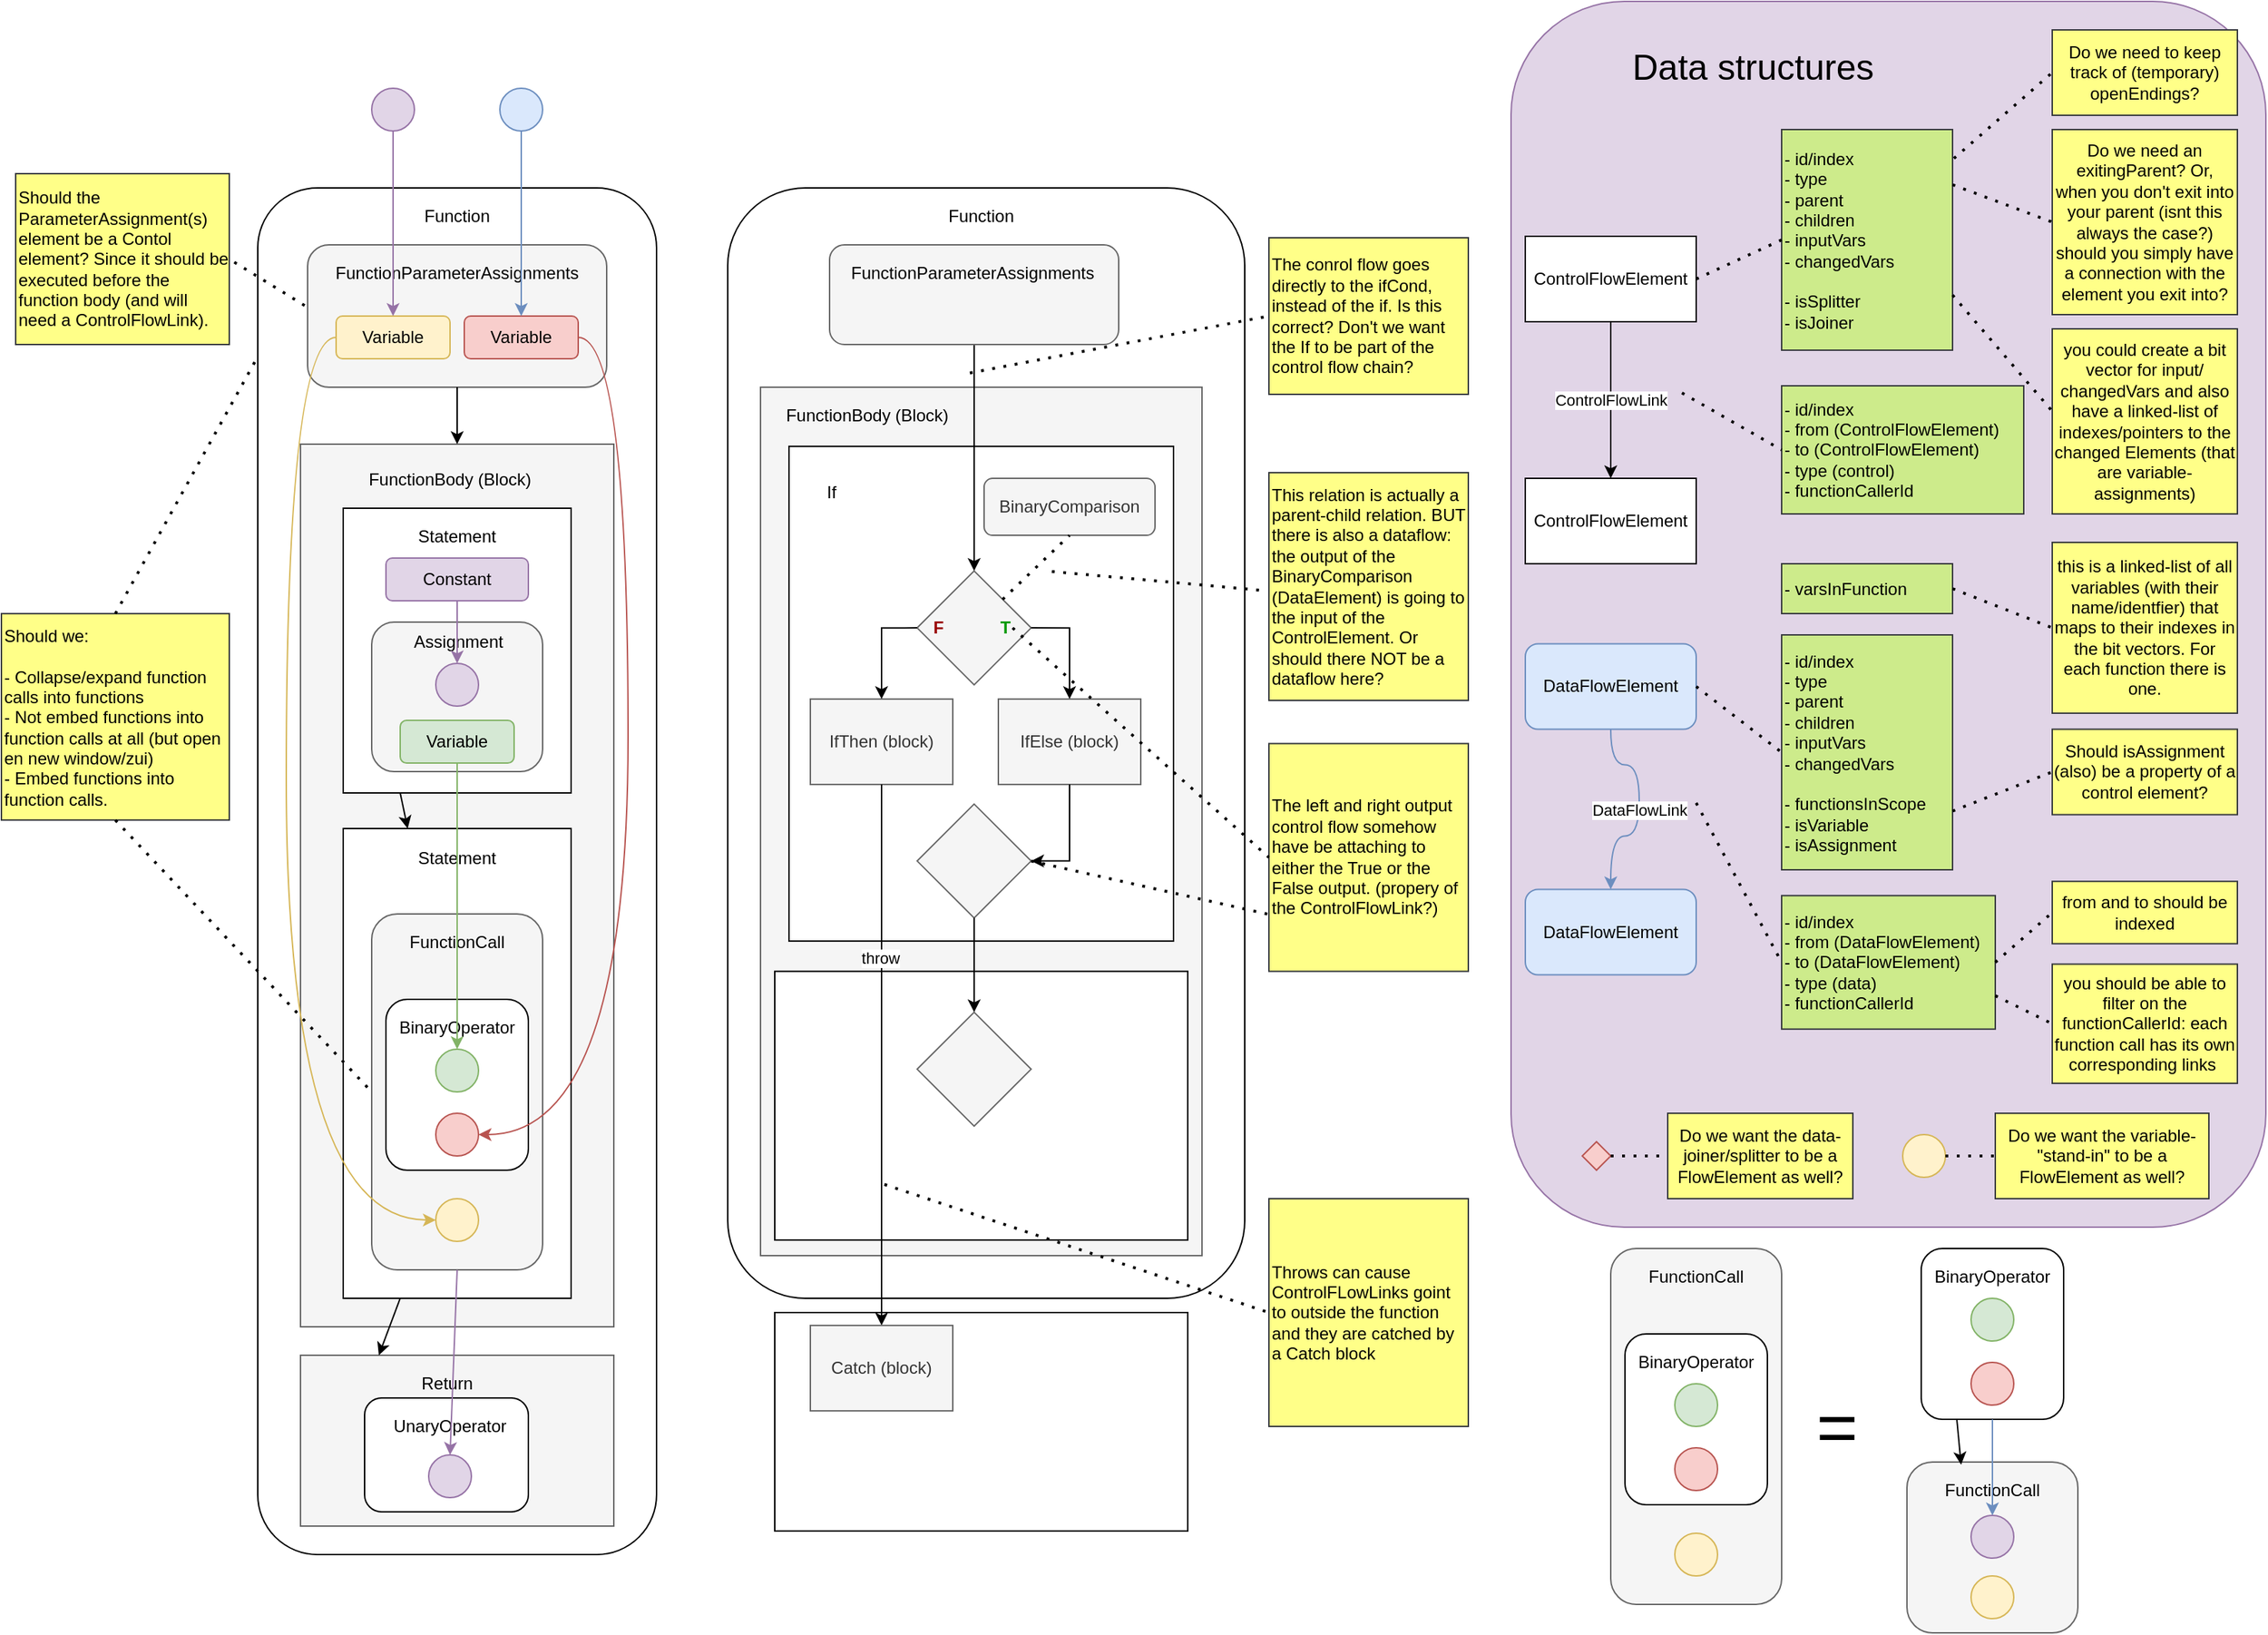<mxfile version="14.2.6" type="device" pages="4"><diagram id="1gqrsWvue6vK8yA_Rmo1" name="Data structure"><mxGraphModel dx="1422" dy="794" grid="1" gridSize="10" guides="1" tooltips="1" connect="1" arrows="1" fold="1" page="1" pageScale="1" pageWidth="1654" pageHeight="1169" math="0" shadow="0"><root><mxCell id="0"/><mxCell id="1" parent="0"/><mxCell id="TIJJHgY5Vcs3w_EQg4G--38" value="" style="rounded=1;whiteSpace=wrap;html=1;fillColor=#e1d5e7;strokeColor=#9673a6;" parent="1" vertex="1"><mxGeometry x="1100" y="19" width="530" height="861" as="geometry"/></mxCell><mxCell id="TIJJHgY5Vcs3w_EQg4G--26" value="" style="rounded=1;whiteSpace=wrap;html=1;" parent="1" vertex="1"><mxGeometry x="550" y="150" width="363" height="780" as="geometry"/></mxCell><mxCell id="TIJJHgY5Vcs3w_EQg4G--24" value="" style="rounded=0;whiteSpace=wrap;html=1;fillColor=#f5f5f5;strokeColor=#666666;fontColor=#333333;" parent="1" vertex="1"><mxGeometry x="573" y="290" width="310" height="610" as="geometry"/></mxCell><mxCell id="TIJJHgY5Vcs3w_EQg4G--25" value="FunctionBody (Block)" style="text;html=1;strokeColor=none;fillColor=none;align=center;verticalAlign=middle;whiteSpace=wrap;rounded=0;" parent="1" vertex="1"><mxGeometry x="583" y="300" width="130" height="20" as="geometry"/></mxCell><mxCell id="TIJJHgY5Vcs3w_EQg4G--20" value="" style="rounded=0;whiteSpace=wrap;html=1;" parent="1" vertex="1"><mxGeometry x="583" y="940" width="290" height="153.44" as="geometry"/></mxCell><mxCell id="TIJJHgY5Vcs3w_EQg4G--6" value="" style="rounded=0;whiteSpace=wrap;html=1;" parent="1" vertex="1"><mxGeometry x="593" y="331.56" width="270" height="347.5" as="geometry"/></mxCell><mxCell id="yaC77_MLzqhKp65zHFue-23" value="" style="rounded=1;whiteSpace=wrap;html=1;" parent="1" vertex="1"><mxGeometry x="220" y="150" width="280" height="960" as="geometry"/></mxCell><mxCell id="yaC77_MLzqhKp65zHFue-8" value="" style="rounded=0;whiteSpace=wrap;html=1;fillColor=#f5f5f5;strokeColor=#666666;fontColor=#333333;" parent="1" vertex="1"><mxGeometry x="250" y="330" width="220" height="620" as="geometry"/></mxCell><mxCell id="yaC77_MLzqhKp65zHFue-11" value="" style="rounded=0;whiteSpace=wrap;html=1;" parent="1" vertex="1"><mxGeometry x="280" y="600" width="160" height="330" as="geometry"/></mxCell><mxCell id="yaC77_MLzqhKp65zHFue-14" value="" style="rounded=1;whiteSpace=wrap;html=1;fillColor=#f5f5f5;strokeColor=#666666;fontColor=#333333;" parent="1" vertex="1"><mxGeometry x="300" y="660" width="120" height="250" as="geometry"/></mxCell><mxCell id="yaC77_MLzqhKp65zHFue-26" value="" style="rounded=1;whiteSpace=wrap;html=1;fillColor=#f5f5f5;strokeColor=#666666;fontColor=#333333;" parent="1" vertex="1"><mxGeometry x="255" y="190" width="210" height="100" as="geometry"/></mxCell><mxCell id="yaC77_MLzqhKp65zHFue-1" value="" style="rounded=0;whiteSpace=wrap;html=1;" parent="1" vertex="1"><mxGeometry x="280" y="375" width="160" height="200" as="geometry"/></mxCell><mxCell id="yaC77_MLzqhKp65zHFue-2" value="Constant" style="rounded=1;whiteSpace=wrap;html=1;fillColor=#e1d5e7;strokeColor=#9673a6;" parent="1" vertex="1"><mxGeometry x="310" y="410" width="100" height="30" as="geometry"/></mxCell><mxCell id="yaC77_MLzqhKp65zHFue-4" value="" style="rounded=1;whiteSpace=wrap;html=1;fillColor=#f5f5f5;strokeColor=#666666;fontColor=#333333;" parent="1" vertex="1"><mxGeometry x="300" y="455" width="120" height="105" as="geometry"/></mxCell><mxCell id="yaC77_MLzqhKp65zHFue-5" value="Assignment" style="text;html=1;strokeColor=none;fillColor=none;align=center;verticalAlign=middle;whiteSpace=wrap;rounded=0;" parent="1" vertex="1"><mxGeometry x="341" y="459" width="40" height="20" as="geometry"/></mxCell><mxCell id="yaC77_MLzqhKp65zHFue-6" value="Variable" style="rounded=1;whiteSpace=wrap;html=1;fillColor=#d5e8d4;strokeColor=#82b366;" parent="1" vertex="1"><mxGeometry x="320" y="524.06" width="80" height="30" as="geometry"/></mxCell><mxCell id="yaC77_MLzqhKp65zHFue-3" value="" style="endArrow=classic;html=1;exitX=0.5;exitY=1;exitDx=0;exitDy=0;fillColor=#e1d5e7;strokeColor=#9673a6;entryX=0.5;entryY=0;entryDx=0;entryDy=0;" parent="1" source="yaC77_MLzqhKp65zHFue-2" target="LKxM96i7N14Y4izIi6e0-1" edge="1"><mxGeometry width="50" height="50" relative="1" as="geometry"><mxPoint x="570" y="555" as="sourcePoint"/><mxPoint x="620" y="505" as="targetPoint"/></mxGeometry></mxCell><mxCell id="yaC77_MLzqhKp65zHFue-7" value="Statement" style="text;html=1;strokeColor=none;fillColor=none;align=center;verticalAlign=middle;whiteSpace=wrap;rounded=0;" parent="1" vertex="1"><mxGeometry x="340" y="385" width="40" height="20" as="geometry"/></mxCell><mxCell id="yaC77_MLzqhKp65zHFue-9" value="FunctionBody (Block)" style="text;html=1;strokeColor=none;fillColor=none;align=center;verticalAlign=middle;whiteSpace=wrap;rounded=0;" parent="1" vertex="1"><mxGeometry x="290" y="345" width="130" height="20" as="geometry"/></mxCell><mxCell id="yaC77_MLzqhKp65zHFue-12" value="Statement" style="text;html=1;strokeColor=none;fillColor=none;align=center;verticalAlign=middle;whiteSpace=wrap;rounded=0;" parent="1" vertex="1"><mxGeometry x="340" y="611.25" width="40" height="20" as="geometry"/></mxCell><mxCell id="yaC77_MLzqhKp65zHFue-13" value="Variable" style="rounded=1;whiteSpace=wrap;html=1;fillColor=#f8cecc;strokeColor=#b85450;" parent="1" vertex="1"><mxGeometry x="365" y="240" width="80" height="30" as="geometry"/></mxCell><mxCell id="yaC77_MLzqhKp65zHFue-15" value="FunctionCall" style="text;html=1;strokeColor=none;fillColor=none;align=center;verticalAlign=middle;whiteSpace=wrap;rounded=0;" parent="1" vertex="1"><mxGeometry x="340" y="670" width="40" height="20" as="geometry"/></mxCell><mxCell id="yaC77_MLzqhKp65zHFue-16" value="" style="rounded=1;whiteSpace=wrap;html=1;" parent="1" vertex="1"><mxGeometry x="310" y="720" width="100" height="120" as="geometry"/></mxCell><mxCell id="yaC77_MLzqhKp65zHFue-17" value="BinaryOperator" style="text;html=1;strokeColor=none;fillColor=none;align=center;verticalAlign=middle;whiteSpace=wrap;rounded=0;" parent="1" vertex="1"><mxGeometry x="340" y="730" width="40" height="20" as="geometry"/></mxCell><mxCell id="yaC77_MLzqhKp65zHFue-18" value="" style="endArrow=classic;html=1;exitX=0.5;exitY=1;exitDx=0;exitDy=0;fillColor=#d5e8d4;strokeColor=#82b366;" parent="1" source="yaC77_MLzqhKp65zHFue-6" target="yaC77_MLzqhKp65zHFue-19" edge="1"><mxGeometry width="50" height="50" relative="1" as="geometry"><mxPoint x="430" y="830" as="sourcePoint"/><mxPoint x="520" y="740" as="targetPoint"/></mxGeometry></mxCell><mxCell id="yaC77_MLzqhKp65zHFue-19" value="" style="ellipse;whiteSpace=wrap;html=1;aspect=fixed;fillColor=#d5e8d4;strokeColor=#82b366;" parent="1" vertex="1"><mxGeometry x="345" y="755" width="30" height="30" as="geometry"/></mxCell><mxCell id="yaC77_MLzqhKp65zHFue-21" value="" style="ellipse;whiteSpace=wrap;html=1;aspect=fixed;fillColor=#f8cecc;strokeColor=#b85450;" parent="1" vertex="1"><mxGeometry x="345" y="800" width="30" height="30" as="geometry"/></mxCell><mxCell id="yaC77_MLzqhKp65zHFue-22" value="FunctionParameterAssignments" style="text;html=1;strokeColor=none;fillColor=none;align=center;verticalAlign=middle;whiteSpace=wrap;rounded=0;" parent="1" vertex="1"><mxGeometry x="295" y="200" width="130" height="20" as="geometry"/></mxCell><mxCell id="yaC77_MLzqhKp65zHFue-24" value="" style="ellipse;whiteSpace=wrap;html=1;aspect=fixed;fillColor=#dae8fc;strokeColor=#6c8ebf;" parent="1" vertex="1"><mxGeometry x="390" y="80" width="30" height="30" as="geometry"/></mxCell><mxCell id="yaC77_MLzqhKp65zHFue-25" value="" style="endArrow=classic;html=1;entryX=0.5;entryY=0;entryDx=0;entryDy=0;exitX=0.5;exitY=1;exitDx=0;exitDy=0;fillColor=#dae8fc;strokeColor=#6c8ebf;" parent="1" source="yaC77_MLzqhKp65zHFue-24" target="yaC77_MLzqhKp65zHFue-13" edge="1"><mxGeometry width="50" height="50" relative="1" as="geometry"><mxPoint x="430" y="140" as="sourcePoint"/><mxPoint x="480" y="90" as="targetPoint"/></mxGeometry></mxCell><mxCell id="yaC77_MLzqhKp65zHFue-27" value="Function" style="text;html=1;strokeColor=none;fillColor=none;align=center;verticalAlign=middle;whiteSpace=wrap;rounded=0;" parent="1" vertex="1"><mxGeometry x="295" y="160" width="130" height="20" as="geometry"/></mxCell><mxCell id="yaC77_MLzqhKp65zHFue-28" value="Variable" style="rounded=1;whiteSpace=wrap;html=1;fillColor=#fff2cc;strokeColor=#d6b656;" parent="1" vertex="1"><mxGeometry x="275" y="240" width="80" height="30" as="geometry"/></mxCell><mxCell id="yaC77_MLzqhKp65zHFue-29" value="" style="ellipse;whiteSpace=wrap;html=1;aspect=fixed;fillColor=#e1d5e7;strokeColor=#9673a6;" parent="1" vertex="1"><mxGeometry x="300" y="80" width="30" height="30" as="geometry"/></mxCell><mxCell id="yaC77_MLzqhKp65zHFue-31" value="" style="endArrow=classic;html=1;entryX=0.5;entryY=0;entryDx=0;entryDy=0;exitX=0.5;exitY=1;exitDx=0;exitDy=0;fillColor=#e1d5e7;strokeColor=#9673a6;" parent="1" source="yaC77_MLzqhKp65zHFue-29" target="yaC77_MLzqhKp65zHFue-28" edge="1"><mxGeometry width="50" height="50" relative="1" as="geometry"><mxPoint x="400" y="120" as="sourcePoint"/><mxPoint x="400" y="250" as="targetPoint"/></mxGeometry></mxCell><mxCell id="yaC77_MLzqhKp65zHFue-32" value="" style="ellipse;whiteSpace=wrap;html=1;aspect=fixed;fillColor=#fff2cc;strokeColor=#d6b656;" parent="1" vertex="1"><mxGeometry x="345" y="860" width="30" height="30" as="geometry"/></mxCell><mxCell id="yaC77_MLzqhKp65zHFue-34" value="" style="endArrow=classic;html=1;entryX=0;entryY=0.5;entryDx=0;entryDy=0;exitX=0;exitY=0.5;exitDx=0;exitDy=0;edgeStyle=orthogonalEdgeStyle;curved=1;fillColor=#fff2cc;strokeColor=#d6b656;" parent="1" source="yaC77_MLzqhKp65zHFue-28" target="yaC77_MLzqhKp65zHFue-32" edge="1"><mxGeometry width="50" height="50" relative="1" as="geometry"><mxPoint x="130" y="680" as="sourcePoint"/><mxPoint x="480" y="890" as="targetPoint"/><Array as="points"><mxPoint x="240" y="255"/><mxPoint x="240" y="875"/></Array></mxGeometry></mxCell><mxCell id="yaC77_MLzqhKp65zHFue-37" value="" style="endArrow=classic;html=1;exitX=1;exitY=0.5;exitDx=0;exitDy=0;entryX=1;entryY=0.5;entryDx=0;entryDy=0;edgeStyle=orthogonalEdgeStyle;curved=1;fillColor=#f8cecc;strokeColor=#b85450;" parent="1" source="yaC77_MLzqhKp65zHFue-13" target="yaC77_MLzqhKp65zHFue-21" edge="1"><mxGeometry width="50" height="50" relative="1" as="geometry"><mxPoint x="430" y="255" as="sourcePoint"/><mxPoint x="375" y="815" as="targetPoint"/><Array as="points"><mxPoint x="480" y="255"/><mxPoint x="480" y="815"/></Array></mxGeometry></mxCell><mxCell id="yaC77_MLzqhKp65zHFue-39" value="ControlFlowElement" style="rounded=0;whiteSpace=wrap;html=1;" parent="1" vertex="1"><mxGeometry x="1110" y="184" width="120" height="60" as="geometry"/></mxCell><mxCell id="yaC77_MLzqhKp65zHFue-40" value="ControlFlowElement" style="rounded=0;whiteSpace=wrap;html=1;" parent="1" vertex="1"><mxGeometry x="1110" y="354" width="120" height="60" as="geometry"/></mxCell><mxCell id="yaC77_MLzqhKp65zHFue-41" value="ControlFlowLink" style="endArrow=classic;html=1;entryX=0.5;entryY=0;entryDx=0;entryDy=0;exitX=0.5;exitY=1;exitDx=0;exitDy=0;" parent="1" source="yaC77_MLzqhKp65zHFue-39" target="yaC77_MLzqhKp65zHFue-40" edge="1"><mxGeometry width="50" height="50" relative="1" as="geometry"><mxPoint x="830" y="359" as="sourcePoint"/><mxPoint x="880" y="309" as="targetPoint"/></mxGeometry></mxCell><mxCell id="yaC77_MLzqhKp65zHFue-42" value="- id/index&lt;br&gt;- from (ControlFlowElement)&amp;nbsp;&lt;br&gt;- to (ControlFlowElement)&lt;br&gt;- type (control)&lt;br&gt;- functionCallerId" style="rounded=0;whiteSpace=wrap;html=1;fillColor=#cdeb8b;strokeColor=#36393d;align=left;" parent="1" vertex="1"><mxGeometry x="1290" y="289" width="170" height="90" as="geometry"/></mxCell><mxCell id="yaC77_MLzqhKp65zHFue-43" value="" style="endArrow=none;dashed=1;html=1;dashPattern=1 3;strokeWidth=2;entryX=0;entryY=0.5;entryDx=0;entryDy=0;" parent="1" target="yaC77_MLzqhKp65zHFue-42" edge="1"><mxGeometry width="50" height="50" relative="1" as="geometry"><mxPoint x="1220" y="294" as="sourcePoint"/><mxPoint x="1090" y="289" as="targetPoint"/></mxGeometry></mxCell><mxCell id="yaC77_MLzqhKp65zHFue-44" value="- id/index&lt;br&gt;- type&lt;br&gt;- parent&lt;br&gt;- children&lt;br&gt;- inputVars&lt;br&gt;- changedVars&lt;br&gt;&lt;br&gt;- isSplitter&lt;br&gt;- isJoiner" style="rounded=0;whiteSpace=wrap;html=1;fillColor=#cdeb8b;strokeColor=#36393d;align=left;" parent="1" vertex="1"><mxGeometry x="1290" y="109" width="120" height="155" as="geometry"/></mxCell><mxCell id="yaC77_MLzqhKp65zHFue-45" value="" style="endArrow=none;dashed=1;html=1;dashPattern=1 3;strokeWidth=2;entryX=0;entryY=0.5;entryDx=0;entryDy=0;exitX=1;exitY=0.5;exitDx=0;exitDy=0;" parent="1" source="yaC77_MLzqhKp65zHFue-39" target="yaC77_MLzqhKp65zHFue-44" edge="1"><mxGeometry width="50" height="50" relative="1" as="geometry"><mxPoint x="1040" y="339" as="sourcePoint"/><mxPoint x="1090" y="289" as="targetPoint"/></mxGeometry></mxCell><mxCell id="yaC77_MLzqhKp65zHFue-46" value="DataFlowElement" style="rounded=1;whiteSpace=wrap;html=1;fillColor=#dae8fc;strokeColor=#6c8ebf;" parent="1" vertex="1"><mxGeometry x="1110" y="470.25" width="120" height="60" as="geometry"/></mxCell><mxCell id="yaC77_MLzqhKp65zHFue-47" value="DataFlowElement" style="rounded=1;whiteSpace=wrap;html=1;fillColor=#dae8fc;strokeColor=#6c8ebf;" parent="1" vertex="1"><mxGeometry x="1110" y="642.75" width="120" height="60" as="geometry"/></mxCell><mxCell id="yaC77_MLzqhKp65zHFue-48" value="DataFlowLink" style="endArrow=classic;html=1;entryX=0.5;entryY=0;entryDx=0;entryDy=0;exitX=0.5;exitY=1;exitDx=0;exitDy=0;edgeStyle=orthogonalEdgeStyle;curved=1;fillColor=#dae8fc;strokeColor=#6c8ebf;" parent="1" source="yaC77_MLzqhKp65zHFue-46" target="yaC77_MLzqhKp65zHFue-47" edge="1"><mxGeometry width="50" height="50" relative="1" as="geometry"><mxPoint x="1100" y="575.25" as="sourcePoint"/><mxPoint x="1150" y="525.25" as="targetPoint"/><Array as="points"><mxPoint x="1170" y="555.25"/><mxPoint x="1190" y="555.25"/><mxPoint x="1190" y="605.25"/><mxPoint x="1170" y="605.25"/></Array></mxGeometry></mxCell><mxCell id="yaC77_MLzqhKp65zHFue-49" value="- id/index&lt;br&gt;- from (DataFlowElement)&amp;nbsp;&lt;br&gt;- to (DataFlowElement)&lt;br&gt;- type (data)&lt;br&gt;- functionCallerId" style="rounded=0;whiteSpace=wrap;html=1;fillColor=#cdeb8b;strokeColor=#36393d;align=left;" parent="1" vertex="1"><mxGeometry x="1290" y="647.13" width="150" height="93.75" as="geometry"/></mxCell><mxCell id="yaC77_MLzqhKp65zHFue-50" value="" style="endArrow=none;dashed=1;html=1;dashPattern=1 3;strokeWidth=2;entryX=0;entryY=0.5;entryDx=0;entryDy=0;" parent="1" target="yaC77_MLzqhKp65zHFue-49" edge="1"><mxGeometry width="50" height="50" relative="1" as="geometry"><mxPoint x="1230" y="582" as="sourcePoint"/><mxPoint x="1260" y="379" as="targetPoint"/></mxGeometry></mxCell><mxCell id="yaC77_MLzqhKp65zHFue-51" value="- id/index&lt;br&gt;- type&lt;br&gt;- parent&lt;br&gt;- children&lt;br&gt;- inputVars&lt;br&gt;- changedVars&lt;br&gt;&lt;br&gt;- functionsInScope&lt;br&gt;- isVariable&lt;br&gt;- isAssignment" style="rounded=0;whiteSpace=wrap;html=1;fillColor=#cdeb8b;strokeColor=#36393d;align=left;" parent="1" vertex="1"><mxGeometry x="1290" y="464" width="120" height="165" as="geometry"/></mxCell><mxCell id="yaC77_MLzqhKp65zHFue-52" value="" style="endArrow=none;dashed=1;html=1;dashPattern=1 3;strokeWidth=2;exitX=1;exitY=0.5;exitDx=0;exitDy=0;entryX=0;entryY=0.5;entryDx=0;entryDy=0;" parent="1" source="yaC77_MLzqhKp65zHFue-46" target="yaC77_MLzqhKp65zHFue-51" edge="1"><mxGeometry width="50" height="50" relative="1" as="geometry"><mxPoint x="1210" y="429" as="sourcePoint"/><mxPoint x="1260" y="379" as="targetPoint"/></mxGeometry></mxCell><mxCell id="yaC77_MLzqhKp65zHFue-53" value="" style="rounded=0;whiteSpace=wrap;html=1;fillColor=#f5f5f5;strokeColor=#666666;fontColor=#333333;" parent="1" vertex="1"><mxGeometry x="250" y="970" width="220" height="120" as="geometry"/></mxCell><mxCell id="yaC77_MLzqhKp65zHFue-54" value="Return" style="text;html=1;strokeColor=none;fillColor=none;align=center;verticalAlign=middle;whiteSpace=wrap;rounded=0;" parent="1" vertex="1"><mxGeometry x="287.5" y="980" width="130" height="20" as="geometry"/></mxCell><mxCell id="yaC77_MLzqhKp65zHFue-55" value="" style="rounded=1;whiteSpace=wrap;html=1;" parent="1" vertex="1"><mxGeometry x="295" y="1000" width="115" height="80" as="geometry"/></mxCell><mxCell id="yaC77_MLzqhKp65zHFue-56" value="UnaryOperator" style="text;html=1;strokeColor=none;fillColor=none;align=center;verticalAlign=middle;whiteSpace=wrap;rounded=0;" parent="1" vertex="1"><mxGeometry x="335" y="1010" width="40" height="20" as="geometry"/></mxCell><mxCell id="yaC77_MLzqhKp65zHFue-57" value="" style="ellipse;whiteSpace=wrap;html=1;aspect=fixed;fillColor=#e1d5e7;strokeColor=#9673a6;" parent="1" vertex="1"><mxGeometry x="340" y="1040" width="30" height="30" as="geometry"/></mxCell><mxCell id="yaC77_MLzqhKp65zHFue-58" value="" style="endArrow=classic;html=1;exitX=0.5;exitY=1;exitDx=0;exitDy=0;entryX=0.5;entryY=0;entryDx=0;entryDy=0;fillColor=#e1d5e7;strokeColor=#9673a6;" parent="1" source="yaC77_MLzqhKp65zHFue-14" target="yaC77_MLzqhKp65zHFue-57" edge="1"><mxGeometry width="50" height="50" relative="1" as="geometry"><mxPoint x="790" y="880" as="sourcePoint"/><mxPoint x="840" y="830" as="targetPoint"/></mxGeometry></mxCell><mxCell id="yaC77_MLzqhKp65zHFue-59" value="Do we want the data-joiner/splitter to be a FlowElement as well?" style="rounded=0;whiteSpace=wrap;html=1;fillColor=#ffff88;strokeColor=#36393d;" parent="1" vertex="1"><mxGeometry x="1210" y="800" width="130" height="60" as="geometry"/></mxCell><mxCell id="yaC77_MLzqhKp65zHFue-60" value="" style="rhombus;whiteSpace=wrap;html=1;fillColor=#f8cecc;strokeColor=#b85450;" parent="1" vertex="1"><mxGeometry x="1150" y="820" width="20" height="20" as="geometry"/></mxCell><mxCell id="yaC77_MLzqhKp65zHFue-61" value="" style="endArrow=none;dashed=1;html=1;dashPattern=1 3;strokeWidth=2;exitX=1;exitY=0.5;exitDx=0;exitDy=0;entryX=0;entryY=0.5;entryDx=0;entryDy=0;" parent="1" source="yaC77_MLzqhKp65zHFue-60" target="yaC77_MLzqhKp65zHFue-59" edge="1"><mxGeometry width="50" height="50" relative="1" as="geometry"><mxPoint x="1050" y="630" as="sourcePoint"/><mxPoint x="1100" y="580" as="targetPoint"/></mxGeometry></mxCell><mxCell id="yaC77_MLzqhKp65zHFue-62" value="" style="ellipse;whiteSpace=wrap;html=1;aspect=fixed;fillColor=#fff2cc;strokeColor=#d6b656;" parent="1" vertex="1"><mxGeometry x="1375" y="815" width="30" height="30" as="geometry"/></mxCell><mxCell id="yaC77_MLzqhKp65zHFue-63" value="Do we want the variable-&quot;stand-in&quot; to be a FlowElement as well?" style="rounded=0;whiteSpace=wrap;html=1;fillColor=#ffff88;strokeColor=#36393d;" parent="1" vertex="1"><mxGeometry x="1440" y="800" width="150" height="60" as="geometry"/></mxCell><mxCell id="yaC77_MLzqhKp65zHFue-64" value="" style="endArrow=none;dashed=1;html=1;dashPattern=1 3;strokeWidth=2;entryX=0;entryY=0.5;entryDx=0;entryDy=0;exitX=1;exitY=0.5;exitDx=0;exitDy=0;" parent="1" source="yaC77_MLzqhKp65zHFue-62" target="yaC77_MLzqhKp65zHFue-63" edge="1"><mxGeometry width="50" height="50" relative="1" as="geometry"><mxPoint x="1220" y="660" as="sourcePoint"/><mxPoint x="1270" y="610" as="targetPoint"/></mxGeometry></mxCell><mxCell id="yaC77_MLzqhKp65zHFue-65" value="Should isAssignment (also) be a property of a control element?" style="rounded=0;whiteSpace=wrap;html=1;fillColor=#ffff88;strokeColor=#36393d;" parent="1" vertex="1"><mxGeometry x="1480" y="530.25" width="130" height="60" as="geometry"/></mxCell><mxCell id="yaC77_MLzqhKp65zHFue-66" value="" style="endArrow=none;dashed=1;html=1;dashPattern=1 3;strokeWidth=2;entryX=0;entryY=0.5;entryDx=0;entryDy=0;exitX=1;exitY=0.75;exitDx=0;exitDy=0;" parent="1" source="yaC77_MLzqhKp65zHFue-51" target="yaC77_MLzqhKp65zHFue-65" edge="1"><mxGeometry width="50" height="50" relative="1" as="geometry"><mxPoint x="1010" y="579" as="sourcePoint"/><mxPoint x="1060" y="529" as="targetPoint"/></mxGeometry></mxCell><mxCell id="yaC77_MLzqhKp65zHFue-67" value="Do we need an exitingParent? Or, when you don't exit into your parent (isnt this always the case?) should you simply have a connection with the element you exit into?" style="rounded=0;whiteSpace=wrap;html=1;fillColor=#ffff88;strokeColor=#36393d;" parent="1" vertex="1"><mxGeometry x="1480" y="109" width="130" height="130" as="geometry"/></mxCell><mxCell id="yaC77_MLzqhKp65zHFue-68" value="" style="endArrow=none;dashed=1;html=1;dashPattern=1 3;strokeWidth=2;entryX=0;entryY=0.5;entryDx=0;entryDy=0;exitX=1;exitY=0.25;exitDx=0;exitDy=0;" parent="1" source="yaC77_MLzqhKp65zHFue-44" target="yaC77_MLzqhKp65zHFue-67" edge="1"><mxGeometry width="50" height="50" relative="1" as="geometry"><mxPoint x="1020" y="339" as="sourcePoint"/><mxPoint x="1070" y="289" as="targetPoint"/></mxGeometry></mxCell><mxCell id="yaC77_MLzqhKp65zHFue-70" value="- varsInFunction" style="rounded=0;whiteSpace=wrap;html=1;fillColor=#cdeb8b;strokeColor=#36393d;align=left;" parent="1" vertex="1"><mxGeometry x="1290" y="414" width="120" height="35" as="geometry"/></mxCell><mxCell id="yaC77_MLzqhKp65zHFue-71" value="you could create a bit vector for input/&lt;br&gt;changedVars and also have a linked-list of indexes/pointers to the changed Elements (that are variable-assignments)" style="rounded=0;whiteSpace=wrap;html=1;fillColor=#ffff88;strokeColor=#36393d;" parent="1" vertex="1"><mxGeometry x="1480" y="249" width="130" height="130" as="geometry"/></mxCell><mxCell id="yaC77_MLzqhKp65zHFue-72" value="" style="endArrow=none;dashed=1;html=1;dashPattern=1 3;strokeWidth=2;entryX=0;entryY=0.445;entryDx=0;entryDy=0;entryPerimeter=0;exitX=1;exitY=0.75;exitDx=0;exitDy=0;" parent="1" source="yaC77_MLzqhKp65zHFue-44" target="yaC77_MLzqhKp65zHFue-71" edge="1"><mxGeometry width="50" height="50" relative="1" as="geometry"><mxPoint x="1020" y="159" as="sourcePoint"/><mxPoint x="1070" y="109" as="targetPoint"/></mxGeometry></mxCell><mxCell id="yaC77_MLzqhKp65zHFue-73" value="this is a linked-list of all variables (with their name/identfier) that maps to their indexes in the bit vectors. For each function there is one." style="rounded=0;whiteSpace=wrap;html=1;fillColor=#ffff88;strokeColor=#36393d;" parent="1" vertex="1"><mxGeometry x="1480" y="399" width="130" height="120" as="geometry"/></mxCell><mxCell id="yaC77_MLzqhKp65zHFue-74" value="" style="endArrow=none;dashed=1;html=1;dashPattern=1 3;strokeWidth=2;entryX=0;entryY=0.5;entryDx=0;entryDy=0;exitX=1;exitY=0.5;exitDx=0;exitDy=0;" parent="1" source="yaC77_MLzqhKp65zHFue-70" target="yaC77_MLzqhKp65zHFue-73" edge="1"><mxGeometry width="50" height="50" relative="1" as="geometry"><mxPoint x="1020" y="169" as="sourcePoint"/><mxPoint x="1070" y="119" as="targetPoint"/></mxGeometry></mxCell><mxCell id="yaC77_MLzqhKp65zHFue-75" value="Should we:&lt;br&gt;&lt;br&gt;- Collapse/expand function calls into functions&lt;br&gt;- Not embed functions into function calls at all (but open en new window/zui)&lt;br&gt;- Embed functions into function calls." style="rounded=0;whiteSpace=wrap;html=1;fillColor=#ffff88;strokeColor=#36393d;align=left;" parent="1" vertex="1"><mxGeometry x="40" y="449.06" width="160" height="145" as="geometry"/></mxCell><mxCell id="yaC77_MLzqhKp65zHFue-76" value="" style="endArrow=none;dashed=1;html=1;dashPattern=1 3;strokeWidth=2;exitX=0.5;exitY=1;exitDx=0;exitDy=0;entryX=0;entryY=0.5;entryDx=0;entryDy=0;" parent="1" source="yaC77_MLzqhKp65zHFue-75" target="yaC77_MLzqhKp65zHFue-14" edge="1"><mxGeometry width="50" height="50" relative="1" as="geometry"><mxPoint x="390" y="680" as="sourcePoint"/><mxPoint x="440" y="630" as="targetPoint"/></mxGeometry></mxCell><mxCell id="yaC77_MLzqhKp65zHFue-77" value="" style="endArrow=none;dashed=1;html=1;dashPattern=1 3;strokeWidth=2;exitX=0.5;exitY=0;exitDx=0;exitDy=0;entryX=-0.005;entryY=0.126;entryDx=0;entryDy=0;entryPerimeter=0;" parent="1" source="yaC77_MLzqhKp65zHFue-75" target="yaC77_MLzqhKp65zHFue-23" edge="1"><mxGeometry width="50" height="50" relative="1" as="geometry"><mxPoint x="140" y="788.75" as="sourcePoint"/><mxPoint x="310" y="795" as="targetPoint"/></mxGeometry></mxCell><mxCell id="yaC77_MLzqhKp65zHFue-78" value="from and to should be indexed" style="rounded=0;whiteSpace=wrap;html=1;fillColor=#ffff88;strokeColor=#36393d;" parent="1" vertex="1"><mxGeometry x="1480" y="637.13" width="130" height="43.75" as="geometry"/></mxCell><mxCell id="yaC77_MLzqhKp65zHFue-79" value="" style="endArrow=none;dashed=1;html=1;dashPattern=1 3;strokeWidth=2;exitX=1;exitY=0.5;exitDx=0;exitDy=0;entryX=0;entryY=0.5;entryDx=0;entryDy=0;" parent="1" source="yaC77_MLzqhKp65zHFue-49" target="yaC77_MLzqhKp65zHFue-78" edge="1"><mxGeometry width="50" height="50" relative="1" as="geometry"><mxPoint x="1280" y="509" as="sourcePoint"/><mxPoint x="1330" y="459" as="targetPoint"/></mxGeometry></mxCell><mxCell id="yaC77_MLzqhKp65zHFue-80" value="you should be able to filter on the functionCallerId: each function call has its own corresponding links&amp;nbsp;" style="rounded=0;whiteSpace=wrap;html=1;fillColor=#ffff88;strokeColor=#36393d;" parent="1" vertex="1"><mxGeometry x="1480" y="695.25" width="130" height="83.75" as="geometry"/></mxCell><mxCell id="yaC77_MLzqhKp65zHFue-81" value="" style="endArrow=none;dashed=1;html=1;dashPattern=1 3;strokeWidth=2;exitX=1;exitY=0.75;exitDx=0;exitDy=0;entryX=0;entryY=0.5;entryDx=0;entryDy=0;" parent="1" source="yaC77_MLzqhKp65zHFue-49" target="yaC77_MLzqhKp65zHFue-80" edge="1"><mxGeometry width="50" height="50" relative="1" as="geometry"><mxPoint x="1450" y="682.755" as="sourcePoint"/><mxPoint x="1490" y="669.005" as="targetPoint"/></mxGeometry></mxCell><mxCell id="yaC77_MLzqhKp65zHFue-82" value="" style="endArrow=classic;html=1;exitX=0.25;exitY=1;exitDx=0;exitDy=0;entryX=0.25;entryY=0;entryDx=0;entryDy=0;" parent="1" source="yaC77_MLzqhKp65zHFue-11" target="yaC77_MLzqhKp65zHFue-53" edge="1"><mxGeometry width="50" height="50" relative="1" as="geometry"><mxPoint x="610" y="830" as="sourcePoint"/><mxPoint x="660" y="780" as="targetPoint"/></mxGeometry></mxCell><mxCell id="yaC77_MLzqhKp65zHFue-83" value="" style="endArrow=classic;html=1;exitX=0.25;exitY=1;exitDx=0;exitDy=0;" parent="1" source="yaC77_MLzqhKp65zHFue-1" target="yaC77_MLzqhKp65zHFue-11" edge="1"><mxGeometry width="50" height="50" relative="1" as="geometry"><mxPoint x="330" y="940" as="sourcePoint"/><mxPoint x="315" y="980" as="targetPoint"/></mxGeometry></mxCell><mxCell id="yaC77_MLzqhKp65zHFue-84" value="" style="endArrow=classic;html=1;exitX=0.5;exitY=1;exitDx=0;exitDy=0;entryX=0.5;entryY=0;entryDx=0;entryDy=0;" parent="1" source="yaC77_MLzqhKp65zHFue-26" target="yaC77_MLzqhKp65zHFue-8" edge="1"><mxGeometry width="50" height="50" relative="1" as="geometry"><mxPoint x="330" y="585" as="sourcePoint"/><mxPoint x="335.263" y="610" as="targetPoint"/></mxGeometry></mxCell><mxCell id="yaC77_MLzqhKp65zHFue-85" value="Should the ParameterAssignment(s) element be a Contol element? Since it should be executed before the function body (and will need a ControlFlowLink)." style="rounded=0;whiteSpace=wrap;html=1;align=left;fillColor=#ffff88;strokeColor=#36393d;" parent="1" vertex="1"><mxGeometry x="50" y="140" width="150" height="120" as="geometry"/></mxCell><mxCell id="yaC77_MLzqhKp65zHFue-86" value="" style="endArrow=none;dashed=1;html=1;dashPattern=1 3;strokeWidth=2;entryX=1;entryY=0.5;entryDx=0;entryDy=0;exitX=-0.01;exitY=0.426;exitDx=0;exitDy=0;exitPerimeter=0;" parent="1" source="yaC77_MLzqhKp65zHFue-26" target="yaC77_MLzqhKp65zHFue-85" edge="1"><mxGeometry width="50" height="50" relative="1" as="geometry"><mxPoint x="390" y="240" as="sourcePoint"/><mxPoint x="440" y="190" as="targetPoint"/></mxGeometry></mxCell><mxCell id="yaC77_MLzqhKp65zHFue-87" value="Do we need to keep track of (temporary) openEndings?" style="rounded=0;whiteSpace=wrap;html=1;fillColor=#ffff88;strokeColor=#36393d;" parent="1" vertex="1"><mxGeometry x="1480" y="39" width="130" height="60" as="geometry"/></mxCell><mxCell id="yaC77_MLzqhKp65zHFue-88" value="" style="endArrow=none;dashed=1;html=1;dashPattern=1 3;strokeWidth=2;entryX=0;entryY=0.5;entryDx=0;entryDy=0;exitX=1.008;exitY=0.131;exitDx=0;exitDy=0;exitPerimeter=0;" parent="1" source="yaC77_MLzqhKp65zHFue-44" target="yaC77_MLzqhKp65zHFue-87" edge="1"><mxGeometry width="50" height="50" relative="1" as="geometry"><mxPoint x="1420" y="157.75" as="sourcePoint"/><mxPoint x="1490" y="154" as="targetPoint"/></mxGeometry></mxCell><mxCell id="TIJJHgY5Vcs3w_EQg4G--1" value="" style="rhombus;whiteSpace=wrap;html=1;fillColor=#f5f5f5;strokeColor=#666666;fontColor=#333333;" parent="1" vertex="1"><mxGeometry x="683" y="419.06" width="80" height="80" as="geometry"/></mxCell><mxCell id="TIJJHgY5Vcs3w_EQg4G--2" value="BinaryComparison" style="rounded=1;whiteSpace=wrap;html=1;fillColor=#f5f5f5;strokeColor=#666666;fontColor=#333333;" parent="1" vertex="1"><mxGeometry x="730" y="354.06" width="120" height="40" as="geometry"/></mxCell><mxCell id="TIJJHgY5Vcs3w_EQg4G--3" value="" style="endArrow=none;dashed=1;html=1;dashPattern=1 3;strokeWidth=2;entryX=0.5;entryY=1;entryDx=0;entryDy=0;exitX=1;exitY=0;exitDx=0;exitDy=0;" parent="1" source="TIJJHgY5Vcs3w_EQg4G--1" target="TIJJHgY5Vcs3w_EQg4G--2" edge="1"><mxGeometry width="50" height="50" relative="1" as="geometry"><mxPoint x="643" y="449.06" as="sourcePoint"/><mxPoint x="693" y="399.06" as="targetPoint"/></mxGeometry></mxCell><mxCell id="TIJJHgY5Vcs3w_EQg4G--4" value="IfThen (block)" style="rounded=0;whiteSpace=wrap;html=1;fillColor=#f5f5f5;strokeColor=#666666;fontColor=#333333;" parent="1" vertex="1"><mxGeometry x="608" y="509.06" width="100" height="60" as="geometry"/></mxCell><mxCell id="TIJJHgY5Vcs3w_EQg4G--5" value="IfElse (block)" style="rounded=0;whiteSpace=wrap;html=1;fillColor=#f5f5f5;strokeColor=#666666;fontColor=#333333;" parent="1" vertex="1"><mxGeometry x="740" y="509.06" width="100" height="60" as="geometry"/></mxCell><mxCell id="TIJJHgY5Vcs3w_EQg4G--7" value="If" style="text;html=1;strokeColor=none;fillColor=none;align=center;verticalAlign=middle;whiteSpace=wrap;rounded=0;" parent="1" vertex="1"><mxGeometry x="593" y="354.06" width="60" height="20" as="geometry"/></mxCell><mxCell id="TIJJHgY5Vcs3w_EQg4G--8" value="" style="endArrow=classic;html=1;exitX=0;exitY=0.5;exitDx=0;exitDy=0;entryX=0.5;entryY=0;entryDx=0;entryDy=0;edgeStyle=orthogonalEdgeStyle;rounded=0;" parent="1" source="TIJJHgY5Vcs3w_EQg4G--1" target="TIJJHgY5Vcs3w_EQg4G--4" edge="1"><mxGeometry width="50" height="50" relative="1" as="geometry"><mxPoint x="643" y="449.06" as="sourcePoint"/><mxPoint x="693" y="399.06" as="targetPoint"/></mxGeometry></mxCell><mxCell id="TIJJHgY5Vcs3w_EQg4G--9" value="" style="endArrow=classic;html=1;exitX=1;exitY=0.5;exitDx=0;exitDy=0;entryX=0.5;entryY=0;entryDx=0;entryDy=0;edgeStyle=orthogonalEdgeStyle;rounded=0;" parent="1" source="TIJJHgY5Vcs3w_EQg4G--1" target="TIJJHgY5Vcs3w_EQg4G--5" edge="1"><mxGeometry width="50" height="50" relative="1" as="geometry"><mxPoint x="703" y="469.06" as="sourcePoint"/><mxPoint x="643" y="519.06" as="targetPoint"/></mxGeometry></mxCell><mxCell id="TIJJHgY5Vcs3w_EQg4G--10" value="" style="rhombus;whiteSpace=wrap;html=1;fillColor=#f5f5f5;strokeColor=#666666;fontColor=#333333;" parent="1" vertex="1"><mxGeometry x="683" y="582.81" width="80" height="80" as="geometry"/></mxCell><mxCell id="TIJJHgY5Vcs3w_EQg4G--12" value="" style="endArrow=classic;html=1;exitX=0.5;exitY=1;exitDx=0;exitDy=0;entryX=1;entryY=0.5;entryDx=0;entryDy=0;edgeStyle=orthogonalEdgeStyle;rounded=0;" parent="1" source="TIJJHgY5Vcs3w_EQg4G--5" target="TIJJHgY5Vcs3w_EQg4G--10" edge="1"><mxGeometry width="50" height="50" relative="1" as="geometry"><mxPoint x="643" y="579.06" as="sourcePoint"/><mxPoint x="693" y="632.81" as="targetPoint"/></mxGeometry></mxCell><mxCell id="TIJJHgY5Vcs3w_EQg4G--13" value="" style="rounded=0;whiteSpace=wrap;html=1;" parent="1" vertex="1"><mxGeometry x="583" y="700.31" width="290" height="188.75" as="geometry"/></mxCell><mxCell id="TIJJHgY5Vcs3w_EQg4G--14" value="" style="rhombus;whiteSpace=wrap;html=1;fillColor=#f5f5f5;strokeColor=#666666;fontColor=#333333;" parent="1" vertex="1"><mxGeometry x="683" y="729.06" width="80" height="80" as="geometry"/></mxCell><mxCell id="TIJJHgY5Vcs3w_EQg4G--15" value="" style="endArrow=classic;html=1;entryX=0.5;entryY=0;entryDx=0;entryDy=0;exitX=0.5;exitY=1;exitDx=0;exitDy=0;" parent="1" source="TIJJHgY5Vcs3w_EQg4G--10" target="TIJJHgY5Vcs3w_EQg4G--14" edge="1"><mxGeometry width="50" height="50" relative="1" as="geometry"><mxPoint x="643" y="569.06" as="sourcePoint"/><mxPoint x="693" y="519.06" as="targetPoint"/></mxGeometry></mxCell><mxCell id="TIJJHgY5Vcs3w_EQg4G--16" value="" style="endArrow=classic;html=1;exitX=0.5;exitY=1;exitDx=0;exitDy=0;" parent="1" source="TIJJHgY5Vcs3w_EQg4G--28" edge="1"><mxGeometry width="50" height="50" relative="1" as="geometry"><mxPoint x="723" y="299.06" as="sourcePoint"/><mxPoint x="723" y="419.06" as="targetPoint"/></mxGeometry></mxCell><mxCell id="TIJJHgY5Vcs3w_EQg4G--17" value="This relation is actually a parent-child relation. BUT there is also a dataflow: the output of the BinaryComparison (DataElement) is going to the input of the ControlElement. Or should there NOT be a dataflow here?&amp;nbsp;" style="rounded=0;whiteSpace=wrap;html=1;fillColor=#ffff88;strokeColor=#36393d;align=left;" parent="1" vertex="1"><mxGeometry x="930" y="350" width="140" height="160" as="geometry"/></mxCell><mxCell id="TIJJHgY5Vcs3w_EQg4G--18" value="" style="endArrow=none;dashed=1;html=1;dashPattern=1 3;strokeWidth=2;exitX=0;exitY=0.5;exitDx=0;exitDy=0;" parent="1" edge="1"><mxGeometry width="50" height="50" relative="1" as="geometry"><mxPoint x="923" y="432.5" as="sourcePoint"/><mxPoint x="773" y="419.06" as="targetPoint"/></mxGeometry></mxCell><mxCell id="TIJJHgY5Vcs3w_EQg4G--11" value="" style="endArrow=classic;html=1;exitX=0.5;exitY=1;exitDx=0;exitDy=0;edgeStyle=orthogonalEdgeStyle;rounded=0;entryX=0.5;entryY=0;entryDx=0;entryDy=0;" parent="1" source="TIJJHgY5Vcs3w_EQg4G--4" target="TIJJHgY5Vcs3w_EQg4G--19" edge="1"><mxGeometry width="50" height="50" relative="1" as="geometry"><mxPoint x="693" y="469.06" as="sourcePoint"/><mxPoint x="658" y="969.06" as="targetPoint"/></mxGeometry></mxCell><mxCell id="TIJJHgY5Vcs3w_EQg4G--21" value="throw" style="edgeLabel;html=1;align=center;verticalAlign=middle;resizable=0;points=[];" parent="TIJJHgY5Vcs3w_EQg4G--11" vertex="1" connectable="0"><mxGeometry x="-0.358" y="-1" relative="1" as="geometry"><mxPoint as="offset"/></mxGeometry></mxCell><mxCell id="TIJJHgY5Vcs3w_EQg4G--19" value="Catch (block)" style="rounded=0;whiteSpace=wrap;html=1;fillColor=#f5f5f5;strokeColor=#666666;fontColor=#333333;" parent="1" vertex="1"><mxGeometry x="608" y="949.06" width="100" height="60" as="geometry"/></mxCell><mxCell id="TIJJHgY5Vcs3w_EQg4G--22" value="T" style="text;html=1;strokeColor=none;fillColor=none;align=center;verticalAlign=middle;whiteSpace=wrap;rounded=0;fontColor=#009900;fontStyle=1" parent="1" vertex="1"><mxGeometry x="740" y="449.06" width="10" height="20" as="geometry"/></mxCell><mxCell id="TIJJHgY5Vcs3w_EQg4G--23" value="F" style="text;html=1;strokeColor=none;fillColor=none;align=center;verticalAlign=middle;whiteSpace=wrap;rounded=0;fontStyle=1;fontColor=#990000;" parent="1" vertex="1"><mxGeometry x="693" y="449.06" width="10" height="20" as="geometry"/></mxCell><mxCell id="TIJJHgY5Vcs3w_EQg4G--27" value="Function" style="text;html=1;strokeColor=none;fillColor=none;align=center;verticalAlign=middle;whiteSpace=wrap;rounded=0;" parent="1" vertex="1"><mxGeometry x="663" y="160" width="130" height="20" as="geometry"/></mxCell><mxCell id="TIJJHgY5Vcs3w_EQg4G--28" value="" style="rounded=1;whiteSpace=wrap;html=1;fillColor=#f5f5f5;strokeColor=#666666;fontColor=#333333;" parent="1" vertex="1"><mxGeometry x="621.5" y="190" width="203" height="70" as="geometry"/></mxCell><mxCell id="TIJJHgY5Vcs3w_EQg4G--29" value="FunctionParameterAssignments" style="text;html=1;strokeColor=none;fillColor=none;align=center;verticalAlign=middle;whiteSpace=wrap;rounded=0;" parent="1" vertex="1"><mxGeometry x="657" y="200" width="130" height="20" as="geometry"/></mxCell><mxCell id="TIJJHgY5Vcs3w_EQg4G--30" value="The conrol flow goes directly to the ifCond, instead of the if. Is this correct? Don't we want the If to be part of the control flow chain?" style="rounded=0;whiteSpace=wrap;html=1;strokeColor=#36393d;align=left;fillColor=#ffff88;" parent="1" vertex="1"><mxGeometry x="930" y="185" width="140" height="110" as="geometry"/></mxCell><mxCell id="TIJJHgY5Vcs3w_EQg4G--31" value="" style="endArrow=none;dashed=1;html=1;dashPattern=1 3;strokeWidth=2;fontColor=#990000;entryX=0;entryY=0.5;entryDx=0;entryDy=0;" parent="1" target="TIJJHgY5Vcs3w_EQg4G--30" edge="1"><mxGeometry width="50" height="50" relative="1" as="geometry"><mxPoint x="720" y="280" as="sourcePoint"/><mxPoint x="750" y="270" as="targetPoint"/></mxGeometry></mxCell><mxCell id="TIJJHgY5Vcs3w_EQg4G--33" value="The left and right output control flow somehow have be attaching to either the True or the False output. (propery of the ControlFlowLink?)" style="rounded=0;whiteSpace=wrap;html=1;fillColor=#ffff88;strokeColor=#36393d;align=left;" parent="1" vertex="1"><mxGeometry x="930" y="540.31" width="140" height="160" as="geometry"/></mxCell><mxCell id="TIJJHgY5Vcs3w_EQg4G--34" value="" style="endArrow=none;dashed=1;html=1;dashPattern=1 3;strokeWidth=2;fontColor=#990000;entryX=0;entryY=0.5;entryDx=0;entryDy=0;exitX=1;exitY=0.5;exitDx=0;exitDy=0;" parent="1" source="TIJJHgY5Vcs3w_EQg4G--22" target="TIJJHgY5Vcs3w_EQg4G--33" edge="1"><mxGeometry width="50" height="50" relative="1" as="geometry"><mxPoint x="690" y="610" as="sourcePoint"/><mxPoint x="740" y="560" as="targetPoint"/></mxGeometry></mxCell><mxCell id="TIJJHgY5Vcs3w_EQg4G--35" value="" style="endArrow=none;dashed=1;html=1;dashPattern=1 3;strokeWidth=2;fontColor=#990000;entryX=0;entryY=0.75;entryDx=0;entryDy=0;exitX=1;exitY=0.5;exitDx=0;exitDy=0;" parent="1" source="TIJJHgY5Vcs3w_EQg4G--10" target="TIJJHgY5Vcs3w_EQg4G--33" edge="1"><mxGeometry width="50" height="50" relative="1" as="geometry"><mxPoint x="760" y="469.06" as="sourcePoint"/><mxPoint x="940" y="630.31" as="targetPoint"/></mxGeometry></mxCell><mxCell id="TIJJHgY5Vcs3w_EQg4G--36" value="Throws can cause ControlFLowLinks goint to outside the function and they are catched by a Catch block" style="rounded=0;whiteSpace=wrap;html=1;fillColor=#ffff88;strokeColor=#36393d;align=left;" parent="1" vertex="1"><mxGeometry x="930" y="860" width="140" height="160" as="geometry"/></mxCell><mxCell id="TIJJHgY5Vcs3w_EQg4G--37" value="" style="endArrow=none;dashed=1;html=1;dashPattern=1 3;strokeWidth=2;fontColor=#990000;entryX=0;entryY=0.5;entryDx=0;entryDy=0;" parent="1" target="TIJJHgY5Vcs3w_EQg4G--36" edge="1"><mxGeometry width="50" height="50" relative="1" as="geometry"><mxPoint x="660" y="850" as="sourcePoint"/><mxPoint x="450" y="660" as="targetPoint"/></mxGeometry></mxCell><mxCell id="TIJJHgY5Vcs3w_EQg4G--39" value="Data structures" style="text;html=1;strokeColor=none;fillColor=none;align=center;verticalAlign=middle;whiteSpace=wrap;rounded=0;fontSize=25;" parent="1" vertex="1"><mxGeometry x="1165" y="54" width="210" height="20" as="geometry"/></mxCell><mxCell id="LKxM96i7N14Y4izIi6e0-1" value="" style="ellipse;whiteSpace=wrap;html=1;aspect=fixed;fillColor=#e1d5e7;strokeColor=#9673a6;" parent="1" vertex="1"><mxGeometry x="345" y="484" width="30" height="30" as="geometry"/></mxCell><mxCell id="4EKVxzFr5ach4A5bNyD--1" value="" style="rounded=1;whiteSpace=wrap;html=1;fillColor=#f5f5f5;strokeColor=#666666;fontColor=#333333;" parent="1" vertex="1"><mxGeometry x="1170" y="895" width="120" height="250" as="geometry"/></mxCell><mxCell id="4EKVxzFr5ach4A5bNyD--2" value="FunctionCall" style="text;html=1;strokeColor=none;fillColor=none;align=center;verticalAlign=middle;whiteSpace=wrap;rounded=0;" parent="1" vertex="1"><mxGeometry x="1210" y="905" width="40" height="20" as="geometry"/></mxCell><mxCell id="4EKVxzFr5ach4A5bNyD--3" value="" style="rounded=1;whiteSpace=wrap;html=1;" parent="1" vertex="1"><mxGeometry x="1180" y="955" width="100" height="120" as="geometry"/></mxCell><mxCell id="4EKVxzFr5ach4A5bNyD--4" value="BinaryOperator" style="text;html=1;strokeColor=none;fillColor=none;align=center;verticalAlign=middle;whiteSpace=wrap;rounded=0;" parent="1" vertex="1"><mxGeometry x="1210" y="965" width="40" height="20" as="geometry"/></mxCell><mxCell id="4EKVxzFr5ach4A5bNyD--5" value="" style="ellipse;whiteSpace=wrap;html=1;aspect=fixed;fillColor=#d5e8d4;strokeColor=#82b366;" parent="1" vertex="1"><mxGeometry x="1215" y="990" width="30" height="30" as="geometry"/></mxCell><mxCell id="4EKVxzFr5ach4A5bNyD--6" value="" style="ellipse;whiteSpace=wrap;html=1;aspect=fixed;fillColor=#f8cecc;strokeColor=#b85450;" parent="1" vertex="1"><mxGeometry x="1215" y="1035" width="30" height="30" as="geometry"/></mxCell><mxCell id="4EKVxzFr5ach4A5bNyD--7" value="" style="ellipse;whiteSpace=wrap;html=1;aspect=fixed;fillColor=#fff2cc;strokeColor=#d6b656;" parent="1" vertex="1"><mxGeometry x="1215" y="1095" width="30" height="30" as="geometry"/></mxCell><mxCell id="4EKVxzFr5ach4A5bNyD--8" value="=" style="text;html=1;strokeColor=none;fillColor=none;align=center;verticalAlign=middle;whiteSpace=wrap;rounded=0;fontSize=50;" parent="1" vertex="1"><mxGeometry x="1309" y="1010" width="40" height="20" as="geometry"/></mxCell><mxCell id="4EKVxzFr5ach4A5bNyD--9" value="" style="rounded=1;whiteSpace=wrap;html=1;fillColor=#f5f5f5;strokeColor=#666666;fontColor=#333333;" parent="1" vertex="1"><mxGeometry x="1378" y="1045" width="120" height="120" as="geometry"/></mxCell><mxCell id="4EKVxzFr5ach4A5bNyD--10" value="FunctionCall" style="text;html=1;strokeColor=none;fillColor=none;align=center;verticalAlign=middle;whiteSpace=wrap;rounded=0;" parent="1" vertex="1"><mxGeometry x="1418" y="1055" width="40" height="20" as="geometry"/></mxCell><mxCell id="4EKVxzFr5ach4A5bNyD--11" value="" style="rounded=1;whiteSpace=wrap;html=1;" parent="1" vertex="1"><mxGeometry x="1388" y="895" width="100" height="120" as="geometry"/></mxCell><mxCell id="4EKVxzFr5ach4A5bNyD--12" value="BinaryOperator" style="text;html=1;strokeColor=none;fillColor=none;align=center;verticalAlign=middle;whiteSpace=wrap;rounded=0;" parent="1" vertex="1"><mxGeometry x="1418" y="905" width="40" height="20" as="geometry"/></mxCell><mxCell id="4EKVxzFr5ach4A5bNyD--13" value="" style="ellipse;whiteSpace=wrap;html=1;aspect=fixed;fillColor=#d5e8d4;strokeColor=#82b366;" parent="1" vertex="1"><mxGeometry x="1423" y="930" width="30" height="30" as="geometry"/></mxCell><mxCell id="4EKVxzFr5ach4A5bNyD--14" value="" style="ellipse;whiteSpace=wrap;html=1;aspect=fixed;fillColor=#f8cecc;strokeColor=#b85450;" parent="1" vertex="1"><mxGeometry x="1423" y="975" width="30" height="30" as="geometry"/></mxCell><mxCell id="4EKVxzFr5ach4A5bNyD--15" value="" style="ellipse;whiteSpace=wrap;html=1;aspect=fixed;fillColor=#fff2cc;strokeColor=#d6b656;" parent="1" vertex="1"><mxGeometry x="1423" y="1125" width="30" height="30" as="geometry"/></mxCell><mxCell id="4EKVxzFr5ach4A5bNyD--16" value="" style="ellipse;whiteSpace=wrap;html=1;aspect=fixed;fillColor=#e1d5e7;strokeColor=#9673a6;" parent="1" vertex="1"><mxGeometry x="1423" y="1082.5" width="30" height="30" as="geometry"/></mxCell><mxCell id="4EKVxzFr5ach4A5bNyD--17" value="" style="endArrow=classic;html=1;fontSize=50;entryX=0.317;entryY=0.016;entryDx=0;entryDy=0;entryPerimeter=0;exitX=0.25;exitY=1;exitDx=0;exitDy=0;" parent="1" source="4EKVxzFr5ach4A5bNyD--11" target="4EKVxzFr5ach4A5bNyD--9" edge="1"><mxGeometry width="50" height="50" relative="1" as="geometry"><mxPoint x="1108" y="815" as="sourcePoint"/><mxPoint x="1158" y="765" as="targetPoint"/></mxGeometry></mxCell><mxCell id="4EKVxzFr5ach4A5bNyD--18" value="" style="endArrow=classic;html=1;exitX=0.5;exitY=1;exitDx=0;exitDy=0;fillColor=#dae8fc;strokeColor=#6c8ebf;entryX=0.5;entryY=0;entryDx=0;entryDy=0;" parent="1" source="4EKVxzFr5ach4A5bNyD--11" target="4EKVxzFr5ach4A5bNyD--16" edge="1"><mxGeometry width="50" height="50" relative="1" as="geometry"><mxPoint x="1279.0" y="418.06" as="sourcePoint"/><mxPoint x="1278" y="571.5" as="targetPoint"/></mxGeometry></mxCell></root></mxGraphModel></diagram><diagram id="i5PVZltjM1HsaNkFs42e" name="Control Flow"><mxGraphModel dx="3076" dy="1906" grid="1" gridSize="10" guides="1" tooltips="1" connect="1" arrows="1" fold="1" page="1" pageScale="1" pageWidth="1654" pageHeight="1169" math="0" shadow="0"><root><mxCell id="aoaz84hgxLFc-t6RlOoN-0"/><mxCell id="aoaz84hgxLFc-t6RlOoN-1" parent="aoaz84hgxLFc-t6RlOoN-0"/><mxCell id="cZxmmI4Fs7f5CR4Nq8Cg-21" value="" style="rounded=1;whiteSpace=wrap;html=1;align=center;" parent="aoaz84hgxLFc-t6RlOoN-1" vertex="1"><mxGeometry x="1163" y="-510" width="390" height="490" as="geometry"/></mxCell><mxCell id="cZxmmI4Fs7f5CR4Nq8Cg-1" value="Controlflow analysis" style="text;html=1;strokeColor=none;fillColor=none;align=center;verticalAlign=middle;whiteSpace=wrap;rounded=0;fontSize=60;" parent="aoaz84hgxLFc-t6RlOoN-1" vertex="1"><mxGeometry x="-940" y="-1050" width="715.5" height="20" as="geometry"/></mxCell><mxCell id="cZxmmI4Fs7f5CR4Nq8Cg-2" value="&lt;div&gt;&lt;font color=&quot;#24292e&quot;&gt;&lt;span style=&quot;font-size: 16px ; background-color: rgb(255 , 255 , 255)&quot;&gt;At each (statement) node in the AST we do the following&lt;/span&gt;&lt;/font&gt;&lt;/div&gt;" style="rounded=1;whiteSpace=wrap;html=1;align=center;" parent="aoaz84hgxLFc-t6RlOoN-1" vertex="1"><mxGeometry x="678" y="-1010" width="510" height="60" as="geometry"/></mxCell><mxCell id="cZxmmI4Fs7f5CR4Nq8Cg-3" value="" style="rounded=1;whiteSpace=wrap;html=1;align=center;" parent="aoaz84hgxLFc-t6RlOoN-1" vertex="1"><mxGeometry x="-1030" y="-510" width="330" height="270" as="geometry"/></mxCell><mxCell id="cZxmmI4Fs7f5CR4Nq8Cg-5" value="Stmt_Expr" style="rounded=0;whiteSpace=wrap;html=1;fontSize=20;align=center;fillColor=#dae8fc;strokeColor=#6c8ebf;" parent="aoaz84hgxLFc-t6RlOoN-1" vertex="1"><mxGeometry x="-1001" y="-530" width="120" height="30" as="geometry"/></mxCell><mxCell id="cZxmmI4Fs7f5CR4Nq8Cg-10" value="" style="rounded=1;whiteSpace=wrap;html=1;align=center;" parent="aoaz84hgxLFc-t6RlOoN-1" vertex="1"><mxGeometry x="926" y="510" width="744" height="490" as="geometry"/></mxCell><mxCell id="cZxmmI4Fs7f5CR4Nq8Cg-6" value="Root" style="rounded=0;whiteSpace=wrap;html=1;fontSize=20;align=center;fillColor=#dae8fc;strokeColor=#6c8ebf;" parent="aoaz84hgxLFc-t6RlOoN-1" vertex="1"><mxGeometry x="983" y="490" width="120" height="30" as="geometry"/></mxCell><mxCell id="cZxmmI4Fs7f5CR4Nq8Cg-11" value="Stmt_Foreach_Body" style="rounded=0;whiteSpace=wrap;html=1;fontSize=20;align=center;fillColor=#dae8fc;strokeColor=#6c8ebf;" parent="aoaz84hgxLFc-t6RlOoN-1" vertex="1"><mxGeometry x="1332.5" y="490" width="210.5" height="30" as="geometry"/></mxCell><mxCell id="cZxmmI4Fs7f5CR4Nq8Cg-12" value="Stmt_For_Body" style="rounded=0;whiteSpace=wrap;html=1;fontSize=20;align=center;fillColor=#dae8fc;strokeColor=#6c8ebf;" parent="aoaz84hgxLFc-t6RlOoN-1" vertex="1"><mxGeometry x="983" y="530" width="180" height="30" as="geometry"/></mxCell><mxCell id="cZxmmI4Fs7f5CR4Nq8Cg-13" value="Stmt_If_Then" style="rounded=0;whiteSpace=wrap;html=1;fontSize=20;align=center;fillColor=#dae8fc;strokeColor=#6c8ebf;" parent="aoaz84hgxLFc-t6RlOoN-1" vertex="1"><mxGeometry x="1174" y="530" width="180" height="30" as="geometry"/></mxCell><mxCell id="cZxmmI4Fs7f5CR4Nq8Cg-14" value="Stmt_If_Else" style="rounded=0;whiteSpace=wrap;html=1;fontSize=20;align=center;fillColor=#dae8fc;strokeColor=#6c8ebf;" parent="aoaz84hgxLFc-t6RlOoN-1" vertex="1"><mxGeometry x="1363" y="530" width="180" height="30" as="geometry"/></mxCell><mxCell id="cZxmmI4Fs7f5CR4Nq8Cg-15" value="" style="rounded=1;whiteSpace=wrap;html=1;fontSize=20;align=center;fillColor=#f5f5f5;strokeColor=#666666;fontColor=#333333;" parent="aoaz84hgxLFc-t6RlOoN-1" vertex="1"><mxGeometry x="975" y="580" width="605" height="370" as="geometry"/></mxCell><mxCell id="cZxmmI4Fs7f5CR4Nq8Cg-16" value="For each statement" style="text;html=1;strokeColor=none;fillColor=none;align=center;verticalAlign=middle;whiteSpace=wrap;rounded=0;fontSize=20;" parent="aoaz84hgxLFc-t6RlOoN-1" vertex="1"><mxGeometry x="963" y="590" width="270" height="20" as="geometry"/></mxCell><mxCell id="cZxmmI4Fs7f5CR4Nq8Cg-18" value="FlowifyStatement" style="rounded=1;whiteSpace=wrap;html=1;fontSize=20;align=center;" parent="aoaz84hgxLFc-t6RlOoN-1" vertex="1"><mxGeometry x="1054" y="645" width="243" height="60" as="geometry"/></mxCell><mxCell id="cZxmmI4Fs7f5CR4Nq8Cg-22" value="" style="rounded=1;whiteSpace=wrap;html=1;align=center;" parent="aoaz84hgxLFc-t6RlOoN-1" vertex="1"><mxGeometry x="2078" y="-70" width="390" height="380" as="geometry"/></mxCell><mxCell id="cZxmmI4Fs7f5CR4Nq8Cg-19" value="Stmt_For" style="rounded=0;whiteSpace=wrap;html=1;fontSize=20;align=center;fillColor=#dae8fc;strokeColor=#6c8ebf;" parent="aoaz84hgxLFc-t6RlOoN-1" vertex="1"><mxGeometry x="2114.5" y="-90" width="120" height="30" as="geometry"/></mxCell><mxCell id="cZxmmI4Fs7f5CR4Nq8Cg-9" value="Stmt_If" style="rounded=0;whiteSpace=wrap;html=1;fontSize=20;align=center;fillColor=#dae8fc;strokeColor=#6c8ebf;" parent="aoaz84hgxLFc-t6RlOoN-1" vertex="1"><mxGeometry x="1202" y="-530" width="120" height="30" as="geometry"/></mxCell><mxCell id="cZxmmI4Fs7f5CR4Nq8Cg-23" value="" style="rounded=1;whiteSpace=wrap;html=1;align=center;" parent="aoaz84hgxLFc-t6RlOoN-1" vertex="1"><mxGeometry x="2509" y="-80" width="390" height="380" as="geometry"/></mxCell><mxCell id="cZxmmI4Fs7f5CR4Nq8Cg-20" value="Stmt_Foreach" style="rounded=0;whiteSpace=wrap;html=1;fontSize=20;align=center;fillColor=#dae8fc;strokeColor=#6c8ebf;" parent="aoaz84hgxLFc-t6RlOoN-1" vertex="1"><mxGeometry x="2538" y="-100" width="141" height="30" as="geometry"/></mxCell><mxCell id="cZxmmI4Fs7f5CR4Nq8Cg-24" value="" style="rounded=1;whiteSpace=wrap;html=1;align=center;" parent="aoaz84hgxLFc-t6RlOoN-1" vertex="1"><mxGeometry x="2059" y="-550" width="390" height="380" as="geometry"/></mxCell><mxCell id="cZxmmI4Fs7f5CR4Nq8Cg-25" value="Stmt_Retrun" style="rounded=0;whiteSpace=wrap;html=1;fontSize=20;align=center;fillColor=#dae8fc;strokeColor=#6c8ebf;" parent="aoaz84hgxLFc-t6RlOoN-1" vertex="1"><mxGeometry x="2100" y="-570" width="140" height="30" as="geometry"/></mxCell><mxCell id="cZxmmI4Fs7f5CR4Nq8Cg-26" value="" style="rounded=1;whiteSpace=wrap;html=1;align=center;" parent="aoaz84hgxLFc-t6RlOoN-1" vertex="1"><mxGeometry x="2479" y="-550" width="390" height="380" as="geometry"/></mxCell><mxCell id="cZxmmI4Fs7f5CR4Nq8Cg-27" value="Stmt_Continue" style="rounded=0;whiteSpace=wrap;html=1;fontSize=20;align=center;fillColor=#dae8fc;strokeColor=#6c8ebf;" parent="aoaz84hgxLFc-t6RlOoN-1" vertex="1"><mxGeometry x="2520" y="-570" width="150" height="30" as="geometry"/></mxCell><mxCell id="cZxmmI4Fs7f5CR4Nq8Cg-28" value="" style="rounded=1;whiteSpace=wrap;html=1;align=center;" parent="aoaz84hgxLFc-t6RlOoN-1" vertex="1"><mxGeometry x="2899" y="-550" width="390" height="380" as="geometry"/></mxCell><mxCell id="cZxmmI4Fs7f5CR4Nq8Cg-29" value="Stmt_Break" style="rounded=0;whiteSpace=wrap;html=1;fontSize=20;align=center;fillColor=#dae8fc;strokeColor=#6c8ebf;" parent="aoaz84hgxLFc-t6RlOoN-1" vertex="1"><mxGeometry x="2940" y="-570" width="130" height="30" as="geometry"/></mxCell><mxCell id="cZxmmI4Fs7f5CR4Nq8Cg-30" value="" style="rounded=1;whiteSpace=wrap;html=1;align=center;" parent="aoaz84hgxLFc-t6RlOoN-1" vertex="1"><mxGeometry x="3329" y="-550" width="390" height="380" as="geometry"/></mxCell><mxCell id="cZxmmI4Fs7f5CR4Nq8Cg-31" value="Stmt_Throw" style="rounded=0;whiteSpace=wrap;html=1;fontSize=20;align=center;fillColor=#dae8fc;strokeColor=#6c8ebf;" parent="aoaz84hgxLFc-t6RlOoN-1" vertex="1"><mxGeometry x="3428" y="-570" width="169" height="30" as="geometry"/></mxCell><mxCell id="cZxmmI4Fs7f5CR4Nq8Cg-32" value="" style="rounded=1;whiteSpace=wrap;html=1;align=center;" parent="aoaz84hgxLFc-t6RlOoN-1" vertex="1"><mxGeometry x="-456" y="299" width="368" height="380" as="geometry"/></mxCell><mxCell id="cZxmmI4Fs7f5CR4Nq8Cg-33" value="Expr_FuncCall" style="rounded=0;whiteSpace=wrap;html=1;fontSize=20;align=center;fillColor=#dae8fc;strokeColor=#6c8ebf;" parent="aoaz84hgxLFc-t6RlOoN-1" vertex="1"><mxGeometry x="-427" y="279" width="169" height="30" as="geometry"/></mxCell><mxCell id="cZxmmI4Fs7f5CR4Nq8Cg-34" value="FunctionParameters" style="rounded=1;whiteSpace=wrap;html=1;fontSize=20;align=center;fillColor=#d5e8d4;strokeColor=#82b366;" parent="aoaz84hgxLFc-t6RlOoN-1" vertex="1"><mxGeometry x="-375" y="474" width="200" height="30" as="geometry"/></mxCell><mxCell id="cZxmmI4Fs7f5CR4Nq8Cg-35" value="new" style="text;html=1;strokeColor=none;fillColor=none;align=center;verticalAlign=middle;whiteSpace=wrap;rounded=0;fontSize=20;" parent="aoaz84hgxLFc-t6RlOoN-1" vertex="1"><mxGeometry x="-416.25" y="604" width="40" height="20" as="geometry"/></mxCell><mxCell id="cZxmmI4Fs7f5CR4Nq8Cg-37" value="FunctionCallArguments" style="rounded=1;whiteSpace=wrap;html=1;fontSize=20;align=center;fillColor=#d5e8d4;strokeColor=#82b366;" parent="aoaz84hgxLFc-t6RlOoN-1" vertex="1"><mxGeometry x="-375" y="385" width="233" height="30" as="geometry"/></mxCell><mxCell id="cZxmmI4Fs7f5CR4Nq8Cg-38" value="new" style="text;html=1;strokeColor=none;fillColor=none;align=center;verticalAlign=middle;whiteSpace=wrap;rounded=0;fontSize=20;" parent="aoaz84hgxLFc-t6RlOoN-1" vertex="1"><mxGeometry x="-420" y="390" width="40" height="20" as="geometry"/></mxCell><mxCell id="cZxmmI4Fs7f5CR4Nq8Cg-39" value="Function" style="rounded=1;whiteSpace=wrap;html=1;fontSize=20;align=center;fillColor=#d5e8d4;strokeColor=#82b366;" parent="aoaz84hgxLFc-t6RlOoN-1" vertex="1"><mxGeometry x="-378.84" y="541.63" width="103" height="30" as="geometry"/></mxCell><mxCell id="cZxmmI4Fs7f5CR4Nq8Cg-40" value="get" style="text;html=1;strokeColor=none;fillColor=none;align=center;verticalAlign=middle;whiteSpace=wrap;rounded=0;fontSize=20;" parent="aoaz84hgxLFc-t6RlOoN-1" vertex="1"><mxGeometry x="-423.84" y="546.63" width="40" height="20" as="geometry"/></mxCell><mxCell id="cZxmmI4Fs7f5CR4Nq8Cg-42" value="&lt;div style=&quot;font-size: 20px&quot;&gt;&lt;br&gt;&lt;/div&gt;" style="rounded=1;whiteSpace=wrap;html=1;align=center;fontSize=20;" parent="aoaz84hgxLFc-t6RlOoN-1" vertex="1"><mxGeometry x="-422" width="307" height="210" as="geometry"/></mxCell><mxCell id="cZxmmI4Fs7f5CR4Nq8Cg-43" value="&lt;div style=&quot;font-size: 20px&quot;&gt;&lt;font color=&quot;#24292e&quot; style=&quot;font-size: 20px&quot;&gt;&lt;span style=&quot;font-size: 20px ; background-color: rgb(255 , 255 , 255)&quot;&gt;&lt;b&gt;FlowifyExpression&lt;/b&gt;&lt;/span&gt;&lt;/font&gt;&lt;/div&gt;" style="rounded=1;whiteSpace=wrap;html=1;align=center;fontSize=20;" parent="aoaz84hgxLFc-t6RlOoN-1" vertex="1"><mxGeometry x="-930" y="95" width="260" height="60" as="geometry"/></mxCell><mxCell id="cZxmmI4Fs7f5CR4Nq8Cg-45" value="" style="endArrow=classic;html=1;fontSize=20;entryX=1;entryY=0.5;entryDx=0;entryDy=0;edgeStyle=orthogonalEdgeStyle;exitX=1;exitY=0.5;exitDx=0;exitDy=0;startArrow=classic;startFill=1;" parent="aoaz84hgxLFc-t6RlOoN-1" source="cZxmmI4Fs7f5CR4Nq8Cg-37" target="cZxmmI4Fs7f5CR4Nq8Cg-42" edge="1"><mxGeometry width="50" height="50" relative="1" as="geometry"><mxPoint x="-138" y="410" as="sourcePoint"/><mxPoint x="-491" y="29" as="targetPoint"/><Array as="points"><mxPoint x="79" y="400"/><mxPoint x="79" y="105"/></Array></mxGeometry></mxCell><mxCell id="cZxmmI4Fs7f5CR4Nq8Cg-46" value="CallArguments" style="rounded=0;whiteSpace=wrap;html=1;fontSize=20;align=center;fillColor=#dae8fc;strokeColor=#6c8ebf;" parent="aoaz84hgxLFc-t6RlOoN-1" vertex="1"><mxGeometry x="-375" y="340" width="160" height="30" as="geometry"/></mxCell><mxCell id="cZxmmI4Fs7f5CR4Nq8Cg-48" value="get" style="text;html=1;strokeColor=none;fillColor=none;align=center;verticalAlign=middle;whiteSpace=wrap;rounded=0;fontSize=20;" parent="aoaz84hgxLFc-t6RlOoN-1" vertex="1"><mxGeometry x="-420" y="345" width="40" height="20" as="geometry"/></mxCell><mxCell id="cZxmmI4Fs7f5CR4Nq8Cg-49" value="" style="endArrow=classic;html=1;fontSize=20;entryX=1;entryY=0.5;entryDx=0;entryDy=0;edgeStyle=orthogonalEdgeStyle;exitX=1;exitY=0.5;exitDx=0;exitDy=0;" parent="aoaz84hgxLFc-t6RlOoN-1" source="cZxmmI4Fs7f5CR4Nq8Cg-46" target="cZxmmI4Fs7f5CR4Nq8Cg-42" edge="1"><mxGeometry width="50" height="50" relative="1" as="geometry"><mxPoint x="-128" y="420" as="sourcePoint"/><mxPoint x="59" y="49" as="targetPoint"/><Array as="points"><mxPoint x="79" y="355"/><mxPoint x="79" y="105"/></Array></mxGeometry></mxCell><mxCell id="cZxmmI4Fs7f5CR4Nq8Cg-62" value="FunctionCall" style="rounded=1;whiteSpace=wrap;html=1;fontSize=20;align=center;fillColor=#d5e8d4;strokeColor=#82b366;" parent="aoaz84hgxLFc-t6RlOoN-1" vertex="1"><mxGeometry x="-371.75" y="599" width="140" height="30" as="geometry"/></mxCell><mxCell id="cZxmmI4Fs7f5CR4Nq8Cg-63" value="get" style="text;html=1;strokeColor=none;fillColor=none;align=center;verticalAlign=middle;whiteSpace=wrap;rounded=0;fontSize=20;" parent="aoaz84hgxLFc-t6RlOoN-1" vertex="1"><mxGeometry x="-420" y="479" width="40" height="20" as="geometry"/></mxCell><mxCell id="cZxmmI4Fs7f5CR4Nq8Cg-64" value="&lt;div style=&quot;font-size: 20px&quot;&gt;&lt;br&gt;&lt;/div&gt;" style="rounded=1;whiteSpace=wrap;html=1;align=center;fontSize=20;" parent="aoaz84hgxLFc-t6RlOoN-1" vertex="1"><mxGeometry x="-615" y="-460" width="557" height="400" as="geometry"/></mxCell><mxCell id="cZxmmI4Fs7f5CR4Nq8Cg-66" value="" style="endArrow=classic;html=1;fontSize=20;edgeStyle=orthogonalEdgeStyle;exitX=1;exitY=0.5;exitDx=0;exitDy=0;entryX=0;entryY=0.25;entryDx=0;entryDy=0;" parent="aoaz84hgxLFc-t6RlOoN-1" source="cZxmmI4Fs7f5CR4Nq8Cg-34" target="cZxmmI4Fs7f5CR4Nq8Cg-124" edge="1"><mxGeometry width="50" height="50" relative="1" as="geometry"><mxPoint x="-161" y="544" as="sourcePoint"/><mxPoint x="50" y="610" as="targetPoint"/><Array as="points"><mxPoint x="-70" y="489"/><mxPoint x="-70" y="541"/></Array></mxGeometry></mxCell><mxCell id="cZxmmI4Fs7f5CR4Nq8Cg-68" value="" style="endArrow=classic;html=1;fontSize=20;exitX=0.873;exitY=0.959;exitDx=0;exitDy=0;entryX=1;entryY=0.5;entryDx=0;entryDy=0;edgeStyle=orthogonalEdgeStyle;exitPerimeter=0;" parent="aoaz84hgxLFc-t6RlOoN-1" source="cZxmmI4Fs7f5CR4Nq8Cg-34" target="cZxmmI4Fs7f5CR4Nq8Cg-62" edge="1"><mxGeometry width="50" height="50" relative="1" as="geometry"><mxPoint x="-51" y="639" as="sourcePoint"/><mxPoint x="-1" y="589" as="targetPoint"/></mxGeometry></mxCell><mxCell id="z-KJS0Bdd8zfzyZ3urBI-10" value="add to" style="edgeLabel;html=1;align=center;verticalAlign=middle;resizable=0;points=[];" parent="cZxmmI4Fs7f5CR4Nq8Cg-68" vertex="1" connectable="0"><mxGeometry x="-0.478" relative="1" as="geometry"><mxPoint as="offset"/></mxGeometry></mxCell><mxCell id="cZxmmI4Fs7f5CR4Nq8Cg-69" value="&lt;font style=&quot;font-size: 12px&quot;&gt;add to&lt;/font&gt;" style="endArrow=classic;html=1;fontSize=20;exitX=1;exitY=0.5;exitDx=0;exitDy=0;entryX=0.876;entryY=0.033;entryDx=0;entryDy=0;edgeStyle=orthogonalEdgeStyle;entryPerimeter=0;" parent="aoaz84hgxLFc-t6RlOoN-1" source="cZxmmI4Fs7f5CR4Nq8Cg-39" target="cZxmmI4Fs7f5CR4Nq8Cg-62" edge="1"><mxGeometry width="50" height="50" relative="1" as="geometry"><mxPoint x="-191.24" y="530.4" as="sourcePoint"/><mxPoint x="-249.16" y="584.0" as="targetPoint"/></mxGeometry></mxCell><mxCell id="cZxmmI4Fs7f5CR4Nq8Cg-70" value="" style="endArrow=classic;html=1;fontSize=20;exitX=0.5;exitY=1;exitDx=0;exitDy=0;entryX=0.5;entryY=1;entryDx=0;entryDy=0;edgeStyle=orthogonalEdgeStyle;curved=1;" parent="aoaz84hgxLFc-t6RlOoN-1" source="cZxmmI4Fs7f5CR4Nq8Cg-62" target="cZxmmI4Fs7f5CR4Nq8Cg-32" edge="1"><mxGeometry width="50" height="50" relative="1" as="geometry"><mxPoint x="-251" y="649" as="sourcePoint"/><mxPoint x="-201" y="599" as="targetPoint"/><Array as="points"><mxPoint x="-302" y="639"/><mxPoint x="-272" y="639"/></Array></mxGeometry></mxCell><mxCell id="cZxmmI4Fs7f5CR4Nq8Cg-71" value="&lt;b style=&quot;color: rgb(36 , 41 , 46)&quot;&gt;FlowifyParameters&lt;/b&gt;&lt;span style=&quot;color: rgb(36 , 41 , 46) ; background-color: rgb(255 , 255 , 255)&quot;&gt;: for each combination of callArgument and functionParameter do&lt;/span&gt;" style="text;html=1;strokeColor=none;fillColor=none;align=center;verticalAlign=middle;whiteSpace=wrap;rounded=0;fontSize=20;" parent="aoaz84hgxLFc-t6RlOoN-1" vertex="1"><mxGeometry x="-569.25" y="-420" width="480.5" height="20" as="geometry"/></mxCell><mxCell id="cZxmmI4Fs7f5CR4Nq8Cg-73" value="FunctionParameter" style="rounded=0;whiteSpace=wrap;html=1;fontSize=20;align=center;fillColor=#dae8fc;strokeColor=#6c8ebf;" parent="aoaz84hgxLFc-t6RlOoN-1" vertex="1"><mxGeometry x="-564.88" y="-330" width="198" height="30" as="geometry"/></mxCell><mxCell id="cZxmmI4Fs7f5CR4Nq8Cg-75" value="" style="endArrow=classic;html=1;fontSize=20;exitX=0.25;exitY=1;exitDx=0;exitDy=0;entryX=0.5;entryY=0;entryDx=0;entryDy=0;" parent="aoaz84hgxLFc-t6RlOoN-1" source="cZxmmI4Fs7f5CR4Nq8Cg-73" target="cZxmmI4Fs7f5CR4Nq8Cg-43" edge="1"><mxGeometry width="50" height="50" relative="1" as="geometry"><mxPoint x="-366.0" y="-171" as="sourcePoint"/><mxPoint x="-441.0" y="129" as="targetPoint"/></mxGeometry></mxCell><mxCell id="cZxmmI4Fs7f5CR4Nq8Cg-76" value="" style="endArrow=classic;html=1;fontSize=20;entryX=0.25;entryY=0;entryDx=0;entryDy=0;" parent="aoaz84hgxLFc-t6RlOoN-1" source="cZxmmI4Fs7f5CR4Nq8Cg-3" target="cZxmmI4Fs7f5CR4Nq8Cg-43" edge="1"><mxGeometry width="50" height="50" relative="1" as="geometry"><mxPoint x="-356.0" y="-460" as="sourcePoint"/><mxPoint x="-431.0" y="-160" as="targetPoint"/></mxGeometry></mxCell><mxCell id="cZxmmI4Fs7f5CR4Nq8Cg-80" value="Assignment" style="rounded=1;whiteSpace=wrap;html=1;fontSize=20;align=center;fillColor=#d5e8d4;strokeColor=#82b366;" parent="aoaz84hgxLFc-t6RlOoN-1" vertex="1"><mxGeometry x="-378.87" y="-190" width="172.75" height="30" as="geometry"/></mxCell><mxCell id="cZxmmI4Fs7f5CR4Nq8Cg-81" value="new" style="text;html=1;strokeColor=none;fillColor=none;align=center;verticalAlign=middle;whiteSpace=wrap;rounded=0;fontSize=20;" parent="aoaz84hgxLFc-t6RlOoN-1" vertex="1"><mxGeometry x="-427" y="-185" width="40" height="20" as="geometry"/></mxCell><mxCell id="cZxmmI4Fs7f5CR4Nq8Cg-82" value="VariableAssigned" style="rounded=1;whiteSpace=wrap;html=1;fontSize=20;align=center;fillColor=#d5e8d4;strokeColor=#82b366;" parent="aoaz84hgxLFc-t6RlOoN-1" vertex="1"><mxGeometry x="-512.75" y="-280" width="172.75" height="30" as="geometry"/></mxCell><mxCell id="cZxmmI4Fs7f5CR4Nq8Cg-84" value="" style="endArrow=classic;html=1;fontSize=20;exitX=0.544;exitY=0.009;exitDx=0;exitDy=0;entryX=0.25;entryY=1;entryDx=0;entryDy=0;exitPerimeter=0;" parent="aoaz84hgxLFc-t6RlOoN-1" source="cZxmmI4Fs7f5CR4Nq8Cg-43" target="cZxmmI4Fs7f5CR4Nq8Cg-82" edge="1"><mxGeometry width="50" height="50" relative="1" as="geometry"><mxPoint x="-344.28" y="131.34" as="sourcePoint"/><mxPoint x="-278.5" y="-111.0" as="targetPoint"/></mxGeometry></mxCell><mxCell id="cZxmmI4Fs7f5CR4Nq8Cg-85" value="" style="endArrow=classic;html=1;fontSize=20;exitX=0.5;exitY=1;exitDx=0;exitDy=0;entryX=0.25;entryY=0;entryDx=0;entryDy=0;edgeStyle=orthogonalEdgeStyle;" parent="aoaz84hgxLFc-t6RlOoN-1" source="cZxmmI4Fs7f5CR4Nq8Cg-82" target="cZxmmI4Fs7f5CR4Nq8Cg-80" edge="1"><mxGeometry width="50" height="50" relative="1" as="geometry"><mxPoint x="-483.56" y="40.54" as="sourcePoint"/><mxPoint x="-471.812" y="-290.0" as="targetPoint"/><Array as="points"><mxPoint x="-426" y="-215"/><mxPoint x="-336" y="-215"/></Array></mxGeometry></mxCell><mxCell id="cZxmmI4Fs7f5CR4Nq8Cg-86" value="" style="endArrow=classic;html=1;fontSize=20;exitX=0.5;exitY=1;exitDx=0;exitDy=0;entryX=0.5;entryY=0;entryDx=0;entryDy=0;edgeStyle=orthogonalEdgeStyle;" parent="aoaz84hgxLFc-t6RlOoN-1" source="z-KJS0Bdd8zfzyZ3urBI-4" target="cZxmmI4Fs7f5CR4Nq8Cg-80" edge="1"><mxGeometry width="50" height="50" relative="1" as="geometry"><mxPoint x="-191" y="-225" as="sourcePoint"/><mxPoint x="-167.495" y="-170.0" as="targetPoint"/></mxGeometry></mxCell><mxCell id="cZxmmI4Fs7f5CR4Nq8Cg-87" value="FunctionParameters" style="rounded=1;whiteSpace=wrap;html=1;fontSize=20;align=center;fillColor=#d5e8d4;strokeColor=#82b366;" parent="aoaz84hgxLFc-t6RlOoN-1" vertex="1"><mxGeometry x="-352.25" y="-110" width="207.25" height="30" as="geometry"/></mxCell><mxCell id="cZxmmI4Fs7f5CR4Nq8Cg-88" value="&lt;font style=&quot;font-size: 12px&quot;&gt;add to&lt;/font&gt;" style="endArrow=classic;html=1;fontSize=20;exitX=0.5;exitY=1;exitDx=0;exitDy=0;entryX=0.5;entryY=0;entryDx=0;entryDy=0;edgeStyle=orthogonalEdgeStyle;" parent="aoaz84hgxLFc-t6RlOoN-1" source="cZxmmI4Fs7f5CR4Nq8Cg-80" target="cZxmmI4Fs7f5CR4Nq8Cg-87" edge="1"><mxGeometry width="50" height="50" relative="1" as="geometry"><mxPoint x="-425" y="-30" as="sourcePoint"/><mxPoint x="-375" y="-80" as="targetPoint"/></mxGeometry></mxCell><mxCell id="cZxmmI4Fs7f5CR4Nq8Cg-89" value="Overkill: no need to call FlowifyExpression on a variable" style="rounded=0;whiteSpace=wrap;html=1;fontSize=11;align=center;fillColor=#ffff88;strokeColor=#36393d;" parent="aoaz84hgxLFc-t6RlOoN-1" vertex="1"><mxGeometry x="-730" y="-120" width="120" height="60" as="geometry"/></mxCell><mxCell id="cZxmmI4Fs7f5CR4Nq8Cg-90" value="&lt;b style=&quot;color: rgb(36 , 41 , 46)&quot;&gt;FlowifyExpressions&lt;/b&gt;&lt;span style=&quot;color: rgb(36 , 41 , 46) ; background-color: rgb(255 , 255 , 255)&quot;&gt;: for each expression do&lt;/span&gt;" style="text;html=1;strokeColor=none;fillColor=none;align=center;verticalAlign=middle;whiteSpace=wrap;rounded=0;fontSize=20;" parent="aoaz84hgxLFc-t6RlOoN-1" vertex="1"><mxGeometry x="-407.37" y="20" width="277.75" height="20" as="geometry"/></mxCell><mxCell id="cZxmmI4Fs7f5CR4Nq8Cg-91" value="CallArgument" style="rounded=0;whiteSpace=wrap;html=1;fontSize=20;align=center;fillColor=#dae8fc;strokeColor=#6c8ebf;" parent="aoaz84hgxLFc-t6RlOoN-1" vertex="1"><mxGeometry x="-348.49" y="60" width="160" height="30" as="geometry"/></mxCell><mxCell id="cZxmmI4Fs7f5CR4Nq8Cg-93" value="" style="endArrow=classic;html=1;fontSize=20;exitX=0;exitY=0.5;exitDx=0;exitDy=0;entryX=1;entryY=0.25;entryDx=0;entryDy=0;" parent="aoaz84hgxLFc-t6RlOoN-1" source="cZxmmI4Fs7f5CR4Nq8Cg-91" target="cZxmmI4Fs7f5CR4Nq8Cg-43" edge="1"><mxGeometry width="50" height="50" relative="1" as="geometry"><mxPoint x="-355.25" y="-151" as="sourcePoint"/><mxPoint x="-366.0" y="199" as="targetPoint"/></mxGeometry></mxCell><mxCell id="cZxmmI4Fs7f5CR4Nq8Cg-94" value="CallArgument" style="rounded=1;whiteSpace=wrap;html=1;fontSize=20;align=center;fillColor=#d5e8d4;strokeColor=#82b366;" parent="aoaz84hgxLFc-t6RlOoN-1" vertex="1"><mxGeometry x="-366.88" y="100" width="202" height="30" as="geometry"/></mxCell><mxCell id="cZxmmI4Fs7f5CR4Nq8Cg-95" value="" style="endArrow=classic;html=1;fontSize=20;exitX=1;exitY=0.75;exitDx=0;exitDy=0;entryX=0;entryY=0.5;entryDx=0;entryDy=0;" parent="aoaz84hgxLFc-t6RlOoN-1" source="cZxmmI4Fs7f5CR4Nq8Cg-43" target="cZxmmI4Fs7f5CR4Nq8Cg-94" edge="1"><mxGeometry width="50" height="50" relative="1" as="geometry"><mxPoint x="-351.18" y="199.54" as="sourcePoint"/><mxPoint x="-278.5" y="-111" as="targetPoint"/></mxGeometry></mxCell><mxCell id="cZxmmI4Fs7f5CR4Nq8Cg-96" value="Call Arguments" style="rounded=1;whiteSpace=wrap;html=1;fontSize=20;align=center;fillColor=#d5e8d4;strokeColor=#82b366;" parent="aoaz84hgxLFc-t6RlOoN-1" vertex="1"><mxGeometry x="-372.13" y="170" width="207.25" height="30" as="geometry"/></mxCell><mxCell id="cZxmmI4Fs7f5CR4Nq8Cg-97" value="&lt;font style=&quot;font-size: 12px&quot;&gt;add to&lt;/font&gt;" style="endArrow=classic;html=1;fontSize=20;exitX=0.5;exitY=1;exitDx=0;exitDy=0;entryX=0.5;entryY=0;entryDx=0;entryDy=0;" parent="aoaz84hgxLFc-t6RlOoN-1" source="cZxmmI4Fs7f5CR4Nq8Cg-94" target="cZxmmI4Fs7f5CR4Nq8Cg-96" edge="1"><mxGeometry width="50" height="50" relative="1" as="geometry"><mxPoint x="-277.495" y="-100" as="sourcePoint"/><mxPoint x="-348.625" y="-60" as="targetPoint"/></mxGeometry></mxCell><mxCell id="cZxmmI4Fs7f5CR4Nq8Cg-99" value="" style="endArrow=classic;html=1;fontSize=11;exitX=0;exitY=1;exitDx=0;exitDy=0;entryX=0.75;entryY=0;entryDx=0;entryDy=0;" parent="aoaz84hgxLFc-t6RlOoN-1" source="cZxmmI4Fs7f5CR4Nq8Cg-2" target="cZxmmI4Fs7f5CR4Nq8Cg-3" edge="1"><mxGeometry width="50" height="50" relative="1" as="geometry"><mxPoint x="340" y="-140" as="sourcePoint"/><mxPoint x="390" y="-190" as="targetPoint"/></mxGeometry></mxCell><mxCell id="cZxmmI4Fs7f5CR4Nq8Cg-100" value="" style="endArrow=classic;html=1;fontSize=11;exitX=0.25;exitY=1;exitDx=0;exitDy=0;entryX=0.5;entryY=0;entryDx=0;entryDy=0;" parent="aoaz84hgxLFc-t6RlOoN-1" source="cZxmmI4Fs7f5CR4Nq8Cg-2" target="cZxmmI4Fs7f5CR4Nq8Cg-21" edge="1"><mxGeometry width="50" height="50" relative="1" as="geometry"><mxPoint x="688" y="-940" as="sourcePoint"/><mxPoint x="-312.5" y="-500" as="targetPoint"/></mxGeometry></mxCell><mxCell id="cZxmmI4Fs7f5CR4Nq8Cg-101" value="Here we &lt;b&gt;dont&lt;/b&gt; add the assigned Vaiables to the changedVars of the Function (since this is assumed to done by the FlowifyFunction procedure)" style="rounded=0;whiteSpace=wrap;html=1;fontSize=11;align=center;fillColor=#ffff88;strokeColor=#36393d;" parent="aoaz84hgxLFc-t6RlOoN-1" vertex="1"><mxGeometry x="-151.25" y="-230" width="168" height="80" as="geometry"/></mxCell><mxCell id="cZxmmI4Fs7f5CR4Nq8Cg-102" value="" style="endArrow=none;dashed=1;html=1;fontSize=11;entryX=0;entryY=0.5;entryDx=0;entryDy=0;startArrow=classic;startFill=1;exitX=1;exitY=0.25;exitDx=0;exitDy=0;" parent="aoaz84hgxLFc-t6RlOoN-1" source="cZxmmI4Fs7f5CR4Nq8Cg-80" target="cZxmmI4Fs7f5CR4Nq8Cg-101" edge="1"><mxGeometry width="50" height="50" relative="1" as="geometry"><mxPoint x="-210" y="-175" as="sourcePoint"/><mxPoint x="70" y="-120" as="targetPoint"/></mxGeometry></mxCell><mxCell id="cZxmmI4Fs7f5CR4Nq8Cg-106" value="" style="rounded=1;whiteSpace=wrap;html=1;align=center;" parent="aoaz84hgxLFc-t6RlOoN-1" vertex="1"><mxGeometry x="165" y="-500" width="645" height="520" as="geometry"/></mxCell><mxCell id="cZxmmI4Fs7f5CR4Nq8Cg-107" value="Stmt_Function" style="rounded=0;whiteSpace=wrap;html=1;fontSize=20;align=center;fillColor=#dae8fc;strokeColor=#6c8ebf;" parent="aoaz84hgxLFc-t6RlOoN-1" vertex="1"><mxGeometry x="195.88" y="-520" width="141" height="30" as="geometry"/></mxCell><mxCell id="cZxmmI4Fs7f5CR4Nq8Cg-108" value="The If element itself but also the IfThen, IfElse and IfEnd should habe next and previous links to each other." style="rounded=0;whiteSpace=wrap;html=1;fontSize=11;align=center;fillColor=#ffcc99;strokeColor=#36393d;" parent="aoaz84hgxLFc-t6RlOoN-1" vertex="1"><mxGeometry x="1212" y="-460" width="168" height="80" as="geometry"/></mxCell><mxCell id="cZxmmI4Fs7f5CR4Nq8Cg-109" value="The Function does not recieve next or previous links during the flowification of the function statement. It gets those when there is a functionCall" style="rounded=0;whiteSpace=wrap;html=1;fontSize=11;align=center;fillColor=#ffff88;strokeColor=#36393d;" parent="aoaz84hgxLFc-t6RlOoN-1" vertex="1"><mxGeometry x="630" y="-540" width="168" height="80" as="geometry"/></mxCell><mxCell id="cZxmmI4Fs7f5CR4Nq8Cg-110" value="For each functionParameter there should be an assigned Variable. We should add the variable to the changedVariables (of the FunctionParameters). These will propagate as inputVariables into the FunctionBody" style="rounded=0;whiteSpace=wrap;html=1;fontSize=11;align=center;fillColor=#ffff88;strokeColor=#36393d;" parent="aoaz84hgxLFc-t6RlOoN-1" vertex="1"><mxGeometry x="109.25" y="-297.5" width="165" height="115" as="geometry"/></mxCell><mxCell id="cZxmmI4Fs7f5CR4Nq8Cg-112" value="" style="rounded=1;whiteSpace=wrap;html=1;align=center;" parent="aoaz84hgxLFc-t6RlOoN-1" vertex="1"><mxGeometry x="-1398" y="290" width="368" height="380" as="geometry"/></mxCell><mxCell id="cZxmmI4Fs7f5CR4Nq8Cg-113" value="Expr_Assign" style="rounded=0;whiteSpace=wrap;html=1;fontSize=20;align=center;fillColor=#dae8fc;strokeColor=#6c8ebf;" parent="aoaz84hgxLFc-t6RlOoN-1" vertex="1"><mxGeometry x="-1369" y="270" width="169" height="30" as="geometry"/></mxCell><mxCell id="cZxmmI4Fs7f5CR4Nq8Cg-111" value="When there is an assigment we should add hte variable to the availableVarsiables and to the changedVariables" style="rounded=0;whiteSpace=wrap;html=1;fontSize=11;align=center;fillColor=#ffcc99;strokeColor=#36393d;" parent="aoaz84hgxLFc-t6RlOoN-1" vertex="1"><mxGeometry x="-1298" y="415" width="168" height="80" as="geometry"/></mxCell><mxCell id="cZxmmI4Fs7f5CR4Nq8Cg-114" value="" style="endArrow=classic;html=1;fontSize=20;exitX=0;exitY=1;exitDx=0;exitDy=0;entryX=0.75;entryY=0;entryDx=0;entryDy=0;" parent="aoaz84hgxLFc-t6RlOoN-1" source="cZxmmI4Fs7f5CR4Nq8Cg-43" target="cZxmmI4Fs7f5CR4Nq8Cg-112" edge="1"><mxGeometry width="50" height="50" relative="1" as="geometry"><mxPoint x="-660" y="150" as="sourcePoint"/><mxPoint x="-356.88" y="125" as="targetPoint"/></mxGeometry></mxCell><mxCell id="cZxmmI4Fs7f5CR4Nq8Cg-115" value="" style="endArrow=classic;html=1;fontSize=20;exitX=0.75;exitY=1;exitDx=0;exitDy=0;entryX=0.022;entryY=0.051;entryDx=0;entryDy=0;entryPerimeter=0;" parent="aoaz84hgxLFc-t6RlOoN-1" source="cZxmmI4Fs7f5CR4Nq8Cg-43" target="cZxmmI4Fs7f5CR4Nq8Cg-32" edge="1"><mxGeometry width="50" height="50" relative="1" as="geometry"><mxPoint x="-920" y="165" as="sourcePoint"/><mxPoint x="-1112.0" y="279" as="targetPoint"/></mxGeometry></mxCell><mxCell id="cZxmmI4Fs7f5CR4Nq8Cg-124" value="&lt;div style=&quot;font-size: 20px&quot;&gt;&lt;br&gt;&lt;/div&gt;" style="rounded=1;whiteSpace=wrap;html=1;align=center;fontSize=20;" parent="aoaz84hgxLFc-t6RlOoN-1" vertex="1"><mxGeometry x="-29" y="474" width="557" height="266" as="geometry"/></mxCell><mxCell id="cZxmmI4Fs7f5CR4Nq8Cg-125" value="&lt;b style=&quot;color: rgb(36 , 41 , 46)&quot;&gt;AttachCallArgumentsToFunctionParameters&lt;/b&gt;&lt;span style=&quot;color: rgb(36 , 41 , 46) ; background-color: rgb(255 , 255 , 255)&quot;&gt;: for each combination of callArgument and functionParameter do&lt;/span&gt;" style="text;html=1;strokeColor=none;fillColor=none;align=center;verticalAlign=middle;whiteSpace=wrap;rounded=0;fontSize=20;" parent="aoaz84hgxLFc-t6RlOoN-1" vertex="1"><mxGeometry x="16.75" y="514" width="480.5" height="20" as="geometry"/></mxCell><mxCell id="cZxmmI4Fs7f5CR4Nq8Cg-127" value="We should propagate all availableVariables inside the If into the Parent" style="rounded=0;whiteSpace=wrap;html=1;fontSize=11;align=center;fillColor=#ffcc99;strokeColor=#36393d;" parent="aoaz84hgxLFc-t6RlOoN-1" vertex="1"><mxGeometry x="1202" y="-345" width="168" height="80" as="geometry"/></mxCell><mxCell id="cZxmmI4Fs7f5CR4Nq8Cg-128" value="We should propagate all changedVariables inside the IfThen and IfElse into ifEnd (and If). Also into the parent?" style="rounded=0;whiteSpace=wrap;html=1;fontSize=11;align=center;fillColor=#ffcc99;strokeColor=#36393d;" parent="aoaz84hgxLFc-t6RlOoN-1" vertex="1"><mxGeometry x="1255" y="-250" width="168" height="80" as="geometry"/></mxCell><mxCell id="cZxmmI4Fs7f5CR4Nq8Cg-129" value="" style="endArrow=classic;html=1;strokeWidth=3;fontSize=40;fontColor=#CC0000;exitX=1;exitY=0.5;exitDx=0;exitDy=0;entryX=1;entryY=0.5;entryDx=0;entryDy=0;edgeStyle=orthogonalEdgeStyle;" parent="aoaz84hgxLFc-t6RlOoN-1" source="cZxmmI4Fs7f5CR4Nq8Cg-18" target="cZxmmI4Fs7f5CR4Nq8Cg-2" edge="1"><mxGeometry width="50" height="50" relative="1" as="geometry"><mxPoint x="1370" y="-300" as="sourcePoint"/><mxPoint x="1420" y="-350" as="targetPoint"/><Array as="points"><mxPoint x="3920" y="675"/><mxPoint x="3920" y="-980"/></Array></mxGeometry></mxCell><mxCell id="cZxmmI4Fs7f5CR4Nq8Cg-130" value="We should propagate all availableVariables from one statement to the next statement (and maybe to the Parent?)" style="rounded=0;whiteSpace=wrap;html=1;fontSize=11;align=center;fillColor=#ffcc99;strokeColor=#36393d;" parent="aoaz84hgxLFc-t6RlOoN-1" vertex="1"><mxGeometry x="1077" y="725" width="168" height="80" as="geometry"/></mxCell><mxCell id="cZxmmI4Fs7f5CR4Nq8Cg-131" value="We should also cheeck on openEndings (of a statement we just flowified) and check if it should me merged. More TODO here... (also at statement that 'catch' another control flow." style="rounded=0;whiteSpace=wrap;html=1;fontSize=11;align=center;fillColor=#ffcc99;strokeColor=#36393d;" parent="aoaz84hgxLFc-t6RlOoN-1" vertex="1"><mxGeometry x="1179.5" y="820" width="237" height="101" as="geometry"/></mxCell><mxCell id="z-KJS0Bdd8zfzyZ3urBI-4" value="InputStub" style="rounded=1;whiteSpace=wrap;html=1;fontSize=20;align=center;fillColor=#d5e8d4;strokeColor=#82b366;" parent="aoaz84hgxLFc-t6RlOoN-1" vertex="1"><mxGeometry x="-261.5" y="-280" width="172.75" height="30" as="geometry"/></mxCell><mxCell id="z-KJS0Bdd8zfzyZ3urBI-5" value="new" style="text;html=1;strokeColor=none;fillColor=none;align=center;verticalAlign=middle;whiteSpace=wrap;rounded=0;fontSize=20;" parent="aoaz84hgxLFc-t6RlOoN-1" vertex="1"><mxGeometry x="-311.5" y="-275" width="40" height="20" as="geometry"/></mxCell><mxCell id="cZxmmI4Fs7f5CR4Nq8Cg-59" value="get" style="text;html=1;strokeColor=none;fillColor=none;align=center;verticalAlign=middle;whiteSpace=wrap;rounded=0;fontSize=20;" parent="aoaz84hgxLFc-t6RlOoN-1" vertex="1"><mxGeometry x="210" y="-425" width="40" height="20" as="geometry"/></mxCell><mxCell id="cZxmmI4Fs7f5CR4Nq8Cg-60" value="FunctionParameters" style="rounded=0;whiteSpace=wrap;html=1;fontSize=20;align=center;fillColor=#dae8fc;strokeColor=#6c8ebf;" parent="aoaz84hgxLFc-t6RlOoN-1" vertex="1"><mxGeometry x="254.5" y="-430" width="198" height="30" as="geometry"/></mxCell><mxCell id="cZxmmI4Fs7f5CR4Nq8Cg-65" value="" style="endArrow=classic;html=1;fontSize=20;entryX=1;entryY=0.25;entryDx=0;entryDy=0;edgeStyle=orthogonalEdgeStyle;exitX=0.25;exitY=1;exitDx=0;exitDy=0;" parent="aoaz84hgxLFc-t6RlOoN-1" source="cZxmmI4Fs7f5CR4Nq8Cg-60" target="cZxmmI4Fs7f5CR4Nq8Cg-64" edge="1"><mxGeometry width="50" height="50" relative="1" as="geometry"><mxPoint x="-201" y="354" as="sourcePoint"/><mxPoint x="59" y="49" as="targetPoint"/><Array as="points"><mxPoint x="305" y="-390"/><mxPoint x="120" y="-390"/><mxPoint x="120" y="-360"/></Array></mxGeometry></mxCell><mxCell id="z-KJS0Bdd8zfzyZ3urBI-6" value="FunctionParameters" style="rounded=1;whiteSpace=wrap;html=1;fontSize=20;align=center;fillColor=#d5e8d4;strokeColor=#82b366;" parent="aoaz84hgxLFc-t6RlOoN-1" vertex="1"><mxGeometry x="250" y="-375" width="200" height="30" as="geometry"/></mxCell><mxCell id="z-KJS0Bdd8zfzyZ3urBI-7" value="new" style="text;html=1;strokeColor=none;fillColor=none;align=center;verticalAlign=middle;whiteSpace=wrap;rounded=0;fontSize=20;" parent="aoaz84hgxLFc-t6RlOoN-1" vertex="1"><mxGeometry x="205" y="-370" width="40" height="20" as="geometry"/></mxCell><mxCell id="z-KJS0Bdd8zfzyZ3urBI-9" value="" style="endArrow=classic;html=1;fontSize=20;edgeStyle=orthogonalEdgeStyle;exitX=0.787;exitY=1.002;exitDx=0;exitDy=0;exitPerimeter=0;entryX=0;entryY=0.25;entryDx=0;entryDy=0;" parent="aoaz84hgxLFc-t6RlOoN-1" source="cZxmmI4Fs7f5CR4Nq8Cg-37" target="cZxmmI4Fs7f5CR4Nq8Cg-124" edge="1"><mxGeometry width="50" height="50" relative="1" as="geometry"><mxPoint x="-165.0" y="499" as="sourcePoint"/><mxPoint x="-31" y="530" as="targetPoint"/><Array as="points"><mxPoint x="-192" y="450"/><mxPoint x="-70" y="450"/><mxPoint x="-70" y="541"/></Array></mxGeometry></mxCell><mxCell id="z-KJS0Bdd8zfzyZ3urBI-11" value="FunctionParameter" style="rounded=1;whiteSpace=wrap;html=1;fontSize=20;align=center;fillColor=#d5e8d4;strokeColor=#82b366;" parent="aoaz84hgxLFc-t6RlOoN-1" vertex="1"><mxGeometry x="22" y="590" width="207.25" height="30" as="geometry"/></mxCell><mxCell id="z-KJS0Bdd8zfzyZ3urBI-12" value="CallArgument" style="rounded=1;whiteSpace=wrap;html=1;fontSize=20;align=center;fillColor=#d5e8d4;strokeColor=#82b366;" parent="aoaz84hgxLFc-t6RlOoN-1" vertex="1"><mxGeometry x="306" y="590" width="202" height="30" as="geometry"/></mxCell><mxCell id="z-KJS0Bdd8zfzyZ3urBI-13" value="Assignment" style="rounded=1;whiteSpace=wrap;html=1;fontSize=20;align=center;fillColor=#d5e8d4;strokeColor=#82b366;" parent="aoaz84hgxLFc-t6RlOoN-1" vertex="1"><mxGeometry x="109.25" y="640" width="172.75" height="30" as="geometry"/></mxCell><mxCell id="z-KJS0Bdd8zfzyZ3urBI-14" value="get" style="endArrow=classic;html=1;exitX=0.25;exitY=1;exitDx=0;exitDy=0;entryX=0;entryY=0.75;entryDx=0;entryDy=0;edgeStyle=orthogonalEdgeStyle;" parent="aoaz84hgxLFc-t6RlOoN-1" source="z-KJS0Bdd8zfzyZ3urBI-11" target="z-KJS0Bdd8zfzyZ3urBI-13" edge="1"><mxGeometry width="50" height="50" relative="1" as="geometry"><mxPoint x="-270" y="490" as="sourcePoint"/><mxPoint x="-220" y="440" as="targetPoint"/></mxGeometry></mxCell><mxCell id="z-KJS0Bdd8zfzyZ3urBI-15" value="link to" style="endArrow=classic;html=1;exitX=0.5;exitY=1;exitDx=0;exitDy=0;entryX=1;entryY=0.5;entryDx=0;entryDy=0;edgeStyle=orthogonalEdgeStyle;" parent="aoaz84hgxLFc-t6RlOoN-1" source="z-KJS0Bdd8zfzyZ3urBI-12" target="z-KJS0Bdd8zfzyZ3urBI-17" edge="1"><mxGeometry width="50" height="50" relative="1" as="geometry"><mxPoint x="-270" y="490" as="sourcePoint"/><mxPoint x="-220" y="440" as="targetPoint"/></mxGeometry></mxCell><mxCell id="z-KJS0Bdd8zfzyZ3urBI-17" value="InputStub" style="rounded=1;whiteSpace=wrap;html=1;fontSize=20;align=center;fillColor=#d5e8d4;strokeColor=#82b366;" parent="aoaz84hgxLFc-t6RlOoN-1" vertex="1"><mxGeometry x="180" y="690" width="172.75" height="30" as="geometry"/></mxCell><mxCell id="z-KJS0Bdd8zfzyZ3urBI-18" value="get" style="endArrow=classic;html=1;exitX=0.25;exitY=1;exitDx=0;exitDy=0;entryX=0;entryY=0.5;entryDx=0;entryDy=0;edgeStyle=orthogonalEdgeStyle;" parent="aoaz84hgxLFc-t6RlOoN-1" source="z-KJS0Bdd8zfzyZ3urBI-13" target="z-KJS0Bdd8zfzyZ3urBI-17" edge="1"><mxGeometry width="50" height="50" relative="1" as="geometry"><mxPoint x="128.812" y="630" as="sourcePoint"/><mxPoint x="155.25" y="672.5" as="targetPoint"/></mxGeometry></mxCell><mxCell id="z-KJS0Bdd8zfzyZ3urBI-20" value="" style="endArrow=classic;html=1;fontSize=20;entryX=0.25;entryY=1;entryDx=0;entryDy=0;edgeStyle=orthogonalEdgeStyle;exitX=1.004;exitY=0.374;exitDx=0;exitDy=0;exitPerimeter=0;" parent="aoaz84hgxLFc-t6RlOoN-1" source="cZxmmI4Fs7f5CR4Nq8Cg-64" target="z-KJS0Bdd8zfzyZ3urBI-6" edge="1"><mxGeometry width="50" height="50" relative="1" as="geometry"><mxPoint x="367.0" y="-390" as="sourcePoint"/><mxPoint x="-48" y="-350" as="targetPoint"/></mxGeometry></mxCell><mxCell id="z-KJS0Bdd8zfzyZ3urBI-21" value="&lt;div style=&quot;font-size: 20px&quot;&gt;&lt;br&gt;&lt;/div&gt;" style="rounded=1;whiteSpace=wrap;html=1;align=center;fontSize=20;" parent="aoaz84hgxLFc-t6RlOoN-1" vertex="1"><mxGeometry x="-245" y="800" width="495" height="250" as="geometry"/></mxCell><mxCell id="z-KJS0Bdd8zfzyZ3urBI-22" value="&lt;b style=&quot;color: rgb(36 , 41 , 46)&quot;&gt;AttachCallReturnToFunctionReturn&lt;/b&gt;&lt;span style=&quot;color: rgb(36 , 41 , 46) ; background-color: rgb(255 , 255 , 255)&quot;&gt;:&lt;/span&gt;" style="text;html=1;strokeColor=none;fillColor=none;align=center;verticalAlign=middle;whiteSpace=wrap;rounded=0;fontSize=20;" parent="aoaz84hgxLFc-t6RlOoN-1" vertex="1"><mxGeometry x="-199.25" y="840" width="480.5" height="20" as="geometry"/></mxCell><mxCell id="z-KJS0Bdd8zfzyZ3urBI-23" value="" style="endArrow=classic;html=1;exitX=0.75;exitY=1;exitDx=0;exitDy=0;entryX=0.25;entryY=0;entryDx=0;entryDy=0;edgeStyle=orthogonalEdgeStyle;" parent="aoaz84hgxLFc-t6RlOoN-1" source="cZxmmI4Fs7f5CR4Nq8Cg-32" target="z-KJS0Bdd8zfzyZ3urBI-21" edge="1"><mxGeometry width="50" height="50" relative="1" as="geometry"><mxPoint x="240" y="680" as="sourcePoint"/><mxPoint x="290" y="630" as="targetPoint"/></mxGeometry></mxCell><mxCell id="z-KJS0Bdd8zfzyZ3urBI-24" value="Usually a function has a return-ending (if it doesn't only throw exceptions). If this is the case we want to attach the function-return to the output of the call-expression" style="rounded=0;whiteSpace=wrap;html=1;fontSize=11;align=center;fillColor=#ffcc99;strokeColor=#36393d;" parent="aoaz84hgxLFc-t6RlOoN-1" vertex="1"><mxGeometry x="-88" y="920" width="168" height="80" as="geometry"/></mxCell><mxCell id="z-KJS0Bdd8zfzyZ3urBI-25" value="Should link occor during dataflow analisys instead? If so, what to do here? How should data analysis know what to link to the InputStub, since there is no (of not alwaus a) variable name from the caller?" style="rounded=0;whiteSpace=wrap;html=1;fontSize=11;align=center;fillColor=#ffcc99;strokeColor=#36393d;" parent="aoaz84hgxLFc-t6RlOoN-1" vertex="1"><mxGeometry x="432" y="640" width="138" height="110" as="geometry"/></mxCell><mxCell id="z-KJS0Bdd8zfzyZ3urBI-26" value="If a function call has openEndings (throws exceptions) then we should remember these so they can be attached (with control flow links) when it is &quot;catched&quot; by the appropiate statement" style="rounded=0;whiteSpace=wrap;html=1;fontSize=11;align=center;fillColor=#ffcc99;strokeColor=#36393d;" parent="aoaz84hgxLFc-t6RlOoN-1" vertex="1"><mxGeometry x="-480.25" y="730" width="168" height="90" as="geometry"/></mxCell><mxCell id="z-KJS0Bdd8zfzyZ3urBI-27" value="" style="endArrow=none;dashed=1;html=1;entryX=0.25;entryY=1;entryDx=0;entryDy=0;exitX=0.25;exitY=0;exitDx=0;exitDy=0;" parent="aoaz84hgxLFc-t6RlOoN-1" source="z-KJS0Bdd8zfzyZ3urBI-26" target="cZxmmI4Fs7f5CR4Nq8Cg-32" edge="1"><mxGeometry width="50" height="50" relative="1" as="geometry"><mxPoint x="-290" y="780" as="sourcePoint"/><mxPoint x="-240" y="730" as="targetPoint"/></mxGeometry></mxCell><mxCell id="z-KJS0Bdd8zfzyZ3urBI-28" value="Stmt_Function_Body" style="rounded=0;whiteSpace=wrap;html=1;fontSize=20;align=center;fillColor=#dae8fc;strokeColor=#6c8ebf;" parent="aoaz84hgxLFc-t6RlOoN-1" vertex="1"><mxGeometry x="1117" y="490" width="210" height="30" as="geometry"/></mxCell><mxCell id="cZxmmI4Fs7f5CR4Nq8Cg-8" value="FunctionBody" style="rounded=0;whiteSpace=wrap;html=1;fontSize=20;align=center;fillColor=#dae8fc;strokeColor=#6c8ebf;" parent="aoaz84hgxLFc-t6RlOoN-1" vertex="1"><mxGeometry x="553" y="-427.5" width="160.75" height="30" as="geometry"/></mxCell><mxCell id="z-KJS0Bdd8zfzyZ3urBI-29" value="get" style="text;html=1;strokeColor=none;fillColor=none;align=center;verticalAlign=middle;whiteSpace=wrap;rounded=0;fontSize=20;" parent="aoaz84hgxLFc-t6RlOoN-1" vertex="1"><mxGeometry x="507" y="-422.5" width="40" height="20" as="geometry"/></mxCell><mxCell id="z-KJS0Bdd8zfzyZ3urBI-30" value="" style="endArrow=classic;html=1;exitX=1;exitY=0.5;exitDx=0;exitDy=0;entryX=0;entryY=0.25;entryDx=0;entryDy=0;edgeStyle=orthogonalEdgeStyle;" parent="aoaz84hgxLFc-t6RlOoN-1" source="cZxmmI4Fs7f5CR4Nq8Cg-8" target="cZxmmI4Fs7f5CR4Nq8Cg-10" edge="1"><mxGeometry width="50" height="50" relative="1" as="geometry"><mxPoint x="630" y="-170" as="sourcePoint"/><mxPoint x="680" y="-220" as="targetPoint"/><Array as="points"><mxPoint x="850" y="-412"/><mxPoint x="850" y="633"/></Array></mxGeometry></mxCell><mxCell id="z-KJS0Bdd8zfzyZ3urBI-33" value="FunctionReturns" style="rounded=1;whiteSpace=wrap;html=1;fontSize=20;align=center;fillColor=#d5e8d4;strokeColor=#82b366;" parent="aoaz84hgxLFc-t6RlOoN-1" vertex="1"><mxGeometry x="548.75" y="-180" width="163.5" height="30" as="geometry"/></mxCell><mxCell id="z-KJS0Bdd8zfzyZ3urBI-34" value="new" style="text;html=1;strokeColor=none;fillColor=none;align=center;verticalAlign=middle;whiteSpace=wrap;rounded=0;fontSize=20;" parent="aoaz84hgxLFc-t6RlOoN-1" vertex="1"><mxGeometry x="502.5" y="-355" width="40" height="20" as="geometry"/></mxCell><mxCell id="z-KJS0Bdd8zfzyZ3urBI-35" value="" style="endArrow=classic;html=1;exitX=1;exitY=0.5;exitDx=0;exitDy=0;entryX=0;entryY=0.25;entryDx=0;entryDy=0;edgeStyle=orthogonalEdgeStyle;" parent="aoaz84hgxLFc-t6RlOoN-1" source="M_mtG1aMZ65TM4Ikee3k-8" target="cZxmmI4Fs7f5CR4Nq8Cg-10" edge="1"><mxGeometry width="50" height="50" relative="1" as="geometry"><mxPoint x="418" y="-285" as="sourcePoint"/><mxPoint x="827.512" y="88.8" as="targetPoint"/><Array as="points"><mxPoint x="850" y="-345"/><mxPoint x="850" y="633"/></Array></mxGeometry></mxCell><mxCell id="z-KJS0Bdd8zfzyZ3urBI-37" value="" style="endArrow=classic;html=1;fontSize=11;exitX=0.153;exitY=1.117;exitDx=0;exitDy=0;entryX=0.5;entryY=0;entryDx=0;entryDy=0;exitPerimeter=0;" parent="aoaz84hgxLFc-t6RlOoN-1" source="cZxmmI4Fs7f5CR4Nq8Cg-2" target="cZxmmI4Fs7f5CR4Nq8Cg-106" edge="1"><mxGeometry width="50" height="50" relative="1" as="geometry"><mxPoint x="815.5" y="-940" as="sourcePoint"/><mxPoint x="844" y="-520" as="targetPoint"/></mxGeometry></mxCell><mxCell id="z-KJS0Bdd8zfzyZ3urBI-38" value="IfElse" style="rounded=0;whiteSpace=wrap;html=1;fontSize=20;align=center;fillColor=#dae8fc;strokeColor=#6c8ebf;" parent="aoaz84hgxLFc-t6RlOoN-1" vertex="1"><mxGeometry x="1414" y="-120" width="105" height="30" as="geometry"/></mxCell><mxCell id="z-KJS0Bdd8zfzyZ3urBI-39" value="IfThen" style="rounded=0;whiteSpace=wrap;html=1;fontSize=20;align=center;fillColor=#dae8fc;strokeColor=#6c8ebf;" parent="aoaz84hgxLFc-t6RlOoN-1" vertex="1"><mxGeometry x="1251" y="-120" width="105" height="30" as="geometry"/></mxCell><mxCell id="z-KJS0Bdd8zfzyZ3urBI-40" value="IfCond" style="rounded=0;whiteSpace=wrap;html=1;fontSize=20;align=center;fillColor=#dae8fc;strokeColor=#6c8ebf;" parent="aoaz84hgxLFc-t6RlOoN-1" vertex="1"><mxGeometry x="1414" y="-435" width="105" height="30" as="geometry"/></mxCell><mxCell id="z-KJS0Bdd8zfzyZ3urBI-41" value="IfThen" style="rounded=1;whiteSpace=wrap;html=1;fontSize=20;align=center;fillColor=#d5e8d4;strokeColor=#82b366;" parent="aoaz84hgxLFc-t6RlOoN-1" vertex="1"><mxGeometry x="1251" y="-80" width="103" height="30" as="geometry"/></mxCell><mxCell id="z-KJS0Bdd8zfzyZ3urBI-42" value="get" style="text;html=1;strokeColor=none;fillColor=none;align=center;verticalAlign=middle;whiteSpace=wrap;rounded=0;fontSize=20;" parent="aoaz84hgxLFc-t6RlOoN-1" vertex="1"><mxGeometry x="1202" y="-115" width="40" height="20" as="geometry"/></mxCell><mxCell id="z-KJS0Bdd8zfzyZ3urBI-43" value="new" style="text;html=1;strokeColor=none;fillColor=none;align=center;verticalAlign=middle;whiteSpace=wrap;rounded=0;fontSize=20;" parent="aoaz84hgxLFc-t6RlOoN-1" vertex="1"><mxGeometry x="1199" y="-75" width="40" height="20" as="geometry"/></mxCell><mxCell id="z-KJS0Bdd8zfzyZ3urBI-44" value="IfElse" style="rounded=1;whiteSpace=wrap;html=1;fontSize=20;align=center;fillColor=#d5e8d4;strokeColor=#82b366;" parent="aoaz84hgxLFc-t6RlOoN-1" vertex="1"><mxGeometry x="1414" y="-80" width="103" height="30" as="geometry"/></mxCell><mxCell id="z-KJS0Bdd8zfzyZ3urBI-45" value="get" style="text;html=1;strokeColor=none;fillColor=none;align=center;verticalAlign=middle;whiteSpace=wrap;rounded=0;fontSize=20;" parent="aoaz84hgxLFc-t6RlOoN-1" vertex="1"><mxGeometry x="1370" y="-115" width="40" height="20" as="geometry"/></mxCell><mxCell id="z-KJS0Bdd8zfzyZ3urBI-47" value="new" style="text;html=1;strokeColor=none;fillColor=none;align=center;verticalAlign=middle;whiteSpace=wrap;rounded=0;fontSize=20;" parent="aoaz84hgxLFc-t6RlOoN-1" vertex="1"><mxGeometry x="1370" y="-75" width="40" height="20" as="geometry"/></mxCell><mxCell id="z-KJS0Bdd8zfzyZ3urBI-48" value="IfCond" style="rounded=1;whiteSpace=wrap;html=1;fontSize=20;align=center;fillColor=#d5e8d4;strokeColor=#82b366;" parent="aoaz84hgxLFc-t6RlOoN-1" vertex="1"><mxGeometry x="1414" y="-390" width="103" height="30" as="geometry"/></mxCell><mxCell id="M_mtG1aMZ65TM4Ikee3k-0" value="Function" style="rounded=1;whiteSpace=wrap;html=1;fontSize=20;align=center;fillColor=#d5e8d4;strokeColor=#82b366;" parent="aoaz84hgxLFc-t6RlOoN-1" vertex="1"><mxGeometry x="339" y="-90" width="188" height="30" as="geometry"/></mxCell><mxCell id="M_mtG1aMZ65TM4Ikee3k-1" value="new" style="text;html=1;strokeColor=none;fillColor=none;align=center;verticalAlign=middle;whiteSpace=wrap;rounded=0;fontSize=20;" parent="aoaz84hgxLFc-t6RlOoN-1" vertex="1"><mxGeometry x="299" y="-85" width="40" height="20" as="geometry"/></mxCell><mxCell id="M_mtG1aMZ65TM4Ikee3k-2" value="" style="endArrow=classic;html=1;entryX=0.25;entryY=0;entryDx=0;entryDy=0;exitX=0.5;exitY=1;exitDx=0;exitDy=0;edgeStyle=orthogonalEdgeStyle;" parent="aoaz84hgxLFc-t6RlOoN-1" source="z-KJS0Bdd8zfzyZ3urBI-6" target="M_mtG1aMZ65TM4Ikee3k-0" edge="1"><mxGeometry width="50" height="50" relative="1" as="geometry"><mxPoint x="409" y="-210" as="sourcePoint"/><mxPoint x="459" y="-260" as="targetPoint"/></mxGeometry></mxCell><mxCell id="M_mtG1aMZ65TM4Ikee3k-4" value="add to" style="edgeLabel;html=1;align=center;verticalAlign=middle;resizable=0;points=[];" parent="M_mtG1aMZ65TM4Ikee3k-2" vertex="1" connectable="0"><mxGeometry x="-0.122" y="-1" relative="1" as="geometry"><mxPoint as="offset"/></mxGeometry></mxCell><mxCell id="M_mtG1aMZ65TM4Ikee3k-3" value="add to" style="endArrow=classic;html=1;entryX=0.75;entryY=0;entryDx=0;entryDy=0;exitX=0;exitY=0.5;exitDx=0;exitDy=0;edgeStyle=orthogonalEdgeStyle;" parent="aoaz84hgxLFc-t6RlOoN-1" source="z-KJS0Bdd8zfzyZ3urBI-33" target="M_mtG1aMZ65TM4Ikee3k-0" edge="1"><mxGeometry width="50" height="50" relative="1" as="geometry"><mxPoint x="410" y="-335" as="sourcePoint"/><mxPoint x="496.125" y="-300" as="targetPoint"/></mxGeometry></mxCell><mxCell id="M_mtG1aMZ65TM4Ikee3k-5" value="" style="endArrow=classic;html=1;exitX=0.5;exitY=1;exitDx=0;exitDy=0;entryX=0.5;entryY=1;entryDx=0;entryDy=0;" parent="aoaz84hgxLFc-t6RlOoN-1" source="M_mtG1aMZ65TM4Ikee3k-0" target="cZxmmI4Fs7f5CR4Nq8Cg-106" edge="1"><mxGeometry width="50" height="50" relative="1" as="geometry"><mxPoint x="320" y="-300" as="sourcePoint"/><mxPoint x="556" y="-345" as="targetPoint"/></mxGeometry></mxCell><mxCell id="M_mtG1aMZ65TM4Ikee3k-6" value="Combine all OpenEndings&amp;nbsp; (of type return) into a single &lt;b&gt;functionReturns&lt;/b&gt;-controlFlow element. (joinier)" style="rounded=1;whiteSpace=wrap;html=1;" parent="aoaz84hgxLFc-t6RlOoN-1" vertex="1"><mxGeometry x="482" y="-275" width="184" height="65" as="geometry"/></mxCell><mxCell id="M_mtG1aMZ65TM4Ikee3k-7" value="" style="endArrow=classic;html=1;exitX=0.5;exitY=1;exitDx=0;exitDy=0;" parent="aoaz84hgxLFc-t6RlOoN-1" source="M_mtG1aMZ65TM4Ikee3k-8" target="M_mtG1aMZ65TM4Ikee3k-6" edge="1"><mxGeometry width="50" height="50" relative="1" as="geometry"><mxPoint x="587" y="-407.5" as="sourcePoint"/><mxPoint x="757.0" y="-372.5" as="targetPoint"/></mxGeometry></mxCell><mxCell id="M_mtG1aMZ65TM4Ikee3k-8" value="FunctionBody" style="rounded=1;whiteSpace=wrap;html=1;fontSize=20;align=center;fillColor=#d5e8d4;strokeColor=#82b366;" parent="aoaz84hgxLFc-t6RlOoN-1" vertex="1"><mxGeometry x="547" y="-360" width="163.5" height="30" as="geometry"/></mxCell><mxCell id="M_mtG1aMZ65TM4Ikee3k-10" value="" style="endArrow=classic;html=1;exitX=0.5;exitY=1;exitDx=0;exitDy=0;entryX=0.5;entryY=0;entryDx=0;entryDy=0;" parent="aoaz84hgxLFc-t6RlOoN-1" source="M_mtG1aMZ65TM4Ikee3k-6" target="z-KJS0Bdd8zfzyZ3urBI-33" edge="1"><mxGeometry width="50" height="50" relative="1" as="geometry"><mxPoint x="597.875" y="-340" as="sourcePoint"/><mxPoint x="615.829" y="-305" as="targetPoint"/></mxGeometry></mxCell><mxCell id="M_mtG1aMZ65TM4Ikee3k-11" value="add to" style="endArrow=classic;html=1;entryX=0.5;entryY=0;entryDx=0;entryDy=0;exitX=0.25;exitY=1;exitDx=0;exitDy=0;edgeStyle=orthogonalEdgeStyle;" parent="aoaz84hgxLFc-t6RlOoN-1" source="M_mtG1aMZ65TM4Ikee3k-8" target="M_mtG1aMZ65TM4Ikee3k-0" edge="1"><mxGeometry width="50" height="50" relative="1" as="geometry"><mxPoint x="599" y="-190" as="sourcePoint"/><mxPoint x="476.625" y="-135" as="targetPoint"/><Array as="points"><mxPoint x="588" y="-300"/><mxPoint x="433" y="-300"/></Array></mxGeometry></mxCell><mxCell id="M_mtG1aMZ65TM4Ikee3k-14" value="" style="endArrow=classic;dashed=1;html=1;dashPattern=1 3;strokeWidth=2;exitX=1;exitY=0.25;exitDx=0;exitDy=0;endFill=1;" parent="aoaz84hgxLFc-t6RlOoN-1" source="cZxmmI4Fs7f5CR4Nq8Cg-110" target="z-KJS0Bdd8zfzyZ3urBI-6" edge="1"><mxGeometry width="50" height="50" relative="1" as="geometry"><mxPoint x="190" y="-360" as="sourcePoint"/><mxPoint x="240" y="-410" as="targetPoint"/></mxGeometry></mxCell><mxCell id="QydqsVqiEmwFOtZnacwR-0" value="The only left over openEndings should be 'throws'.These openEndings are &lt;b&gt;moved &lt;/b&gt;to the FunctionElements" style="rounded=0;whiteSpace=wrap;html=1;fontSize=11;align=center;fillColor=#ffff88;strokeColor=#36393d;" parent="aoaz84hgxLFc-t6RlOoN-1" vertex="1"><mxGeometry x="630" y="-125" width="160" height="60" as="geometry"/></mxCell><mxCell id="QydqsVqiEmwFOtZnacwR-1" value="" style="endArrow=none;dashed=1;html=1;dashPattern=1 3;strokeWidth=2;entryX=0.75;entryY=1;entryDx=0;entryDy=0;exitX=0.75;exitY=0;exitDx=0;exitDy=0;startArrow=classic;startFill=1;" parent="aoaz84hgxLFc-t6RlOoN-1" source="QydqsVqiEmwFOtZnacwR-0" target="M_mtG1aMZ65TM4Ikee3k-8" edge="1"><mxGeometry width="50" height="50" relative="1" as="geometry"><mxPoint x="290" y="-190" as="sourcePoint"/><mxPoint x="340" y="-240" as="targetPoint"/></mxGeometry></mxCell><mxCell id="QydqsVqiEmwFOtZnacwR-2" value="" style="endArrow=none;dashed=1;html=1;dashPattern=1 3;strokeWidth=2;entryX=0;entryY=0.75;entryDx=0;entryDy=0;exitX=1;exitY=0.5;exitDx=0;exitDy=0;endFill=0;startArrow=classic;startFill=1;" parent="aoaz84hgxLFc-t6RlOoN-1" source="M_mtG1aMZ65TM4Ikee3k-0" target="QydqsVqiEmwFOtZnacwR-0" edge="1"><mxGeometry width="50" height="50" relative="1" as="geometry"><mxPoint x="290" y="-190" as="sourcePoint"/><mxPoint x="340" y="-240" as="targetPoint"/></mxGeometry></mxCell><mxCell id="QydqsVqiEmwFOtZnacwR-3" value="We remove all openEndings that have been joined" style="rounded=0;whiteSpace=wrap;html=1;fontSize=11;align=center;fillColor=#ffff88;strokeColor=#36393d;" parent="aoaz84hgxLFc-t6RlOoN-1" vertex="1"><mxGeometry x="700" y="-315" width="100" height="50" as="geometry"/></mxCell><mxCell id="QydqsVqiEmwFOtZnacwR-5" value="" style="endArrow=none;dashed=1;html=1;dashPattern=1 3;strokeWidth=2;entryX=0.5;entryY=1;entryDx=0;entryDy=0;exitX=1;exitY=0.75;exitDx=0;exitDy=0;" parent="aoaz84hgxLFc-t6RlOoN-1" source="M_mtG1aMZ65TM4Ikee3k-6" target="QydqsVqiEmwFOtZnacwR-3" edge="1"><mxGeometry width="50" height="50" relative="1" as="geometry"><mxPoint x="550" y="-180" as="sourcePoint"/><mxPoint x="600" y="-230" as="targetPoint"/></mxGeometry></mxCell><mxCell id="5yvZKS0QlfbkXmL-slXK-0" value="" style="endArrow=none;dashed=1;html=1;dashPattern=1 3;strokeWidth=2;fontSize=12;entryX=0;entryY=0.5;entryDx=0;entryDy=0;exitX=1;exitY=0.5;exitDx=0;exitDy=0;" parent="aoaz84hgxLFc-t6RlOoN-1" source="cZxmmI4Fs7f5CR4Nq8Cg-101" target="cZxmmI4Fs7f5CR4Nq8Cg-110" edge="1"><mxGeometry width="50" height="50" relative="1" as="geometry"><mxPoint x="-10" y="-110" as="sourcePoint"/><mxPoint x="40" y="-160" as="targetPoint"/></mxGeometry></mxCell></root></mxGraphModel></diagram><diagram id="sdSD45Ypw0Z-YrNbTJPN" name="Variable Scoping"><mxGraphModel dx="2370" dy="1228" grid="1" gridSize="10" guides="1" tooltips="1" connect="1" arrows="1" fold="1" page="1" pageScale="1" pageWidth="2336" pageHeight="1654" math="0" shadow="0"><root><mxCell id="8yo0vdcB5-7EQ8bMNsFE-0"/><mxCell id="8yo0vdcB5-7EQ8bMNsFE-1" parent="8yo0vdcB5-7EQ8bMNsFE-0"/><mxCell id="xNi7hk1slaBNRs3uK0CJ-29" value="" style="rounded=0;whiteSpace=wrap;html=1;align=left;" parent="8yo0vdcB5-7EQ8bMNsFE-1" vertex="1"><mxGeometry x="1220" y="230" width="690" height="1330" as="geometry"/></mxCell><mxCell id="xNi7hk1slaBNRs3uK0CJ-9" value="" style="rounded=0;whiteSpace=wrap;html=1;align=left;fillColor=#eeeeee;strokeColor=#36393d;" parent="8yo0vdcB5-7EQ8bMNsFE-1" vertex="1"><mxGeometry x="1250" y="580" width="640" height="890" as="geometry"/></mxCell><mxCell id="xNi7hk1slaBNRs3uK0CJ-43" value="" style="rounded=0;whiteSpace=wrap;html=1;align=left;" parent="8yo0vdcB5-7EQ8bMNsFE-1" vertex="1"><mxGeometry x="1300" y="1100" width="550" height="290" as="geometry"/></mxCell><mxCell id="F1pIbhxEqbgnuwtWhyGa-0" value="" style="rounded=1;whiteSpace=wrap;html=1;fontSize=20;fillColor=#dae8fc;strokeColor=#6c8ebf;" parent="8yo0vdcB5-7EQ8bMNsFE-1" vertex="1"><mxGeometry x="126.82" y="790" width="917.51" height="350" as="geometry"/></mxCell><mxCell id="F1pIbhxEqbgnuwtWhyGa-1" value="parent" style="rounded=0;whiteSpace=wrap;html=1;fontSize=20;" parent="8yo0vdcB5-7EQ8bMNsFE-1" vertex="1"><mxGeometry x="244.33" y="990" width="740" height="40" as="geometry"/></mxCell><mxCell id="F1pIbhxEqbgnuwtWhyGa-2" value="child" style="rounded=0;whiteSpace=wrap;html=1;fontSize=20;" parent="8yo0vdcB5-7EQ8bMNsFE-1" vertex="1"><mxGeometry x="344.33" y="910" width="206" height="40" as="geometry"/></mxCell><mxCell id="F1pIbhxEqbgnuwtWhyGa-3" value="child" style="rounded=0;whiteSpace=wrap;html=1;fontSize=20;" parent="8yo0vdcB5-7EQ8bMNsFE-1" vertex="1"><mxGeometry x="674.33" y="910" width="210" height="40" as="geometry"/></mxCell><mxCell id="F1pIbhxEqbgnuwtWhyGa-4" value="" style="endArrow=classic;html=1;fontSize=20;exitX=1;exitY=0.75;exitDx=0;exitDy=0;entryX=0;entryY=0.75;entryDx=0;entryDy=0;" parent="8yo0vdcB5-7EQ8bMNsFE-1" source="F1pIbhxEqbgnuwtWhyGa-2" target="F1pIbhxEqbgnuwtWhyGa-3" edge="1"><mxGeometry width="50" height="50" relative="1" as="geometry"><mxPoint x="1134.33" y="1030" as="sourcePoint"/><mxPoint x="674.33" y="930" as="targetPoint"/></mxGeometry></mxCell><mxCell id="F1pIbhxEqbgnuwtWhyGa-5" value="" style="endArrow=classic;html=1;fontSize=20;entryX=0;entryY=0.5;entryDx=0;entryDy=0;" parent="8yo0vdcB5-7EQ8bMNsFE-1" target="F1pIbhxEqbgnuwtWhyGa-1" edge="1"><mxGeometry width="50" height="50" relative="1" as="geometry"><mxPoint x="164.33" y="1010" as="sourcePoint"/><mxPoint x="1184.33" y="980" as="targetPoint"/></mxGeometry></mxCell><mxCell id="F1pIbhxEqbgnuwtWhyGa-6" value="for the &lt;b&gt;first&lt;/b&gt; child the &lt;b&gt;inputVars&lt;/b&gt;&amp;nbsp;are copied from the parent to the child, if the child gets the scope of its parent (eg. not for function calls)" style="rounded=0;whiteSpace=wrap;html=1;fontSize=20;fillColor=#d5e8d4;strokeColor=#82b366;" parent="8yo0vdcB5-7EQ8bMNsFE-1" vertex="1"><mxGeometry x="90.0" y="604.5" width="297.51" height="130" as="geometry"/></mxCell><mxCell id="F1pIbhxEqbgnuwtWhyGa-7" value="" style="endArrow=classic;html=1;fontSize=20;strokeWidth=5;fillColor=#d5e8d4;strokeColor=#82b366;exitX=0.025;exitY=0.012;exitDx=0;exitDy=0;exitPerimeter=0;entryX=0;entryY=0.5;entryDx=0;entryDy=0;dashed=1;" parent="8yo0vdcB5-7EQ8bMNsFE-1" source="F1pIbhxEqbgnuwtWhyGa-1" target="F1pIbhxEqbgnuwtWhyGa-2" edge="1"><mxGeometry width="50" height="50" relative="1" as="geometry"><mxPoint x="824.33" y="830" as="sourcePoint"/><mxPoint x="874.33" y="780" as="targetPoint"/></mxGeometry></mxCell><mxCell id="F1pIbhxEqbgnuwtWhyGa-9" value="" style="endArrow=classic;html=1;fontSize=20;strokeWidth=5;fillColor=#d5e8d4;strokeColor=#82b366;exitX=1;exitY=0.25;exitDx=0;exitDy=0;entryX=0;entryY=0.25;entryDx=0;entryDy=0;dashed=1;" parent="8yo0vdcB5-7EQ8bMNsFE-1" source="F1pIbhxEqbgnuwtWhyGa-2" target="F1pIbhxEqbgnuwtWhyGa-3" edge="1"><mxGeometry width="50" height="50" relative="1" as="geometry"><mxPoint x="93.33" y="1000.48" as="sourcePoint"/><mxPoint x="164.33" y="940" as="targetPoint"/></mxGeometry></mxCell><mxCell id="F1pIbhxEqbgnuwtWhyGa-10" value="" style="endArrow=classic;html=1;fontSize=20;strokeWidth=5;fillColor=#f8cecc;strokeColor=#b85450;exitX=1;exitY=1;exitDx=0;exitDy=0;entryX=0.458;entryY=0.1;entryDx=0;entryDy=0;entryPerimeter=0;dashed=1;" parent="8yo0vdcB5-7EQ8bMNsFE-1" source="F1pIbhxEqbgnuwtWhyGa-2" target="F1pIbhxEqbgnuwtWhyGa-1" edge="1"><mxGeometry width="50" height="50" relative="1" as="geometry"><mxPoint x="560.33" y="930" as="sourcePoint"/><mxPoint x="684.33" y="930" as="targetPoint"/></mxGeometry></mxCell><mxCell id="F1pIbhxEqbgnuwtWhyGa-11" value="&lt;b&gt;changedVars&lt;/b&gt; are copied from &lt;i&gt;each&lt;/i&gt; child to the parent (if they are not out-of-scope)" style="rounded=0;whiteSpace=wrap;html=1;fontSize=20;fillColor=#d5e8d4;strokeColor=#82b366;" parent="8yo0vdcB5-7EQ8bMNsFE-1" vertex="1"><mxGeometry x="626.82" y="1040" width="287.51" height="80" as="geometry"/></mxCell><mxCell id="F1pIbhxEqbgnuwtWhyGa-12" value="" style="endArrow=classic;html=1;fontSize=20;strokeWidth=5;fillColor=#f8cecc;strokeColor=#b85450;exitX=1;exitY=1;exitDx=0;exitDy=0;entryX=0.918;entryY=0.071;entryDx=0;entryDy=0;entryPerimeter=0;dashed=1;" parent="8yo0vdcB5-7EQ8bMNsFE-1" source="F1pIbhxEqbgnuwtWhyGa-3" target="F1pIbhxEqbgnuwtWhyGa-1" edge="1"><mxGeometry width="50" height="50" relative="1" as="geometry"><mxPoint x="560.33" y="960" as="sourcePoint"/><mxPoint x="595.61" y="1004.0" as="targetPoint"/></mxGeometry></mxCell><mxCell id="F1pIbhxEqbgnuwtWhyGa-13" value="Variable scoping:&amp;nbsp;inputVars and changedVars" style="text;html=1;strokeColor=none;fillColor=none;align=center;verticalAlign=middle;whiteSpace=wrap;rounded=0;fontSize=50;" parent="8yo0vdcB5-7EQ8bMNsFE-1" vertex="1"><mxGeometry x="214.33" y="210" width="645.67" height="20" as="geometry"/></mxCell><mxCell id="F1pIbhxEqbgnuwtWhyGa-14" value="&lt;b&gt;inputVariables&lt;/b&gt; are only copied from the child to the parent, if the variable is still in scope (eg. not if the variable is block-scoped and we move out of that block)" style="rounded=0;whiteSpace=wrap;html=1;fontSize=20;fillColor=#d5e8d4;strokeColor=#82b366;" parent="8yo0vdcB5-7EQ8bMNsFE-1" vertex="1"><mxGeometry x="840" y="574.5" width="307.49" height="160" as="geometry"/></mxCell><mxCell id="F1pIbhxEqbgnuwtWhyGa-15" value="" style="endArrow=classic;html=1;fontSize=20;strokeWidth=5;fillColor=#d5e8d4;strokeColor=#82b366;exitX=1;exitY=0.25;exitDx=0;exitDy=0;entryX=0.962;entryY=0.042;entryDx=0;entryDy=0;entryPerimeter=0;dashed=1;" parent="8yo0vdcB5-7EQ8bMNsFE-1" source="F1pIbhxEqbgnuwtWhyGa-3" target="F1pIbhxEqbgnuwtWhyGa-1" edge="1"><mxGeometry width="50" height="50" relative="1" as="geometry"><mxPoint x="560.33" y="930" as="sourcePoint"/><mxPoint x="684.33" y="930" as="targetPoint"/></mxGeometry></mxCell><mxCell id="F1pIbhxEqbgnuwtWhyGa-19" value="" style="endArrow=none;dashed=1;html=1;dashPattern=1 3;strokeWidth=2;fontSize=16;entryX=0.5;entryY=1;entryDx=0;entryDy=0;" parent="8yo0vdcB5-7EQ8bMNsFE-1" target="2J1BDq_IgikCNm6Bne-f-2" edge="1"><mxGeometry width="50" height="50" relative="1" as="geometry"><mxPoint x="611.82" y="920" as="sourcePoint"/><mxPoint x="611.82" y="700" as="targetPoint"/></mxGeometry></mxCell><mxCell id="F1pIbhxEqbgnuwtWhyGa-21" value="" style="endArrow=none;dashed=1;html=1;dashPattern=1 3;strokeWidth=2;fontSize=16;entryX=0.25;entryY=1;entryDx=0;entryDy=0;" parent="8yo0vdcB5-7EQ8bMNsFE-1" target="F1pIbhxEqbgnuwtWhyGa-6" edge="1"><mxGeometry width="50" height="50" relative="1" as="geometry"><mxPoint x="296.82" y="960" as="sourcePoint"/><mxPoint x="516.82" y="870" as="targetPoint"/></mxGeometry></mxCell><mxCell id="F1pIbhxEqbgnuwtWhyGa-22" value="Note that &lt;b&gt;changedVars&lt;/b&gt; are mostly used to quickly determine where the last assignment of a variable resides and move (back) through all the parents/lane that we might need to add passthroughs to" style="rounded=0;whiteSpace=wrap;html=1;fontSize=16;fillColor=#ffff88;strokeColor=#36393d;" parent="8yo0vdcB5-7EQ8bMNsFE-1" vertex="1"><mxGeometry x="626.82" y="1210" width="402.49" height="93" as="geometry"/></mxCell><mxCell id="F1pIbhxEqbgnuwtWhyGa-23" value="" style="endArrow=none;dashed=1;html=1;dashPattern=1 3;strokeWidth=2;fontSize=16;exitX=0.5;exitY=0;exitDx=0;exitDy=0;entryX=0.5;entryY=1;entryDx=0;entryDy=0;" parent="8yo0vdcB5-7EQ8bMNsFE-1" source="F1pIbhxEqbgnuwtWhyGa-22" target="F1pIbhxEqbgnuwtWhyGa-11" edge="1"><mxGeometry width="50" height="50" relative="1" as="geometry"><mxPoint x="856.82" y="950" as="sourcePoint"/><mxPoint x="906.82" y="900" as="targetPoint"/></mxGeometry></mxCell><mxCell id="xNi7hk1slaBNRs3uK0CJ-0" value="Each element has a linked list of inputVars and changedVars" style="rounded=0;whiteSpace=wrap;html=1;align=center;verticalAlign=middle;fillColor=#ffff88;strokeColor=#36393d;" parent="8yo0vdcB5-7EQ8bMNsFE-1" vertex="1"><mxGeometry x="1790" y="824" width="180" height="43" as="geometry"/></mxCell><mxCell id="xNi7hk1slaBNRs3uK0CJ-1" value="" style="rounded=0;whiteSpace=wrap;html=1;align=left;" parent="8yo0vdcB5-7EQ8bMNsFE-1" vertex="1"><mxGeometry x="1320" y="650" width="420" height="430" as="geometry"/></mxCell><mxCell id="xNi7hk1slaBNRs3uK0CJ-2" value="inputVar" style="rounded=1;whiteSpace=wrap;html=1;align=center;fillColor=#dae8fc;strokeColor=#6c8ebf;" parent="8yo0vdcB5-7EQ8bMNsFE-1" vertex="1"><mxGeometry x="1340" y="690" width="90" height="40" as="geometry"/></mxCell><mxCell id="xNi7hk1slaBNRs3uK0CJ-4" value="inputVar" style="rounded=1;whiteSpace=wrap;html=1;align=center;fillColor=#dae8fc;strokeColor=#6c8ebf;" parent="8yo0vdcB5-7EQ8bMNsFE-1" vertex="1"><mxGeometry x="1480" y="690" width="90" height="40" as="geometry"/></mxCell><mxCell id="xNi7hk1slaBNRs3uK0CJ-5" value="next" style="endArrow=classic;html=1;exitX=1;exitY=0.5;exitDx=0;exitDy=0;entryX=0;entryY=0.5;entryDx=0;entryDy=0;" parent="8yo0vdcB5-7EQ8bMNsFE-1" source="xNi7hk1slaBNRs3uK0CJ-2" target="xNi7hk1slaBNRs3uK0CJ-4" edge="1"><mxGeometry width="50" height="50" relative="1" as="geometry"><mxPoint x="1620" y="880" as="sourcePoint"/><mxPoint x="1670" y="830" as="targetPoint"/></mxGeometry></mxCell><mxCell id="xNi7hk1slaBNRs3uK0CJ-6" value="inputVar" style="rounded=1;whiteSpace=wrap;html=1;align=center;fillColor=#dae8fc;strokeColor=#6c8ebf;" parent="8yo0vdcB5-7EQ8bMNsFE-1" vertex="1"><mxGeometry x="1620" y="690" width="90" height="40" as="geometry"/></mxCell><mxCell id="xNi7hk1slaBNRs3uK0CJ-7" value="next" style="endArrow=classic;html=1;entryX=0;entryY=0.5;entryDx=0;entryDy=0;exitX=1;exitY=0.5;exitDx=0;exitDy=0;" parent="8yo0vdcB5-7EQ8bMNsFE-1" source="xNi7hk1slaBNRs3uK0CJ-4" target="xNi7hk1slaBNRs3uK0CJ-6" edge="1"><mxGeometry width="50" height="50" relative="1" as="geometry"><mxPoint x="1560" y="710" as="sourcePoint"/><mxPoint x="1480" y="720" as="targetPoint"/></mxGeometry></mxCell><mxCell id="xNi7hk1slaBNRs3uK0CJ-10" value="&lt;font style=&quot;font-size: 20px&quot;&gt;z&lt;/font&gt;" style="rounded=1;whiteSpace=wrap;html=1;align=center;fillColor=#f8cecc;strokeColor=#b85450;" parent="8yo0vdcB5-7EQ8bMNsFE-1" vertex="1"><mxGeometry x="1375" y="480" width="70" height="30" as="geometry"/></mxCell><mxCell id="xNi7hk1slaBNRs3uK0CJ-11" value="y" style="rounded=1;whiteSpace=wrap;html=1;align=center;fillColor=#d5e8d4;strokeColor=#82b366;fontSize=20;" parent="8yo0vdcB5-7EQ8bMNsFE-1" vertex="1"><mxGeometry x="1646" y="475" width="75" height="30" as="geometry"/></mxCell><mxCell id="xNi7hk1slaBNRs3uK0CJ-13" value="x" style="rounded=1;whiteSpace=wrap;html=1;align=center;fillColor=#fff2cc;strokeColor=#d6b656;fontSize=20;" parent="8yo0vdcB5-7EQ8bMNsFE-1" vertex="1"><mxGeometry x="1536" y="385" width="55" height="30" as="geometry"/></mxCell><mxCell id="xNi7hk1slaBNRs3uK0CJ-14" value="" style="endArrow=none;dashed=1;html=1;dashPattern=1 3;strokeWidth=2;entryX=0.5;entryY=1;entryDx=0;entryDy=0;exitX=0.5;exitY=0;exitDx=0;exitDy=0;" parent="8yo0vdcB5-7EQ8bMNsFE-1" source="xNi7hk1slaBNRs3uK0CJ-2" target="xNi7hk1slaBNRs3uK0CJ-13" edge="1"><mxGeometry width="50" height="50" relative="1" as="geometry"><mxPoint x="1490" y="690" as="sourcePoint"/><mxPoint x="1540" y="640" as="targetPoint"/></mxGeometry></mxCell><mxCell id="xNi7hk1slaBNRs3uK0CJ-15" value="" style="endArrow=none;dashed=1;html=1;dashPattern=1 3;strokeWidth=2;exitX=0.5;exitY=0;exitDx=0;exitDy=0;entryX=0.5;entryY=1;entryDx=0;entryDy=0;" parent="8yo0vdcB5-7EQ8bMNsFE-1" source="xNi7hk1slaBNRs3uK0CJ-4" target="xNi7hk1slaBNRs3uK0CJ-10" edge="1"><mxGeometry width="50" height="50" relative="1" as="geometry"><mxPoint x="1490" y="430" as="sourcePoint"/><mxPoint x="1540" y="380" as="targetPoint"/></mxGeometry></mxCell><mxCell id="xNi7hk1slaBNRs3uK0CJ-16" value="" style="endArrow=none;dashed=1;html=1;dashPattern=1 3;strokeWidth=2;entryX=0.5;entryY=1;entryDx=0;entryDy=0;exitX=0.5;exitY=0;exitDx=0;exitDy=0;" parent="8yo0vdcB5-7EQ8bMNsFE-1" source="xNi7hk1slaBNRs3uK0CJ-6" target="xNi7hk1slaBNRs3uK0CJ-11" edge="1"><mxGeometry width="50" height="50" relative="1" as="geometry"><mxPoint x="1490" y="430" as="sourcePoint"/><mxPoint x="1540" y="380" as="targetPoint"/></mxGeometry></mxCell><mxCell id="xNi7hk1slaBNRs3uK0CJ-17" value="" style="rounded=0;whiteSpace=wrap;html=1;fontSize=20;align=center;" parent="8yo0vdcB5-7EQ8bMNsFE-1" vertex="1"><mxGeometry x="1390" y="750" width="190" height="90" as="geometry"/></mxCell><mxCell id="xNi7hk1slaBNRs3uK0CJ-18" value="" style="rounded=0;whiteSpace=wrap;html=1;fontSize=20;align=center;" parent="8yo0vdcB5-7EQ8bMNsFE-1" vertex="1"><mxGeometry x="1390" y="890" width="190" height="90" as="geometry"/></mxCell><mxCell id="xNi7hk1slaBNRs3uK0CJ-19" value="changedVar" style="rounded=1;whiteSpace=wrap;html=1;align=center;fillColor=#ffe6cc;strokeColor=#d79b00;" parent="8yo0vdcB5-7EQ8bMNsFE-1" vertex="1"><mxGeometry x="1390" y="1010" width="90" height="40" as="geometry"/></mxCell><mxCell id="xNi7hk1slaBNRs3uK0CJ-20" value="changedVar" style="rounded=1;whiteSpace=wrap;html=1;align=center;fillColor=#ffe6cc;strokeColor=#d79b00;" parent="8yo0vdcB5-7EQ8bMNsFE-1" vertex="1"><mxGeometry x="1555" y="1010" width="90" height="40" as="geometry"/></mxCell><mxCell id="xNi7hk1slaBNRs3uK0CJ-21" value="next" style="endArrow=classic;html=1;exitX=1;exitY=0.5;exitDx=0;exitDy=0;entryX=0;entryY=0.5;entryDx=0;entryDy=0;" parent="8yo0vdcB5-7EQ8bMNsFE-1" source="xNi7hk1slaBNRs3uK0CJ-19" target="xNi7hk1slaBNRs3uK0CJ-20" edge="1"><mxGeometry width="50" height="50" relative="1" as="geometry"><mxPoint x="1440" y="720" as="sourcePoint"/><mxPoint x="1490" y="720" as="targetPoint"/></mxGeometry></mxCell><mxCell id="xNi7hk1slaBNRs3uK0CJ-23" value="" style="endArrow=none;dashed=1;html=1;dashPattern=1 3;strokeWidth=2;entryX=0.5;entryY=1;entryDx=0;entryDy=0;" parent="8yo0vdcB5-7EQ8bMNsFE-1" source="xNi7hk1slaBNRs3uK0CJ-19" target="xNi7hk1slaBNRs3uK0CJ-24" edge="1"><mxGeometry width="50" height="50" relative="1" as="geometry"><mxPoint x="1535" y="700" as="sourcePoint"/><mxPoint x="1410" y="330" as="targetPoint"/></mxGeometry></mxCell><mxCell id="xNi7hk1slaBNRs3uK0CJ-24" value="y'" style="rounded=1;whiteSpace=wrap;html=1;align=center;fillColor=#d5e8d4;strokeColor=#82b366;fontSize=20;" parent="8yo0vdcB5-7EQ8bMNsFE-1" vertex="1"><mxGeometry x="1440" y="915" width="70" height="40" as="geometry"/></mxCell><mxCell id="xNi7hk1slaBNRs3uK0CJ-25" value="" style="endArrow=none;dashed=1;html=1;strokeWidth=3;fontSize=20;exitX=0.5;exitY=0;exitDx=0;exitDy=0;entryX=0.25;entryY=1;entryDx=0;entryDy=0;fillColor=#d5e8d4;strokeColor=#82b366;edgeStyle=orthogonalEdgeStyle;curved=1;" parent="8yo0vdcB5-7EQ8bMNsFE-1" source="xNi7hk1slaBNRs3uK0CJ-24" target="xNi7hk1slaBNRs3uK0CJ-11" edge="1"><mxGeometry width="50" height="50" relative="1" as="geometry"><mxPoint x="1490" y="970" as="sourcePoint"/><mxPoint x="1540" y="920" as="targetPoint"/></mxGeometry></mxCell><mxCell id="xNi7hk1slaBNRs3uK0CJ-26" value="a" style="rounded=1;whiteSpace=wrap;html=1;align=center;fillColor=#e1d5e7;strokeColor=#9673a6;fontSize=20;" parent="8yo0vdcB5-7EQ8bMNsFE-1" vertex="1"><mxGeometry x="1500" y="780" width="70" height="40" as="geometry"/></mxCell><mxCell id="xNi7hk1slaBNRs3uK0CJ-27" value="" style="endArrow=none;dashed=1;html=1;dashPattern=1 3;strokeWidth=2;entryX=0.5;entryY=1;entryDx=0;entryDy=0;exitX=0.5;exitY=0;exitDx=0;exitDy=0;" parent="8yo0vdcB5-7EQ8bMNsFE-1" source="xNi7hk1slaBNRs3uK0CJ-20" target="xNi7hk1slaBNRs3uK0CJ-26" edge="1"><mxGeometry width="50" height="50" relative="1" as="geometry"><mxPoint x="1455.667" y="1020.0" as="sourcePoint"/><mxPoint x="1485" y="965.0" as="targetPoint"/></mxGeometry></mxCell><mxCell id="xNi7hk1slaBNRs3uK0CJ-28" value="Function" style="text;html=1;strokeColor=none;fillColor=none;align=center;verticalAlign=middle;whiteSpace=wrap;rounded=0;fontSize=20;" parent="8yo0vdcB5-7EQ8bMNsFE-1" vertex="1"><mxGeometry x="1280" y="260" width="40" height="20" as="geometry"/></mxCell><mxCell id="xNi7hk1slaBNRs3uK0CJ-30" value="a" style="rounded=1;whiteSpace=wrap;html=1;align=center;strokeColor=#9673a6;fontSize=20;fillColor=none;dashed=1;" parent="8yo0vdcB5-7EQ8bMNsFE-1" vertex="1"><mxGeometry x="1290" y="295" width="70" height="40" as="geometry"/></mxCell><mxCell id="xNi7hk1slaBNRs3uK0CJ-33" value="" style="endArrow=none;dashed=1;html=1;dashPattern=1 3;strokeWidth=2;fontSize=12;entryX=0.5;entryY=1;entryDx=0;entryDy=0;exitX=0;exitY=0.5;exitDx=0;exitDy=0;edgeStyle=orthogonalEdgeStyle;curved=1;" parent="8yo0vdcB5-7EQ8bMNsFE-1" source="xNi7hk1slaBNRs3uK0CJ-26" target="xNi7hk1slaBNRs3uK0CJ-30" edge="1"><mxGeometry width="50" height="50" relative="1" as="geometry"><mxPoint x="1580" y="320" as="sourcePoint"/><mxPoint x="1630" y="270" as="targetPoint"/><Array as="points"><mxPoint x="1260" y="800"/><mxPoint x="1260" y="335"/></Array></mxGeometry></mxCell><mxCell id="xNi7hk1slaBNRs3uK0CJ-34" value="delcaration &lt;br&gt;point" style="edgeLabel;html=1;align=center;verticalAlign=middle;resizable=0;points=[];fontSize=12;" parent="xNi7hk1slaBNRs3uK0CJ-33" vertex="1" connectable="0"><mxGeometry x="0.07" y="-6" relative="1" as="geometry"><mxPoint as="offset"/></mxGeometry></mxCell><mxCell id="xNi7hk1slaBNRs3uK0CJ-36" value="inputVar" style="rounded=1;whiteSpace=wrap;html=1;align=center;fillColor=#dae8fc;strokeColor=#6c8ebf;" parent="8yo0vdcB5-7EQ8bMNsFE-1" vertex="1"><mxGeometry x="1335" y="1140" width="90" height="40" as="geometry"/></mxCell><mxCell id="xNi7hk1slaBNRs3uK0CJ-37" value="inputVar" style="rounded=1;whiteSpace=wrap;html=1;align=center;fillColor=#dae8fc;strokeColor=#6c8ebf;" parent="8yo0vdcB5-7EQ8bMNsFE-1" vertex="1"><mxGeometry x="1465" y="1140" width="90" height="40" as="geometry"/></mxCell><mxCell id="xNi7hk1slaBNRs3uK0CJ-38" value="next" style="endArrow=classic;html=1;exitX=1;exitY=0.5;exitDx=0;exitDy=0;entryX=0;entryY=0.5;entryDx=0;entryDy=0;" parent="8yo0vdcB5-7EQ8bMNsFE-1" source="xNi7hk1slaBNRs3uK0CJ-36" target="xNi7hk1slaBNRs3uK0CJ-37" edge="1"><mxGeometry width="50" height="50" relative="1" as="geometry"><mxPoint x="1605" y="1330" as="sourcePoint"/><mxPoint x="1655" y="1280" as="targetPoint"/></mxGeometry></mxCell><mxCell id="xNi7hk1slaBNRs3uK0CJ-39" value="inputVar" style="rounded=1;whiteSpace=wrap;html=1;align=center;fillColor=#dae8fc;strokeColor=#6c8ebf;" parent="8yo0vdcB5-7EQ8bMNsFE-1" vertex="1"><mxGeometry x="1595" y="1140" width="90" height="40" as="geometry"/></mxCell><mxCell id="xNi7hk1slaBNRs3uK0CJ-40" value="next" style="endArrow=classic;html=1;entryX=0;entryY=0.5;entryDx=0;entryDy=0;exitX=1;exitY=0.5;exitDx=0;exitDy=0;" parent="8yo0vdcB5-7EQ8bMNsFE-1" source="xNi7hk1slaBNRs3uK0CJ-37" target="xNi7hk1slaBNRs3uK0CJ-39" edge="1"><mxGeometry width="50" height="50" relative="1" as="geometry"><mxPoint x="1545" y="1160" as="sourcePoint"/><mxPoint x="1465" y="1170" as="targetPoint"/></mxGeometry></mxCell><mxCell id="xNi7hk1slaBNRs3uK0CJ-41" value="inputVar" style="rounded=1;whiteSpace=wrap;html=1;align=center;fillColor=#dae8fc;strokeColor=#6c8ebf;" parent="8yo0vdcB5-7EQ8bMNsFE-1" vertex="1"><mxGeometry x="1725" y="1140" width="90" height="40" as="geometry"/></mxCell><mxCell id="xNi7hk1slaBNRs3uK0CJ-42" value="next" style="endArrow=classic;html=1;entryX=0;entryY=0.5;entryDx=0;entryDy=0;exitX=1;exitY=0.5;exitDx=0;exitDy=0;" parent="8yo0vdcB5-7EQ8bMNsFE-1" source="xNi7hk1slaBNRs3uK0CJ-39" target="xNi7hk1slaBNRs3uK0CJ-41" edge="1"><mxGeometry width="50" height="50" relative="1" as="geometry"><mxPoint x="1565" y="1170" as="sourcePoint"/><mxPoint x="1615" y="1170" as="targetPoint"/></mxGeometry></mxCell><mxCell id="xNi7hk1slaBNRs3uK0CJ-44" value="" style="endArrow=none;dashed=1;html=1;dashPattern=1 3;strokeWidth=2;fontSize=12;exitX=1;exitY=0.5;exitDx=0;exitDy=0;entryX=0;entryY=0.25;entryDx=0;entryDy=0;" parent="8yo0vdcB5-7EQ8bMNsFE-1" source="xNi7hk1slaBNRs3uK0CJ-6" target="xNi7hk1slaBNRs3uK0CJ-0" edge="1"><mxGeometry width="50" height="50" relative="1" as="geometry"><mxPoint x="1940" y="790" as="sourcePoint"/><mxPoint x="1990" y="740" as="targetPoint"/></mxGeometry></mxCell><mxCell id="xNi7hk1slaBNRs3uK0CJ-45" value="" style="endArrow=none;dashed=1;html=1;dashPattern=1 3;strokeWidth=2;fontSize=12;exitX=1;exitY=0.5;exitDx=0;exitDy=0;entryX=0;entryY=0.75;entryDx=0;entryDy=0;" parent="8yo0vdcB5-7EQ8bMNsFE-1" source="xNi7hk1slaBNRs3uK0CJ-20" target="xNi7hk1slaBNRs3uK0CJ-0" edge="1"><mxGeometry width="50" height="50" relative="1" as="geometry"><mxPoint x="1720" y="720" as="sourcePoint"/><mxPoint x="2000" y="861.5" as="targetPoint"/></mxGeometry></mxCell><mxCell id="xNi7hk1slaBNRs3uK0CJ-46" value="" style="endArrow=none;dashed=1;html=1;dashPattern=1 3;strokeWidth=2;fontSize=12;exitX=0.5;exitY=0;exitDx=0;exitDy=0;entryX=0.75;entryY=1;entryDx=0;entryDy=0;" parent="8yo0vdcB5-7EQ8bMNsFE-1" source="xNi7hk1slaBNRs3uK0CJ-36" target="xNi7hk1slaBNRs3uK0CJ-13" edge="1"><mxGeometry width="50" height="50" relative="1" as="geometry"><mxPoint x="1890" y="950" as="sourcePoint"/><mxPoint x="1940" y="900" as="targetPoint"/></mxGeometry></mxCell><mxCell id="xNi7hk1slaBNRs3uK0CJ-47" value="" style="endArrow=none;dashed=1;html=1;dashPattern=1 3;strokeWidth=2;fontSize=12;exitX=0.25;exitY=0;exitDx=0;exitDy=0;entryX=0.25;entryY=1;entryDx=0;entryDy=0;" parent="8yo0vdcB5-7EQ8bMNsFE-1" source="xNi7hk1slaBNRs3uK0CJ-37" target="xNi7hk1slaBNRs3uK0CJ-10" edge="1"><mxGeometry width="50" height="50" relative="1" as="geometry"><mxPoint x="1390" y="1150" as="sourcePoint"/><mxPoint x="1576.25" y="360" as="targetPoint"/></mxGeometry></mxCell><mxCell id="xNi7hk1slaBNRs3uK0CJ-48" value="" style="endArrow=none;dashed=1;html=1;dashPattern=1 3;strokeWidth=2;fontSize=12;exitX=0.25;exitY=0;exitDx=0;exitDy=0;entryX=0.75;entryY=1;entryDx=0;entryDy=0;" parent="8yo0vdcB5-7EQ8bMNsFE-1" source="xNi7hk1slaBNRs3uK0CJ-50" target="xNi7hk1slaBNRs3uK0CJ-24" edge="1"><mxGeometry width="50" height="50" relative="1" as="geometry"><mxPoint x="1497.5" y="1150" as="sourcePoint"/><mxPoint x="1402.5" y="520" as="targetPoint"/></mxGeometry></mxCell><mxCell id="xNi7hk1slaBNRs3uK0CJ-49" value="" style="endArrow=none;dashed=1;html=1;dashPattern=1 3;strokeWidth=2;fontSize=12;exitX=0.5;exitY=0;exitDx=0;exitDy=0;entryX=0.75;entryY=1;entryDx=0;entryDy=0;" parent="8yo0vdcB5-7EQ8bMNsFE-1" source="xNi7hk1slaBNRs3uK0CJ-41" target="xNi7hk1slaBNRs3uK0CJ-26" edge="1"><mxGeometry width="50" height="50" relative="1" as="geometry"><mxPoint x="1627.5" y="1150" as="sourcePoint"/><mxPoint x="1502.5" y="965" as="targetPoint"/></mxGeometry></mxCell><mxCell id="xNi7hk1slaBNRs3uK0CJ-51" value="When creating a new element the inputVars and changedVars of the previous element (in the control flow) will be mixed into a new inputVars:&lt;br&gt;&lt;br&gt;&lt;ul&gt;&lt;li&gt;- First a copy of the inputVars is made&amp;nbsp;&lt;/li&gt;&lt;li&gt;- For each change (in the changedVars) with the same name, the corresponding inputVar will be replaced with the changed one.&amp;nbsp;&lt;/li&gt;&lt;li&gt;- New vars (in the changedVars) will be added to the inputVars&amp;nbsp;&lt;/li&gt;&lt;li&gt;- Variables that went out of scope will be removed. Or possibly better: not added to the inputVars.&amp;nbsp;&lt;font color=&quot;#ff0000&quot;&gt;(maybe they have to be replaced with vars (with the same name) that have been declared before that: in older inputVars?)&lt;/font&gt;&lt;/li&gt;&lt;/ul&gt;" style="rounded=0;whiteSpace=wrap;html=1;fillColor=#ffff88;fontSize=12;align=left;strokeColor=#36393d;" parent="8yo0vdcB5-7EQ8bMNsFE-1" vertex="1"><mxGeometry x="1990" y="715.5" width="310" height="260" as="geometry"/></mxCell><mxCell id="xNi7hk1slaBNRs3uK0CJ-53" value="" style="rounded=1;whiteSpace=wrap;html=1;fontSize=12;align=center;fillColor=#d5e8d4;strokeColor=#82b366;fillOpacity=20;" parent="8yo0vdcB5-7EQ8bMNsFE-1" vertex="1"><mxGeometry x="1330" y="670" width="400" height="70" as="geometry"/></mxCell><mxCell id="xNi7hk1slaBNRs3uK0CJ-55" value="" style="endArrow=classic;dashed=1;html=1;dashPattern=1 3;strokeWidth=2;fontSize=12;entryX=0;entryY=0.75;entryDx=0;entryDy=0;exitX=1;exitY=0.25;exitDx=0;exitDy=0;endFill=1;" parent="8yo0vdcB5-7EQ8bMNsFE-1" source="xNi7hk1slaBNRs3uK0CJ-50" target="xNi7hk1slaBNRs3uK0CJ-51" edge="1"><mxGeometry width="50" height="50" relative="1" as="geometry"><mxPoint x="1630" y="1010" as="sourcePoint"/><mxPoint x="1680" y="960" as="targetPoint"/></mxGeometry></mxCell><mxCell id="xNi7hk1slaBNRs3uK0CJ-56" value="" style="endArrow=classic;dashed=1;html=1;dashPattern=1 3;strokeWidth=2;fontSize=12;entryX=0;entryY=0.25;entryDx=0;entryDy=0;exitX=1;exitY=0.5;exitDx=0;exitDy=0;endFill=1;" parent="8yo0vdcB5-7EQ8bMNsFE-1" source="xNi7hk1slaBNRs3uK0CJ-53" target="xNi7hk1slaBNRs3uK0CJ-51" edge="1"><mxGeometry width="50" height="50" relative="1" as="geometry"><mxPoint x="1890" y="1052.5" as="sourcePoint"/><mxPoint x="2030" y="894.25" as="targetPoint"/></mxGeometry></mxCell><mxCell id="xNi7hk1slaBNRs3uK0CJ-57" value="" style="rounded=1;whiteSpace=wrap;html=1;fontSize=12;align=center;fillColor=#f8cecc;strokeColor=#b85450;fillOpacity=20;" parent="8yo0vdcB5-7EQ8bMNsFE-1" vertex="1"><mxGeometry x="1315" y="1120" width="515" height="80" as="geometry"/></mxCell><mxCell id="xNi7hk1slaBNRs3uK0CJ-58" value="" style="endArrow=classic;dashed=1;html=1;dashPattern=1 3;strokeWidth=2;fontSize=12;entryX=1;entryY=0.5;entryDx=0;entryDy=0;exitX=0.5;exitY=1;exitDx=0;exitDy=0;endFill=1;edgeStyle=orthogonalEdgeStyle;" parent="8yo0vdcB5-7EQ8bMNsFE-1" source="xNi7hk1slaBNRs3uK0CJ-51" target="xNi7hk1slaBNRs3uK0CJ-57" edge="1"><mxGeometry width="50" height="50" relative="1" as="geometry"><mxPoint x="1720" y="1020" as="sourcePoint"/><mxPoint x="2030" y="894.25" as="targetPoint"/></mxGeometry></mxCell><mxCell id="2J1BDq_IgikCNm6Bne-f-0" value="" style="endArrow=classic;html=1;dashed=1;strokeWidth=10;fontSize=12;exitX=1;exitY=0.5;exitDx=0;exitDy=0;entryX=0;entryY=0.5;entryDx=0;entryDy=0;fillColor=#dae8fc;strokeColor=#6c8ebf;edgeStyle=orthogonalEdgeStyle;curved=1;" parent="8yo0vdcB5-7EQ8bMNsFE-1" source="F1pIbhxEqbgnuwtWhyGa-0" target="xNi7hk1slaBNRs3uK0CJ-29" edge="1"><mxGeometry width="50" height="50" relative="1" as="geometry"><mxPoint x="2230" y="740" as="sourcePoint"/><mxPoint x="2280" y="690" as="targetPoint"/></mxGeometry></mxCell><mxCell id="2J1BDq_IgikCNm6Bne-f-1" value="We should we keep a record &lt;b&gt;where&lt;/b&gt; a variable is declared (not just assigned). Then we know its scope and when we leave the pane/parent it is declared in." style="rounded=0;whiteSpace=wrap;html=1;fillColor=#ffff88;strokeColor=#36393d;fontSize=13;" parent="8yo0vdcB5-7EQ8bMNsFE-1" vertex="1"><mxGeometry x="40.0" y="1100" width="270" height="70" as="geometry"/></mxCell><mxCell id="2J1BDq_IgikCNm6Bne-f-2" value="for the following children: the&amp;nbsp;&lt;b&gt;inputVars&lt;/b&gt;&amp;nbsp;&amp;nbsp;&lt;br&gt;and &lt;b&gt;changedVars&lt;/b&gt;&amp;nbsp;are &lt;b&gt;mixed&lt;/b&gt; into the new inputVars (if the child gets the scope of its preceding child, and ONLY for those variables that do not have a scope limited to the first child)" style="rounded=0;whiteSpace=wrap;html=1;fontSize=20;fillColor=#d5e8d4;strokeColor=#82b366;" parent="8yo0vdcB5-7EQ8bMNsFE-1" vertex="1"><mxGeometry x="446.82" y="460" width="321.43" height="205" as="geometry"/></mxCell><mxCell id="2J1BDq_IgikCNm6Bne-f-3" value="changedVar" style="rounded=1;whiteSpace=wrap;html=1;align=center;fillColor=#ffe6cc;strokeColor=#d79b00;" parent="8yo0vdcB5-7EQ8bMNsFE-1" vertex="1"><mxGeometry x="1355" y="1410" width="90" height="40" as="geometry"/></mxCell><mxCell id="2J1BDq_IgikCNm6Bne-f-4" value="changedVar" style="rounded=1;whiteSpace=wrap;html=1;align=center;fillColor=#ffe6cc;strokeColor=#d79b00;" parent="8yo0vdcB5-7EQ8bMNsFE-1" vertex="1"><mxGeometry x="1480" y="1410" width="90" height="40" as="geometry"/></mxCell><mxCell id="2J1BDq_IgikCNm6Bne-f-5" value="changedVar" style="rounded=1;whiteSpace=wrap;html=1;align=center;fillColor=#ffe6cc;strokeColor=#d79b00;" parent="8yo0vdcB5-7EQ8bMNsFE-1" vertex="1"><mxGeometry x="1420" y="1320" width="90" height="40" as="geometry"/></mxCell><mxCell id="2J1BDq_IgikCNm6Bne-f-6" value="changedVar" style="rounded=1;whiteSpace=wrap;html=1;align=center;fillColor=#ffe6cc;strokeColor=#d79b00;" parent="8yo0vdcB5-7EQ8bMNsFE-1" vertex="1"><mxGeometry x="1610" y="1410" width="90" height="40" as="geometry"/></mxCell><mxCell id="2J1BDq_IgikCNm6Bne-f-7" value="changedVar" style="rounded=1;whiteSpace=wrap;html=1;align=center;fillColor=#ffe6cc;strokeColor=#d79b00;" parent="8yo0vdcB5-7EQ8bMNsFE-1" vertex="1"><mxGeometry x="1302.5" y="1490" width="90" height="40" as="geometry"/></mxCell><mxCell id="2J1BDq_IgikCNm6Bne-f-8" value="changedVar" style="rounded=1;whiteSpace=wrap;html=1;align=center;fillColor=#ffe6cc;strokeColor=#d79b00;" parent="8yo0vdcB5-7EQ8bMNsFE-1" vertex="1"><mxGeometry x="1427.5" y="1490" width="90" height="40" as="geometry"/></mxCell><mxCell id="2J1BDq_IgikCNm6Bne-f-9" value="changedVar" style="rounded=1;whiteSpace=wrap;html=1;align=center;fillColor=#ffe6cc;strokeColor=#d79b00;" parent="8yo0vdcB5-7EQ8bMNsFE-1" vertex="1"><mxGeometry x="1557.5" y="1490" width="90" height="40" as="geometry"/></mxCell><mxCell id="2J1BDq_IgikCNm6Bne-f-10" value="changedVar" style="rounded=1;whiteSpace=wrap;html=1;align=center;fillColor=#ffe6cc;strokeColor=#d79b00;" parent="8yo0vdcB5-7EQ8bMNsFE-1" vertex="1"><mxGeometry x="1685" y="1490" width="90" height="40" as="geometry"/></mxCell><mxCell id="2J1BDq_IgikCNm6Bne-f-11" value="next" style="endArrow=classic;html=1;exitX=1;exitY=0.5;exitDx=0;exitDy=0;entryX=0;entryY=0.5;entryDx=0;entryDy=0;" parent="8yo0vdcB5-7EQ8bMNsFE-1" source="2J1BDq_IgikCNm6Bne-f-3" target="2J1BDq_IgikCNm6Bne-f-4" edge="1"><mxGeometry width="50" height="50" relative="1" as="geometry"><mxPoint x="1490" y="1040" as="sourcePoint"/><mxPoint x="1565" y="1040" as="targetPoint"/></mxGeometry></mxCell><mxCell id="xNi7hk1slaBNRs3uK0CJ-50" value="" style="rounded=1;whiteSpace=wrap;html=1;fontSize=12;align=center;fillColor=#d5e8d4;strokeColor=#82b366;fillOpacity=20;" parent="8yo0vdcB5-7EQ8bMNsFE-1" vertex="1"><mxGeometry x="1345" y="995" width="370" height="75" as="geometry"/></mxCell><mxCell id="2J1BDq_IgikCNm6Bne-f-12" value="" style="endArrow=none;dashed=1;html=1;dashPattern=1 3;strokeWidth=2;fontSize=12;exitX=0.25;exitY=0;exitDx=0;exitDy=0;entryX=0.75;entryY=1;entryDx=0;entryDy=0;" parent="8yo0vdcB5-7EQ8bMNsFE-1" source="xNi7hk1slaBNRs3uK0CJ-39" target="xNi7hk1slaBNRs3uK0CJ-50" edge="1"><mxGeometry width="50" height="50" relative="1" as="geometry"><mxPoint x="1617.5" y="1140" as="sourcePoint"/><mxPoint x="1492.5" y="955" as="targetPoint"/></mxGeometry></mxCell><mxCell id="2J1BDq_IgikCNm6Bne-f-13" value="All chaned Vars are copied to the parents. Until they are out of scope" style="rounded=0;whiteSpace=wrap;html=1;fillColor=#ffff88;fontSize=12;align=center;strokeColor=#36393d;" parent="8yo0vdcB5-7EQ8bMNsFE-1" vertex="1"><mxGeometry x="1960" y="1380" width="170" height="72.5" as="geometry"/></mxCell><mxCell id="2J1BDq_IgikCNm6Bne-f-14" value="" style="endArrow=none;dashed=1;html=1;dashPattern=1 3;strokeWidth=2;fontSize=12;entryX=0;entryY=0.25;entryDx=0;entryDy=0;exitX=0.911;exitY=1.023;exitDx=0;exitDy=0;exitPerimeter=0;" parent="8yo0vdcB5-7EQ8bMNsFE-1" source="xNi7hk1slaBNRs3uK0CJ-50" target="2J1BDq_IgikCNm6Bne-f-13" edge="1"><mxGeometry width="50" height="50" relative="1" as="geometry"><mxPoint x="1570" y="1260" as="sourcePoint"/><mxPoint x="1620" y="1210" as="targetPoint"/></mxGeometry></mxCell><mxCell id="2J1BDq_IgikCNm6Bne-f-15" value="" style="endArrow=none;dashed=1;html=1;dashPattern=1 3;strokeWidth=2;fontSize=12;entryX=0;entryY=0.5;entryDx=0;entryDy=0;exitX=1;exitY=0.5;exitDx=0;exitDy=0;" parent="8yo0vdcB5-7EQ8bMNsFE-1" source="2J1BDq_IgikCNm6Bne-f-5" target="2J1BDq_IgikCNm6Bne-f-13" edge="1"><mxGeometry width="50" height="50" relative="1" as="geometry"><mxPoint x="1725" y="1042.5" as="sourcePoint"/><mxPoint x="1970" y="1408.125" as="targetPoint"/></mxGeometry></mxCell><mxCell id="2J1BDq_IgikCNm6Bne-f-16" value="" style="endArrow=none;dashed=1;html=1;dashPattern=1 3;strokeWidth=2;fontSize=12;entryX=0;entryY=0.75;entryDx=0;entryDy=0;exitX=1;exitY=0.5;exitDx=0;exitDy=0;" parent="8yo0vdcB5-7EQ8bMNsFE-1" source="2J1BDq_IgikCNm6Bne-f-6" target="2J1BDq_IgikCNm6Bne-f-13" edge="1"><mxGeometry width="50" height="50" relative="1" as="geometry"><mxPoint x="2070" y="1530" as="sourcePoint"/><mxPoint x="1970" y="1426.25" as="targetPoint"/></mxGeometry></mxCell><mxCell id="2J1BDq_IgikCNm6Bne-f-17" value="next" style="endArrow=classic;html=1;exitX=1;exitY=0.5;exitDx=0;exitDy=0;entryX=0;entryY=0.5;entryDx=0;entryDy=0;" parent="8yo0vdcB5-7EQ8bMNsFE-1" source="2J1BDq_IgikCNm6Bne-f-4" target="2J1BDq_IgikCNm6Bne-f-6" edge="1"><mxGeometry width="50" height="50" relative="1" as="geometry"><mxPoint x="1455.0" y="1440.0" as="sourcePoint"/><mxPoint x="1490" y="1440.0" as="targetPoint"/></mxGeometry></mxCell><mxCell id="2J1BDq_IgikCNm6Bne-f-18" value="next" style="endArrow=classic;html=1;exitX=1;exitY=0.5;exitDx=0;exitDy=0;entryX=0;entryY=0.5;entryDx=0;entryDy=0;" parent="8yo0vdcB5-7EQ8bMNsFE-1" source="2J1BDq_IgikCNm6Bne-f-7" target="2J1BDq_IgikCNm6Bne-f-8" edge="1"><mxGeometry width="50" height="50" relative="1" as="geometry"><mxPoint x="1580" y="1440.0" as="sourcePoint"/><mxPoint x="1620" y="1440.0" as="targetPoint"/></mxGeometry></mxCell><mxCell id="2J1BDq_IgikCNm6Bne-f-19" value="next" style="endArrow=classic;html=1;exitX=1;exitY=0.5;exitDx=0;exitDy=0;entryX=0;entryY=0.5;entryDx=0;entryDy=0;" parent="8yo0vdcB5-7EQ8bMNsFE-1" source="2J1BDq_IgikCNm6Bne-f-8" target="2J1BDq_IgikCNm6Bne-f-9" edge="1"><mxGeometry width="50" height="50" relative="1" as="geometry"><mxPoint x="1402.5" y="1520.0" as="sourcePoint"/><mxPoint x="1437.5" y="1520.0" as="targetPoint"/></mxGeometry></mxCell><mxCell id="2J1BDq_IgikCNm6Bne-f-20" value="next" style="endArrow=classic;html=1;exitX=1;exitY=0.5;exitDx=0;exitDy=0;entryX=0;entryY=0.5;entryDx=0;entryDy=0;" parent="8yo0vdcB5-7EQ8bMNsFE-1" source="2J1BDq_IgikCNm6Bne-f-9" target="2J1BDq_IgikCNm6Bne-f-10" edge="1"><mxGeometry width="50" height="50" relative="1" as="geometry"><mxPoint x="1527.5" y="1520.0" as="sourcePoint"/><mxPoint x="1567.5" y="1520.0" as="targetPoint"/></mxGeometry></mxCell><mxCell id="2J1BDq_IgikCNm6Bne-f-21" value="" style="endArrow=none;dashed=1;html=1;dashPattern=1 3;strokeWidth=2;fontSize=12;entryX=0.25;entryY=1;entryDx=0;entryDy=0;exitX=1;exitY=0.5;exitDx=0;exitDy=0;" parent="8yo0vdcB5-7EQ8bMNsFE-1" source="2J1BDq_IgikCNm6Bne-f-10" target="2J1BDq_IgikCNm6Bne-f-13" edge="1"><mxGeometry width="50" height="50" relative="1" as="geometry"><mxPoint x="1710" y="1440" as="sourcePoint"/><mxPoint x="1970" y="1444.375" as="targetPoint"/></mxGeometry></mxCell><mxCell id="2J1BDq_IgikCNm6Bne-f-22" value="" style="endArrow=none;dashed=1;html=1;dashPattern=1 3;strokeWidth=2;fontSize=12;entryX=0.5;entryY=1;entryDx=0;entryDy=0;" parent="8yo0vdcB5-7EQ8bMNsFE-1" target="F1pIbhxEqbgnuwtWhyGa-14" edge="1"><mxGeometry width="50" height="50" relative="1" as="geometry"><mxPoint x="920" y="950" as="sourcePoint"/><mxPoint x="790" y="670" as="targetPoint"/></mxGeometry></mxCell><mxCell id="2J1BDq_IgikCNm6Bne-f-23" value="" style="endArrow=none;dashed=1;html=1;dashPattern=1 3;strokeWidth=2;fontSize=12;entryX=0.25;entryY=0;entryDx=0;entryDy=0;" parent="8yo0vdcB5-7EQ8bMNsFE-1" target="F1pIbhxEqbgnuwtWhyGa-11" edge="1"><mxGeometry width="50" height="50" relative="1" as="geometry"><mxPoint x="570" y="970" as="sourcePoint"/><mxPoint x="450" y="900" as="targetPoint"/></mxGeometry></mxCell><mxCell id="2J1BDq_IgikCNm6Bne-f-24" value="" style="endArrow=none;dashed=1;html=1;dashPattern=1 3;strokeWidth=2;fontSize=12;entryX=0.75;entryY=0;entryDx=0;entryDy=0;" parent="8yo0vdcB5-7EQ8bMNsFE-1" target="F1pIbhxEqbgnuwtWhyGa-11" edge="1"><mxGeometry width="50" height="50" relative="1" as="geometry"><mxPoint x="900" y="970" as="sourcePoint"/><mxPoint x="780.575" y="1050" as="targetPoint"/></mxGeometry></mxCell></root></mxGraphModel></diagram><diagram id="EGfM0ZEureLC5QyfpHGw" name="Data Flow"><mxGraphModel dx="1221" dy="615" grid="1" gridSize="10" guides="1" tooltips="1" connect="1" arrows="1" fold="1" page="1" pageScale="1" pageWidth="2336" pageHeight="1654" math="0" shadow="0"><root><mxCell id="p07LoUBQODyf9rtoH7FT-0"/><mxCell id="p07LoUBQODyf9rtoH7FT-1" parent="p07LoUBQODyf9rtoH7FT-0"/><mxCell id="F9wYWNG-OOnxvspTipwQ-0" value="" style="rounded=0;whiteSpace=wrap;html=1;" parent="p07LoUBQODyf9rtoH7FT-1" vertex="1"><mxGeometry x="270" y="190" width="240" height="560" as="geometry"/></mxCell><mxCell id="F9wYWNG-OOnxvspTipwQ-1" value="" style="rounded=0;whiteSpace=wrap;html=1;" parent="p07LoUBQODyf9rtoH7FT-1" vertex="1"><mxGeometry x="1788" y="537.5" width="160" height="200" as="geometry"/></mxCell><mxCell id="F9wYWNG-OOnxvspTipwQ-2" value="" style="rounded=1;whiteSpace=wrap;html=1;fillColor=#f5f5f5;strokeColor=#666666;fontColor=#333333;" parent="p07LoUBQODyf9rtoH7FT-1" vertex="1"><mxGeometry x="1808" y="577.5" width="120" height="150" as="geometry"/></mxCell><mxCell id="F9wYWNG-OOnxvspTipwQ-3" value="&lt;ul&gt;&lt;li&gt;&lt;span style=&quot;color: rgb(36 , 41 , 46) ; font-size: 16px ; background-color: rgb(255 , 255 , 255)&quot;&gt;Whenever there is a&amp;nbsp;&lt;/span&gt;&lt;span style=&quot;box-sizing: border-box ; font-weight: 600 ; color: rgb(36 , 41 , 46) ; font-size: 16px ; background-color: rgb(255 , 255 , 255)&quot;&gt;variable-use&lt;/span&gt;&lt;span style=&quot;color: rgb(36 , 41 , 46) ; font-size: 16px ; background-color: rgb(255 , 255 , 255)&quot;&gt;&amp;nbsp;we first determine whether this is an implicit declaration&lt;br&gt;&lt;/span&gt;&lt;/li&gt;&lt;ul&gt;&lt;li&gt;&lt;span style=&quot;background-color: rgb(255 , 255 , 255) ; color: rgb(36 , 41 , 46) ; font-size: 16px&quot;&gt;We do this by checking the inputVars for element the variable-use is in&lt;/span&gt;&lt;/li&gt;&lt;/ul&gt;&lt;/ul&gt;" style="rounded=1;whiteSpace=wrap;html=1;align=left;" parent="p07LoUBQODyf9rtoH7FT-1" vertex="1"><mxGeometry x="780.0" y="140" width="687" height="60" as="geometry"/></mxCell><mxCell id="F9wYWNG-OOnxvspTipwQ-4" value="&lt;span style=&quot;color: rgb(36 , 41 , 46) ; font-family: , &amp;#34;blinkmacsystemfont&amp;#34; , &amp;#34;segoe ui&amp;#34; , &amp;#34;helvetica&amp;#34; , &amp;#34;arial&amp;#34; , sans-serif , &amp;#34;apple color emoji&amp;#34; , &amp;#34;segoe ui emoji&amp;#34; ; font-size: 16px ; background-color: rgb(255 , 255 , 255)&quot;&gt;If the&amp;nbsp;&lt;/span&gt;&lt;span style=&quot;box-sizing: border-box ; font-weight: 600 ; color: rgb(36 , 41 , 46) ; font-family: , &amp;#34;blinkmacsystemfont&amp;#34; , &amp;#34;segoe ui&amp;#34; , &amp;#34;helvetica&amp;#34; , &amp;#34;arial&amp;#34; , sans-serif , &amp;#34;apple color emoji&amp;#34; , &amp;#34;segoe ui emoji&amp;#34; ; font-size: 16px ; background-color: rgb(255 , 255 , 255)&quot;&gt;variable was not known yet&lt;/span&gt;&lt;span style=&quot;color: rgb(36 , 41 , 46) ; font-family: , &amp;#34;blinkmacsystemfont&amp;#34; , &amp;#34;segoe ui&amp;#34; , &amp;#34;helvetica&amp;#34; , &amp;#34;arial&amp;#34; , sans-serif , &amp;#34;apple color emoji&amp;#34; , &amp;#34;segoe ui emoji&amp;#34; ; font-size: 16px ; background-color: rgb(255 , 255 , 255)&quot;&gt;, it should be created where it is being used (note: its avalability might extend the block its created in: either its function-sccope or block-scope)&lt;/span&gt;" style="rounded=1;whiteSpace=wrap;html=1;align=center;" parent="p07LoUBQODyf9rtoH7FT-1" vertex="1"><mxGeometry x="563" y="270" width="665" height="60" as="geometry"/></mxCell><mxCell id="F9wYWNG-OOnxvspTipwQ-5" value="&lt;span style=&quot;background-color: rgb(255 , 255 , 255) ; color: rgb(36 , 41 , 46) ; font-size: 16px&quot;&gt;If the&amp;nbsp;&lt;/span&gt;&lt;span style=&quot;background-color: rgb(255 , 255 , 255) ; color: rgb(36 , 41 , 46) ; font-size: 16px ; box-sizing: border-box ; font-weight: 600&quot;&gt;variable is known&lt;/span&gt;&lt;span style=&quot;background-color: rgb(255 , 255 , 255) ; color: rgb(36 , 41 , 46) ; font-size: 16px&quot;&gt;&amp;nbsp;(and used) we build a path towards it. The&amp;nbsp;&lt;/span&gt;&lt;span style=&quot;background-color: rgb(255 , 255 , 255) ; color: rgb(36 , 41 , 46) ; font-size: 16px ; box-sizing: border-box ; font-weight: 600&quot;&gt;type of path&lt;/span&gt;&lt;span style=&quot;background-color: rgb(255 , 255 , 255) ; color: rgb(36 , 41 , 46) ; font-size: 16px&quot;&gt;&amp;nbsp;depends on whether it is a&amp;nbsp;&lt;/span&gt;&lt;span style=&quot;background-color: rgb(255 , 255 , 255) ; color: rgb(36 , 41 , 46) ; font-size: 16px ; box-sizing: border-box ; font-weight: 600&quot;&gt;use&lt;/span&gt;&lt;span style=&quot;background-color: rgb(255 , 255 , 255) ; color: rgb(36 , 41 , 46) ; font-size: 16px&quot;&gt;&amp;nbsp;(&lt;/span&gt;&lt;em style=&quot;background-color: rgb(255 , 255 , 255) ; color: rgb(36 , 41 , 46) ; font-size: 16px ; box-sizing: border-box&quot;&gt;use&lt;/em&gt;&lt;span style=&quot;background-color: rgb(255 , 255 , 255) ; color: rgb(36 , 41 , 46) ; font-size: 16px&quot;&gt;) or&amp;nbsp;&lt;/span&gt;&lt;span style=&quot;background-color: rgb(255 , 255 , 255) ; color: rgb(36 , 41 , 46) ; font-size: 16px ; box-sizing: border-box ; font-weight: 600&quot;&gt;re-assignment&lt;/span&gt;&lt;span style=&quot;background-color: rgb(255 , 255 , 255) ; color: rgb(36 , 41 , 46) ; font-size: 16px&quot;&gt;&amp;nbsp;(&lt;/span&gt;&lt;em style=&quot;background-color: rgb(255 , 255 , 255) ; color: rgb(36 , 41 , 46) ; font-size: 16px ; box-sizing: border-box&quot;&gt;identity&lt;/em&gt;&lt;span style=&quot;background-color: rgb(255 , 255 , 255) ; color: rgb(36 , 41 , 46) ; font-size: 16px&quot;&gt;).&lt;/span&gt;" style="rounded=1;whiteSpace=wrap;html=1;align=center;" parent="p07LoUBQODyf9rtoH7FT-1" vertex="1"><mxGeometry x="1107" y="540" width="600" height="60" as="geometry"/></mxCell><mxCell id="F9wYWNG-OOnxvspTipwQ-6" value="&lt;ul style=&quot;box-sizing: border-box ; padding-left: 2em ; margin-top: 0px ; margin-bottom: 0px ; color: rgb(36 , 41 , 46) ; font-size: 16px&quot;&gt;&lt;li style=&quot;box-sizing: border-box ; margin-top: 0.25em&quot;&gt;The changedVars is set for its parent&lt;/li&gt;&lt;/ul&gt;" style="rounded=1;whiteSpace=wrap;html=1;labelBackgroundColor=none;align=left;fillColor=#f5f5f5;strokeColor=#666666;fontColor=#333333;" parent="p07LoUBQODyf9rtoH7FT-1" vertex="1"><mxGeometry x="630" y="380" width="400" height="50" as="geometry"/></mxCell><mxCell id="F9wYWNG-OOnxvspTipwQ-7" value="&lt;ul&gt;&lt;li&gt;&lt;span style=&quot;color: rgb(36 , 41 , 46) ; font-size: 16px&quot;&gt;The inputVariables&amp;nbsp;is set for all elements (except function-calls) inside the function/program&lt;/span&gt;&lt;/li&gt;&lt;/ul&gt;" style="rounded=1;whiteSpace=wrap;html=1;labelBackgroundColor=none;align=left;fillColor=#f5f5f5;strokeColor=#666666;fontColor=#333333;" parent="p07LoUBQODyf9rtoH7FT-1" vertex="1"><mxGeometry x="628" y="430" width="530" height="60" as="geometry"/></mxCell><mxCell id="F9wYWNG-OOnxvspTipwQ-8" value="&lt;ul style=&quot;box-sizing: border-box ; padding-left: 2em ; margin-top: 0px ; margin-bottom: 0px ; color: rgb(36 , 41 , 46) ; font-family: , &amp;#34;blinkmacsystemfont&amp;#34; , &amp;#34;segoe ui&amp;#34; , &amp;#34;helvetica&amp;#34; , &amp;#34;arial&amp;#34; , sans-serif , &amp;#34;apple color emoji&amp;#34; , &amp;#34;segoe ui emoji&amp;#34; ; font-size: 16px ; background-color: rgb(255 , 255 , 255)&quot;&gt;&lt;li style=&quot;box-sizing: border-box&quot;&gt;Note: for block-scope languages this is restricted to the block.&lt;/li&gt;&lt;/ul&gt;" style="rounded=1;whiteSpace=wrap;html=1;labelBackgroundColor=none;align=left;" parent="p07LoUBQODyf9rtoH7FT-1" vertex="1"><mxGeometry x="680" y="480" width="350" height="60" as="geometry"/></mxCell><mxCell id="F9wYWNG-OOnxvspTipwQ-9" value="" style="endArrow=classic;html=1;exitX=0.25;exitY=1;exitDx=0;exitDy=0;entryX=0.5;entryY=0;entryDx=0;entryDy=0;" parent="p07LoUBQODyf9rtoH7FT-1" source="F9wYWNG-OOnxvspTipwQ-3" target="F9wYWNG-OOnxvspTipwQ-4" edge="1"><mxGeometry width="50" height="50" relative="1" as="geometry"><mxPoint x="1040" y="400" as="sourcePoint"/><mxPoint x="1090" y="350" as="targetPoint"/></mxGeometry></mxCell><mxCell id="F9wYWNG-OOnxvspTipwQ-10" value="" style="endArrow=classic;html=1;exitX=0.75;exitY=1;exitDx=0;exitDy=0;entryX=0.5;entryY=0;entryDx=0;entryDy=0;" parent="p07LoUBQODyf9rtoH7FT-1" source="F9wYWNG-OOnxvspTipwQ-3" target="F9wYWNG-OOnxvspTipwQ-5" edge="1"><mxGeometry width="50" height="50" relative="1" as="geometry"><mxPoint x="961.75" y="210" as="sourcePoint"/><mxPoint x="898.0" y="280" as="targetPoint"/></mxGeometry></mxCell><mxCell id="F9wYWNG-OOnxvspTipwQ-11" value="" style="rounded=1;whiteSpace=wrap;html=1;" parent="p07LoUBQODyf9rtoH7FT-1" vertex="1"><mxGeometry x="1818" y="617.5" width="100" height="90" as="geometry"/></mxCell><mxCell id="F9wYWNG-OOnxvspTipwQ-12" value="UnaryOperator" style="text;html=1;strokeColor=none;fillColor=none;align=center;verticalAlign=middle;whiteSpace=wrap;rounded=0;" parent="p07LoUBQODyf9rtoH7FT-1" vertex="1"><mxGeometry x="1848" y="627.5" width="40" height="20" as="geometry"/></mxCell><mxCell id="F9wYWNG-OOnxvspTipwQ-13" value="" style="ellipse;whiteSpace=wrap;html=1;aspect=fixed;fillColor=#d5e8d4;strokeColor=#82b366;" parent="p07LoUBQODyf9rtoH7FT-1" vertex="1"><mxGeometry x="1853" y="652.5" width="30" height="30" as="geometry"/></mxCell><mxCell id="F9wYWNG-OOnxvspTipwQ-14" value="" style="endArrow=classic;html=1;exitX=0.25;exitY=1;exitDx=0;exitDy=0;entryX=0.25;entryY=0;entryDx=0;entryDy=0;" parent="p07LoUBQODyf9rtoH7FT-1" target="F9wYWNG-OOnxvspTipwQ-1" edge="1"><mxGeometry width="50" height="50" relative="1" as="geometry"><mxPoint x="1828" y="512.5" as="sourcePoint"/><mxPoint x="1833.263" y="537.5" as="targetPoint"/></mxGeometry></mxCell><mxCell id="F9wYWNG-OOnxvspTipwQ-15" value="FunctionCall" style="text;html=1;strokeColor=none;fillColor=none;align=center;verticalAlign=middle;whiteSpace=wrap;rounded=0;" parent="p07LoUBQODyf9rtoH7FT-1" vertex="1"><mxGeometry x="1848" y="587.5" width="40" height="20" as="geometry"/></mxCell><mxCell id="F9wYWNG-OOnxvspTipwQ-16" value="Statement" style="text;html=1;strokeColor=none;fillColor=none;align=center;verticalAlign=middle;whiteSpace=wrap;rounded=0;" parent="p07LoUBQODyf9rtoH7FT-1" vertex="1"><mxGeometry x="1848" y="547.5" width="40" height="20" as="geometry"/></mxCell><mxCell id="F9wYWNG-OOnxvspTipwQ-17" value="" style="rounded=0;whiteSpace=wrap;html=1;" parent="p07LoUBQODyf9rtoH7FT-1" vertex="1"><mxGeometry x="2008" y="472.5" width="160" height="247.5" as="geometry"/></mxCell><mxCell id="F9wYWNG-OOnxvspTipwQ-18" value="" style="rounded=1;whiteSpace=wrap;html=1;fillColor=#f5f5f5;strokeColor=#666666;fontColor=#333333;" parent="p07LoUBQODyf9rtoH7FT-1" vertex="1"><mxGeometry x="2028" y="512.5" width="120" height="187.5" as="geometry"/></mxCell><mxCell id="F9wYWNG-OOnxvspTipwQ-19" value="" style="endArrow=classic;html=1;exitX=0.25;exitY=1;exitDx=0;exitDy=0;entryX=0.25;entryY=0;entryDx=0;entryDy=0;" parent="p07LoUBQODyf9rtoH7FT-1" target="F9wYWNG-OOnxvspTipwQ-17" edge="1"><mxGeometry width="50" height="50" relative="1" as="geometry"><mxPoint x="2048" y="447.5" as="sourcePoint"/><mxPoint x="2053.263" y="472.5" as="targetPoint"/></mxGeometry></mxCell><mxCell id="F9wYWNG-OOnxvspTipwQ-20" value="Assignment" style="text;html=1;strokeColor=none;fillColor=none;align=center;verticalAlign=middle;whiteSpace=wrap;rounded=0;" parent="p07LoUBQODyf9rtoH7FT-1" vertex="1"><mxGeometry x="2068" y="522.5" width="40" height="20" as="geometry"/></mxCell><mxCell id="F9wYWNG-OOnxvspTipwQ-21" value="Statement" style="text;html=1;strokeColor=none;fillColor=none;align=center;verticalAlign=middle;whiteSpace=wrap;rounded=0;" parent="p07LoUBQODyf9rtoH7FT-1" vertex="1"><mxGeometry x="2068" y="482.5" width="40" height="20" as="geometry"/></mxCell><mxCell id="F9wYWNG-OOnxvspTipwQ-22" value="Variable" style="rounded=1;whiteSpace=wrap;html=1;fillColor=#d5e8d4;strokeColor=#82b366;" parent="p07LoUBQODyf9rtoH7FT-1" vertex="1"><mxGeometry x="2049" y="650" width="80" height="30" as="geometry"/></mxCell><mxCell id="F9wYWNG-OOnxvspTipwQ-23" value="" style="rounded=0;whiteSpace=wrap;html=1;" parent="p07LoUBQODyf9rtoH7FT-1" vertex="1"><mxGeometry x="1788" y="315" width="160" height="200" as="geometry"/></mxCell><mxCell id="F9wYWNG-OOnxvspTipwQ-24" value="Constant" style="rounded=1;whiteSpace=wrap;html=1;fillColor=#e1d5e7;strokeColor=#9673a6;" parent="p07LoUBQODyf9rtoH7FT-1" vertex="1"><mxGeometry x="1818" y="350" width="100" height="30" as="geometry"/></mxCell><mxCell id="F9wYWNG-OOnxvspTipwQ-25" value="" style="rounded=1;whiteSpace=wrap;html=1;fillColor=#f5f5f5;strokeColor=#666666;fontColor=#333333;" parent="p07LoUBQODyf9rtoH7FT-1" vertex="1"><mxGeometry x="1808" y="395" width="120" height="105" as="geometry"/></mxCell><mxCell id="F9wYWNG-OOnxvspTipwQ-26" value="Assignment" style="text;html=1;strokeColor=none;fillColor=none;align=center;verticalAlign=middle;whiteSpace=wrap;rounded=0;" parent="p07LoUBQODyf9rtoH7FT-1" vertex="1"><mxGeometry x="1849" y="399" width="40" height="20" as="geometry"/></mxCell><mxCell id="F9wYWNG-OOnxvspTipwQ-27" value="Variable" style="rounded=1;whiteSpace=wrap;html=1;fillColor=#d5e8d4;strokeColor=#82b366;" parent="p07LoUBQODyf9rtoH7FT-1" vertex="1"><mxGeometry x="1828" y="464.06" width="80" height="30" as="geometry"/></mxCell><mxCell id="F9wYWNG-OOnxvspTipwQ-28" value="" style="endArrow=classic;html=1;exitX=0.5;exitY=1;exitDx=0;exitDy=0;fillColor=#e1d5e7;strokeColor=#9673a6;entryX=0.5;entryY=0;entryDx=0;entryDy=0;" parent="p07LoUBQODyf9rtoH7FT-1" source="F9wYWNG-OOnxvspTipwQ-24" target="F9wYWNG-OOnxvspTipwQ-30" edge="1"><mxGeometry width="50" height="50" relative="1" as="geometry"><mxPoint x="2078" y="495" as="sourcePoint"/><mxPoint x="2128" y="445" as="targetPoint"/></mxGeometry></mxCell><mxCell id="F9wYWNG-OOnxvspTipwQ-29" value="Statement" style="text;html=1;strokeColor=none;fillColor=none;align=center;verticalAlign=middle;whiteSpace=wrap;rounded=0;" parent="p07LoUBQODyf9rtoH7FT-1" vertex="1"><mxGeometry x="1848" y="325" width="40" height="20" as="geometry"/></mxCell><mxCell id="F9wYWNG-OOnxvspTipwQ-30" value="" style="ellipse;whiteSpace=wrap;html=1;aspect=fixed;fillColor=#e1d5e7;strokeColor=#9673a6;" parent="p07LoUBQODyf9rtoH7FT-1" vertex="1"><mxGeometry x="1853" y="424" width="30" height="30" as="geometry"/></mxCell><mxCell id="F9wYWNG-OOnxvspTipwQ-31" value="" style="rounded=0;whiteSpace=wrap;html=1;" parent="p07LoUBQODyf9rtoH7FT-1" vertex="1"><mxGeometry x="2008" y="250" width="160" height="200" as="geometry"/></mxCell><mxCell id="F9wYWNG-OOnxvspTipwQ-32" value="Constant" style="rounded=1;whiteSpace=wrap;html=1;fillColor=#e1d5e7;strokeColor=#9673a6;" parent="p07LoUBQODyf9rtoH7FT-1" vertex="1"><mxGeometry x="2038" y="285" width="100" height="30" as="geometry"/></mxCell><mxCell id="F9wYWNG-OOnxvspTipwQ-33" value="" style="rounded=1;whiteSpace=wrap;html=1;fillColor=#f5f5f5;strokeColor=#666666;fontColor=#333333;" parent="p07LoUBQODyf9rtoH7FT-1" vertex="1"><mxGeometry x="2028" y="330" width="120" height="105" as="geometry"/></mxCell><mxCell id="F9wYWNG-OOnxvspTipwQ-34" value="Assignment" style="text;html=1;strokeColor=none;fillColor=none;align=center;verticalAlign=middle;whiteSpace=wrap;rounded=0;" parent="p07LoUBQODyf9rtoH7FT-1" vertex="1"><mxGeometry x="2069" y="334" width="40" height="20" as="geometry"/></mxCell><mxCell id="F9wYWNG-OOnxvspTipwQ-35" value="Variable" style="rounded=1;whiteSpace=wrap;html=1;fillColor=#d5e8d4;strokeColor=#82b366;" parent="p07LoUBQODyf9rtoH7FT-1" vertex="1"><mxGeometry x="2048" y="399.06" width="80" height="30" as="geometry"/></mxCell><mxCell id="F9wYWNG-OOnxvspTipwQ-36" value="" style="endArrow=classic;html=1;exitX=0.5;exitY=1;exitDx=0;exitDy=0;fillColor=#e1d5e7;strokeColor=#9673a6;entryX=0.5;entryY=0;entryDx=0;entryDy=0;" parent="p07LoUBQODyf9rtoH7FT-1" source="F9wYWNG-OOnxvspTipwQ-32" target="F9wYWNG-OOnxvspTipwQ-38" edge="1"><mxGeometry width="50" height="50" relative="1" as="geometry"><mxPoint x="2298" y="430" as="sourcePoint"/><mxPoint x="2348" y="380" as="targetPoint"/></mxGeometry></mxCell><mxCell id="F9wYWNG-OOnxvspTipwQ-37" value="Statement" style="text;html=1;strokeColor=none;fillColor=none;align=center;verticalAlign=middle;whiteSpace=wrap;rounded=0;" parent="p07LoUBQODyf9rtoH7FT-1" vertex="1"><mxGeometry x="2068" y="260" width="40" height="20" as="geometry"/></mxCell><mxCell id="F9wYWNG-OOnxvspTipwQ-38" value="" style="ellipse;whiteSpace=wrap;html=1;aspect=fixed;fillColor=#e1d5e7;strokeColor=#9673a6;" parent="p07LoUBQODyf9rtoH7FT-1" vertex="1"><mxGeometry x="2073" y="359" width="30" height="30" as="geometry"/></mxCell><mxCell id="F9wYWNG-OOnxvspTipwQ-39" value="" style="rounded=1;whiteSpace=wrap;html=1;" parent="p07LoUBQODyf9rtoH7FT-1" vertex="1"><mxGeometry x="2039" y="544" width="100" height="90" as="geometry"/></mxCell><mxCell id="F9wYWNG-OOnxvspTipwQ-40" value="UnaryOperator" style="text;html=1;strokeColor=none;fillColor=none;align=center;verticalAlign=middle;whiteSpace=wrap;rounded=0;" parent="p07LoUBQODyf9rtoH7FT-1" vertex="1"><mxGeometry x="2069" y="554" width="40" height="20" as="geometry"/></mxCell><mxCell id="F9wYWNG-OOnxvspTipwQ-41" value="" style="ellipse;whiteSpace=wrap;html=1;aspect=fixed;fillColor=#d5e8d4;strokeColor=#82b366;" parent="p07LoUBQODyf9rtoH7FT-1" vertex="1"><mxGeometry x="2073" y="587.5" width="30" height="30" as="geometry"/></mxCell><mxCell id="F9wYWNG-OOnxvspTipwQ-42" value="" style="endArrow=classic;html=1;fillColor=#e1d5e7;strokeColor=#9673a6;entryX=0.5;entryY=0;entryDx=0;entryDy=0;" parent="p07LoUBQODyf9rtoH7FT-1" target="F9wYWNG-OOnxvspTipwQ-41" edge="1"><mxGeometry width="50" height="50" relative="1" as="geometry"><mxPoint x="2088" y="430" as="sourcePoint"/><mxPoint x="1878" y="397.5" as="targetPoint"/></mxGeometry></mxCell><mxCell id="F9wYWNG-OOnxvspTipwQ-43" value="" style="endArrow=classic;html=1;fillColor=#e1d5e7;strokeColor=#9673a6;entryX=1;entryY=0.5;entryDx=0;entryDy=0;exitX=1;exitY=0.5;exitDx=0;exitDy=0;dashed=1;dashPattern=1 4;edgeStyle=orthogonalEdgeStyle;curved=1;" parent="p07LoUBQODyf9rtoH7FT-1" source="F9wYWNG-OOnxvspTipwQ-35" target="F9wYWNG-OOnxvspTipwQ-22" edge="1"><mxGeometry width="50" height="50" relative="1" as="geometry"><mxPoint x="2098" y="440" as="sourcePoint"/><mxPoint x="2098" y="565" as="targetPoint"/><Array as="points"><mxPoint x="2158" y="414"/><mxPoint x="2158" y="665"/></Array></mxGeometry></mxCell><mxCell id="F9wYWNG-OOnxvspTipwQ-44" value="i = 5;&lt;br&gt;&lt;br&gt;myFunc(i^2);" style="rounded=0;whiteSpace=wrap;html=1;fontFamily=Courier New;strokeColor=#36393d;fillColor=#FFFFDD;" parent="p07LoUBQODyf9rtoH7FT-1" vertex="1"><mxGeometry x="1809" y="765" width="120" height="60" as="geometry"/></mxCell><mxCell id="F9wYWNG-OOnxvspTipwQ-45" value="i = 5;&lt;br&gt;&lt;br&gt;i = i^2;" style="rounded=0;whiteSpace=wrap;html=1;fontFamily=Courier New;strokeColor=#36393d;fillColor=#FFFFDD;" parent="p07LoUBQODyf9rtoH7FT-1" vertex="1"><mxGeometry x="2029" y="740" width="120" height="60" as="geometry"/></mxCell><mxCell id="F9wYWNG-OOnxvspTipwQ-46" value="" style="endArrow=classic;html=1;fillColor=#e1d5e7;strokeColor=#9673a6;entryX=0.5;entryY=0;entryDx=0;entryDy=0;exitX=0.5;exitY=1;exitDx=0;exitDy=0;" parent="p07LoUBQODyf9rtoH7FT-1" source="F9wYWNG-OOnxvspTipwQ-27" target="F9wYWNG-OOnxvspTipwQ-13" edge="1"><mxGeometry width="50" height="50" relative="1" as="geometry"><mxPoint x="2098" y="505" as="sourcePoint"/><mxPoint x="2098" y="662.5" as="targetPoint"/></mxGeometry></mxCell><mxCell id="F9wYWNG-OOnxvspTipwQ-47" value="" style="rounded=0;whiteSpace=wrap;html=1;fillColor=#f5f5f5;strokeColor=#666666;fontColor=#333333;" parent="p07LoUBQODyf9rtoH7FT-1" vertex="1"><mxGeometry x="309" y="244" width="160" height="200" as="geometry"/></mxCell><mxCell id="F9wYWNG-OOnxvspTipwQ-48" value="" style="rounded=1;whiteSpace=wrap;html=1;fillColor=#f5f5f5;strokeColor=#666666;fontColor=#333333;" parent="p07LoUBQODyf9rtoH7FT-1" vertex="1"><mxGeometry x="329" y="284" width="120" height="105" as="geometry"/></mxCell><mxCell id="F9wYWNG-OOnxvspTipwQ-49" value="Assignment" style="text;html=1;strokeColor=none;fillColor=none;align=center;verticalAlign=middle;whiteSpace=wrap;rounded=0;" parent="p07LoUBQODyf9rtoH7FT-1" vertex="1"><mxGeometry x="370" y="288" width="40" height="20" as="geometry"/></mxCell><mxCell id="F9wYWNG-OOnxvspTipwQ-50" value="Variable" style="rounded=1;whiteSpace=wrap;html=1;fillColor=#dae8fc;strokeColor=#6c8ebf;" parent="p07LoUBQODyf9rtoH7FT-1" vertex="1"><mxGeometry x="349" y="353.06" width="80" height="30" as="geometry"/></mxCell><mxCell id="F9wYWNG-OOnxvspTipwQ-51" value="Statement" style="text;html=1;strokeColor=none;fillColor=none;align=center;verticalAlign=middle;whiteSpace=wrap;rounded=0;" parent="p07LoUBQODyf9rtoH7FT-1" vertex="1"><mxGeometry x="364" y="254" width="40" height="20" as="geometry"/></mxCell><mxCell id="F9wYWNG-OOnxvspTipwQ-52" value="" style="rounded=0;whiteSpace=wrap;html=1;fillColor=#f5f5f5;strokeColor=#666666;fontColor=#333333;" parent="p07LoUBQODyf9rtoH7FT-1" vertex="1"><mxGeometry x="309" y="470" width="160" height="200" as="geometry"/></mxCell><mxCell id="F9wYWNG-OOnxvspTipwQ-53" value="" style="rounded=1;whiteSpace=wrap;html=1;fillColor=#f5f5f5;strokeColor=#666666;fontColor=#333333;" parent="p07LoUBQODyf9rtoH7FT-1" vertex="1"><mxGeometry x="328" y="507.5" width="120" height="105" as="geometry"/></mxCell><mxCell id="F9wYWNG-OOnxvspTipwQ-54" value="Assignment" style="text;html=1;strokeColor=none;fillColor=none;align=center;verticalAlign=middle;whiteSpace=wrap;rounded=0;" parent="p07LoUBQODyf9rtoH7FT-1" vertex="1"><mxGeometry x="369" y="511.5" width="40" height="20" as="geometry"/></mxCell><mxCell id="F9wYWNG-OOnxvspTipwQ-55" value="Variable" style="rounded=1;whiteSpace=wrap;html=1;fillColor=#d5e8d4;strokeColor=#82b366;" parent="p07LoUBQODyf9rtoH7FT-1" vertex="1"><mxGeometry x="348" y="576.56" width="80" height="30" as="geometry"/></mxCell><mxCell id="F9wYWNG-OOnxvspTipwQ-56" value="" style="endArrow=classic;html=1;exitX=0.5;exitY=1;exitDx=0;exitDy=0;fillColor=#dae8fc;strokeColor=#6c8ebf;entryX=0.5;entryY=0;entryDx=0;entryDy=0;" parent="p07LoUBQODyf9rtoH7FT-1" source="F9wYWNG-OOnxvspTipwQ-50" target="F9wYWNG-OOnxvspTipwQ-57" edge="1"><mxGeometry width="50" height="50" relative="1" as="geometry"><mxPoint x="388" y="492.5" as="sourcePoint"/><mxPoint x="648" y="557.5" as="targetPoint"/></mxGeometry></mxCell><mxCell id="F9wYWNG-OOnxvspTipwQ-57" value="" style="ellipse;whiteSpace=wrap;html=1;aspect=fixed;fillColor=#dae8fc;strokeColor=#6c8ebf;" parent="p07LoUBQODyf9rtoH7FT-1" vertex="1"><mxGeometry x="373" y="536.5" width="30" height="30" as="geometry"/></mxCell><mxCell id="F9wYWNG-OOnxvspTipwQ-58" value="Statement" style="text;html=1;strokeColor=none;fillColor=none;align=center;verticalAlign=middle;whiteSpace=wrap;rounded=0;" parent="p07LoUBQODyf9rtoH7FT-1" vertex="1"><mxGeometry x="369" y="475" width="40" height="20" as="geometry"/></mxCell><mxCell id="F9wYWNG-OOnxvspTipwQ-59" value="a = 5;&lt;br&gt;&lt;br&gt;i = a;" style="rounded=0;whiteSpace=wrap;html=1;fontFamily=Courier New;strokeColor=#36393d;fillColor=#FFFFDD;" parent="p07LoUBQODyf9rtoH7FT-1" vertex="1"><mxGeometry x="329" y="790" width="120" height="60" as="geometry"/></mxCell><mxCell id="F9wYWNG-OOnxvspTipwQ-60" value="" style="endArrow=none;dashed=1;html=1;dashPattern=1 3;strokeWidth=2;fontFamily=Courier New;entryX=0;entryY=0.75;entryDx=0;entryDy=0;exitX=1;exitY=0.5;exitDx=0;exitDy=0;" parent="p07LoUBQODyf9rtoH7FT-1" source="F9wYWNG-OOnxvspTipwQ-55" target="F9wYWNG-OOnxvspTipwQ-4" edge="1"><mxGeometry width="50" height="50" relative="1" as="geometry"><mxPoint x="728.0" y="540" as="sourcePoint"/><mxPoint x="778.0" y="490" as="targetPoint"/></mxGeometry></mxCell><mxCell id="F9wYWNG-OOnxvspTipwQ-61" value="" style="endArrow=none;dashed=1;html=1;dashPattern=1 3;strokeWidth=2;fontFamily=Courier New;exitX=0.5;exitY=1;exitDx=0;exitDy=0;entryX=0;entryY=0.5;entryDx=0;entryDy=0;" parent="p07LoUBQODyf9rtoH7FT-1" source="F9wYWNG-OOnxvspTipwQ-5" target="F9wYWNG-OOnxvspTipwQ-13" edge="1"><mxGeometry width="50" height="50" relative="1" as="geometry"><mxPoint x="1708" y="480" as="sourcePoint"/><mxPoint x="1758" y="430" as="targetPoint"/></mxGeometry></mxCell><mxCell id="F9wYWNG-OOnxvspTipwQ-62" value="" style="endArrow=none;dashed=1;html=1;dashPattern=1 3;strokeWidth=2;fontFamily=Courier New;exitX=0.75;exitY=1;exitDx=0;exitDy=0;entryX=0;entryY=0.5;entryDx=0;entryDy=0;" parent="p07LoUBQODyf9rtoH7FT-1" source="F9wYWNG-OOnxvspTipwQ-5" target="F9wYWNG-OOnxvspTipwQ-22" edge="1"><mxGeometry width="50" height="50" relative="1" as="geometry"><mxPoint x="1417" y="610" as="sourcePoint"/><mxPoint x="1863" y="677.5" as="targetPoint"/></mxGeometry></mxCell><mxCell id="F9wYWNG-OOnxvspTipwQ-67" value="" style="rounded=0;whiteSpace=wrap;html=1;strokeColor=#DEDEDE;" parent="p07LoUBQODyf9rtoH7FT-1" vertex="1"><mxGeometry x="348" y="620" width="29" height="30" as="geometry"/></mxCell><mxCell id="F9wYWNG-OOnxvspTipwQ-68" value="" style="rounded=0;whiteSpace=wrap;html=1;fillColor=#D5E8D4;strokeColor=none;" parent="p07LoUBQODyf9rtoH7FT-1" vertex="1"><mxGeometry x="363" y="627.5" width="10" height="12.5" as="geometry"/></mxCell><mxCell id="F9wYWNG-OOnxvspTipwQ-69" value="C" style="text;html=1;strokeColor=none;fillColor=none;align=center;verticalAlign=middle;whiteSpace=wrap;rounded=0;fontSize=9;" parent="p07LoUBQODyf9rtoH7FT-1" vertex="1"><mxGeometry x="353" y="622.5" width="10" height="20" as="geometry"/></mxCell><mxCell id="F9wYWNG-OOnxvspTipwQ-70" value="" style="endArrow=none;dashed=1;html=1;exitX=0.5;exitY=0;exitDx=0;exitDy=0;entryX=0.5;entryY=1;entryDx=0;entryDy=0;fillColor=#d5e8d4;strokeColor=#82b366;" parent="p07LoUBQODyf9rtoH7FT-1" source="F9wYWNG-OOnxvspTipwQ-68" target="F9wYWNG-OOnxvspTipwQ-55" edge="1"><mxGeometry width="50" height="50" relative="1" as="geometry"><mxPoint x="508" y="620" as="sourcePoint"/><mxPoint x="568" y="600" as="targetPoint"/></mxGeometry></mxCell><mxCell id="F9wYWNG-OOnxvspTipwQ-71" value="" style="rounded=0;whiteSpace=wrap;html=1;strokeColor=#DEDEDE;" parent="p07LoUBQODyf9rtoH7FT-1" vertex="1"><mxGeometry x="414" y="694.22" width="50" height="30" as="geometry"/></mxCell><mxCell id="F9wYWNG-OOnxvspTipwQ-72" value="" style="rounded=0;whiteSpace=wrap;html=1;fillColor=#D5E8D4;strokeColor=none;" parent="p07LoUBQODyf9rtoH7FT-1" vertex="1"><mxGeometry x="429" y="701.72" width="10" height="12.5" as="geometry"/></mxCell><mxCell id="F9wYWNG-OOnxvspTipwQ-73" value="" style="rounded=0;whiteSpace=wrap;html=1;fillColor=#cce5ff;strokeColor=none;" parent="p07LoUBQODyf9rtoH7FT-1" vertex="1"><mxGeometry x="439" y="701.72" width="10" height="12.5" as="geometry"/></mxCell><mxCell id="F9wYWNG-OOnxvspTipwQ-74" value="I" style="text;html=1;strokeColor=none;fillColor=none;align=center;verticalAlign=middle;whiteSpace=wrap;rounded=0;fontSize=9;" parent="p07LoUBQODyf9rtoH7FT-1" vertex="1"><mxGeometry x="419" y="696.72" width="10" height="20" as="geometry"/></mxCell><mxCell id="F9wYWNG-OOnxvspTipwQ-75" value="" style="rounded=0;whiteSpace=wrap;html=1;strokeColor=#DEDEDE;" parent="p07LoUBQODyf9rtoH7FT-1" vertex="1"><mxGeometry x="287" y="691.72" width="42" height="30" as="geometry"/></mxCell><mxCell id="F9wYWNG-OOnxvspTipwQ-76" value="" style="rounded=0;whiteSpace=wrap;html=1;fillColor=#D5E8D4;strokeColor=none;" parent="p07LoUBQODyf9rtoH7FT-1" vertex="1"><mxGeometry x="302" y="699.22" width="10" height="12.5" as="geometry"/></mxCell><mxCell id="F9wYWNG-OOnxvspTipwQ-77" value="C" style="text;html=1;strokeColor=none;fillColor=none;align=center;verticalAlign=middle;whiteSpace=wrap;rounded=0;fontSize=9;" parent="p07LoUBQODyf9rtoH7FT-1" vertex="1"><mxGeometry x="292" y="694.22" width="10" height="20" as="geometry"/></mxCell><mxCell id="F9wYWNG-OOnxvspTipwQ-78" value="" style="endArrow=none;dashed=1;html=1;exitX=0.5;exitY=0;exitDx=0;exitDy=0;entryX=0.25;entryY=1;entryDx=0;entryDy=0;fillColor=#d5e8d4;strokeColor=#82b366;" parent="p07LoUBQODyf9rtoH7FT-1" source="F9wYWNG-OOnxvspTipwQ-76" target="F9wYWNG-OOnxvspTipwQ-55" edge="1"><mxGeometry width="50" height="50" relative="1" as="geometry"><mxPoint x="508" y="691.72" as="sourcePoint"/><mxPoint x="368" y="678.28" as="targetPoint"/></mxGeometry></mxCell><mxCell id="F9wYWNG-OOnxvspTipwQ-79" value="" style="rounded=0;whiteSpace=wrap;html=1;strokeColor=#DEDEDE;" parent="p07LoUBQODyf9rtoH7FT-1" vertex="1"><mxGeometry x="419" y="249" width="40" height="30" as="geometry"/></mxCell><mxCell id="F9wYWNG-OOnxvspTipwQ-81" value="I" style="text;html=1;strokeColor=none;fillColor=none;align=center;verticalAlign=middle;whiteSpace=wrap;rounded=0;fontSize=9;" parent="p07LoUBQODyf9rtoH7FT-1" vertex="1"><mxGeometry x="424" y="251.5" width="10" height="20" as="geometry"/></mxCell><mxCell id="F9wYWNG-OOnxvspTipwQ-82" value="" style="rounded=0;whiteSpace=wrap;html=1;strokeColor=#DEDEDE;" parent="p07LoUBQODyf9rtoH7FT-1" vertex="1"><mxGeometry x="339" y="399" width="29" height="30" as="geometry"/></mxCell><mxCell id="F9wYWNG-OOnxvspTipwQ-83" value="" style="rounded=0;whiteSpace=wrap;html=1;fillColor=#dae8fc;strokeColor=none;" parent="p07LoUBQODyf9rtoH7FT-1" vertex="1"><mxGeometry x="354" y="406.5" width="10" height="12.5" as="geometry"/></mxCell><mxCell id="F9wYWNG-OOnxvspTipwQ-84" value="C" style="text;html=1;strokeColor=none;fillColor=none;align=center;verticalAlign=middle;whiteSpace=wrap;rounded=0;fontSize=9;" parent="p07LoUBQODyf9rtoH7FT-1" vertex="1"><mxGeometry x="344" y="401.5" width="10" height="20" as="geometry"/></mxCell><mxCell id="F9wYWNG-OOnxvspTipwQ-85" value="" style="endArrow=none;dashed=1;html=1;exitX=0.5;exitY=0;exitDx=0;exitDy=0;entryX=0.25;entryY=1;entryDx=0;entryDy=0;fillColor=#dae8fc;strokeColor=#6c8ebf;" parent="p07LoUBQODyf9rtoH7FT-1" source="F9wYWNG-OOnxvspTipwQ-83" target="F9wYWNG-OOnxvspTipwQ-50" edge="1"><mxGeometry width="50" height="50" relative="1" as="geometry"><mxPoint x="399" y="414" as="sourcePoint"/><mxPoint x="449" y="364" as="targetPoint"/></mxGeometry></mxCell><mxCell id="F9wYWNG-OOnxvspTipwQ-86" value="Constant" style="rounded=1;whiteSpace=wrap;html=1;fillColor=#e1d5e7;strokeColor=#9673a6;" parent="p07LoUBQODyf9rtoH7FT-1" vertex="1"><mxGeometry x="349" y="314" width="80" height="30" as="geometry"/></mxCell><mxCell id="F9wYWNG-OOnxvspTipwQ-87" value="Statements (Block)" style="text;html=1;strokeColor=none;fillColor=none;align=center;verticalAlign=middle;whiteSpace=wrap;rounded=0;" parent="p07LoUBQODyf9rtoH7FT-1" vertex="1"><mxGeometry x="329" y="210" width="125" height="20" as="geometry"/></mxCell><mxCell id="F9wYWNG-OOnxvspTipwQ-88" value="Dataflow analysis" style="text;html=1;strokeColor=none;fillColor=none;align=center;verticalAlign=middle;whiteSpace=wrap;rounded=0;fontSize=50;" parent="p07LoUBQODyf9rtoH7FT-1" vertex="1"><mxGeometry x="768.0" y="70" width="490" height="20" as="geometry"/></mxCell><mxCell id="F9wYWNG-OOnxvspTipwQ-89" value="This only follows next/previous control flows. It does not look at the AST strucutre or child strucutre anymore" style="rounded=0;whiteSpace=wrap;html=1;fontSize=20;align=center;fillColor=#ffff88;strokeColor=#36393d;" parent="p07LoUBQODyf9rtoH7FT-1" vertex="1"><mxGeometry x="1550" y="100" width="523" height="80" as="geometry"/></mxCell><mxCell id="GEtfqYNSCjiq5HyblhM5-0" value="Note: when adding a spltter or joiner afterwards, alle changedVras and inputVars have to be changed for all elements that follow the created splitters/joiners!" style="rounded=0;whiteSpace=wrap;html=1;fillColor=#ffe6cc;fontSize=12;align=left;strokeColor=#d79b00;fontStyle=0" vertex="1" parent="p07LoUBQODyf9rtoH7FT-1"><mxGeometry x="973.5" y="737.5" width="300" height="60" as="geometry"/></mxCell><mxCell id="T5Mn68UzzQSgdCxjh1q--0" value="" style="rounded=0;whiteSpace=wrap;html=1;strokeColor=#DEDEDE;" vertex="1" parent="p07LoUBQODyf9rtoH7FT-1"><mxGeometry x="419" y="472.5" width="40" height="30" as="geometry"/></mxCell><mxCell id="T5Mn68UzzQSgdCxjh1q--1" value="" style="rounded=0;whiteSpace=wrap;html=1;fillColor=#cce5ff;strokeColor=none;" vertex="1" parent="p07LoUBQODyf9rtoH7FT-1"><mxGeometry x="439" y="480" width="10" height="12.5" as="geometry"/></mxCell><mxCell id="T5Mn68UzzQSgdCxjh1q--2" value="I" style="text;html=1;strokeColor=none;fillColor=none;align=center;verticalAlign=middle;whiteSpace=wrap;rounded=0;fontSize=9;" vertex="1" parent="p07LoUBQODyf9rtoH7FT-1"><mxGeometry x="424" y="475" width="10" height="20" as="geometry"/></mxCell><mxCell id="T5Mn68UzzQSgdCxjh1q--3" value="" style="endArrow=none;dashed=1;html=1;dashPattern=1 3;strokeWidth=1;fontSize=12;exitX=0.5;exitY=0;exitDx=0;exitDy=0;entryX=0.5;entryY=1;entryDx=0;entryDy=0;startArrow=classic;startFill=1;" edge="1" parent="p07LoUBQODyf9rtoH7FT-1" source="T5Mn68UzzQSgdCxjh1q--0" target="F9wYWNG-OOnxvspTipwQ-79"><mxGeometry width="50" height="50" relative="1" as="geometry"><mxPoint x="460" y="390" as="sourcePoint"/><mxPoint x="510" y="340" as="targetPoint"/></mxGeometry></mxCell><mxCell id="T5Mn68UzzQSgdCxjh1q--4" value="" style="endArrow=none;dashed=1;html=1;dashPattern=1 3;strokeWidth=1;fontSize=12;exitX=0.25;exitY=0;exitDx=0;exitDy=0;entryX=1;entryY=0.75;entryDx=0;entryDy=0;startArrow=classic;startFill=1;" edge="1" parent="p07LoUBQODyf9rtoH7FT-1" source="T5Mn68UzzQSgdCxjh1q--0" target="F9wYWNG-OOnxvspTipwQ-82"><mxGeometry width="50" height="50" relative="1" as="geometry"><mxPoint x="449" y="482.5" as="sourcePoint"/><mxPoint x="449" y="289" as="targetPoint"/></mxGeometry></mxCell><mxCell id="T5Mn68UzzQSgdCxjh1q--5" value="" style="endArrow=none;dashed=1;html=1;dashPattern=1 3;strokeWidth=1;fontSize=12;entryX=0.5;entryY=1;entryDx=0;entryDy=0;startArrow=classic;startFill=1;" edge="1" parent="p07LoUBQODyf9rtoH7FT-1" source="F9wYWNG-OOnxvspTipwQ-71" target="T5Mn68UzzQSgdCxjh1q--0"><mxGeometry width="50" height="50" relative="1" as="geometry"><mxPoint x="439" y="482.5" as="sourcePoint"/><mxPoint x="378" y="431.5" as="targetPoint"/></mxGeometry></mxCell><mxCell id="T5Mn68UzzQSgdCxjh1q--6" value="" style="endArrow=none;dashed=1;html=1;dashPattern=1 3;strokeWidth=1;fontSize=12;entryX=0.75;entryY=1;entryDx=0;entryDy=0;exitX=0.25;exitY=0;exitDx=0;exitDy=0;startArrow=classic;startFill=1;" edge="1" parent="p07LoUBQODyf9rtoH7FT-1" source="F9wYWNG-OOnxvspTipwQ-71" target="F9wYWNG-OOnxvspTipwQ-67"><mxGeometry width="50" height="50" relative="1" as="geometry"><mxPoint x="449" y="704.22" as="sourcePoint"/><mxPoint x="449" y="512.5" as="targetPoint"/></mxGeometry></mxCell><mxCell id="T5Mn68UzzQSgdCxjh1q--7" value="" style="rounded=0;whiteSpace=wrap;html=1;fillColor=#cce5ff;strokeColor=none;" vertex="1" parent="p07LoUBQODyf9rtoH7FT-1"><mxGeometry x="312" y="699.22" width="10" height="12.5" as="geometry"/></mxCell><mxCell id="T5Mn68UzzQSgdCxjh1q--8" value="" style="endArrow=none;dashed=1;html=1;dashPattern=1 3;strokeWidth=1;fontSize=12;entryX=0.25;entryY=1;entryDx=0;entryDy=0;exitX=1;exitY=0;exitDx=0;exitDy=0;startArrow=classic;startFill=1;" edge="1" parent="p07LoUBQODyf9rtoH7FT-1" source="F9wYWNG-OOnxvspTipwQ-75" target="F9wYWNG-OOnxvspTipwQ-67"><mxGeometry width="50" height="50" relative="1" as="geometry"><mxPoint x="436.5" y="704.22" as="sourcePoint"/><mxPoint x="379.75" y="660" as="targetPoint"/></mxGeometry></mxCell><mxCell id="T5Mn68UzzQSgdCxjh1q--9" value="" style="endArrow=none;dashed=1;html=1;dashPattern=1 3;strokeWidth=1;fontSize=12;entryX=0;entryY=1;entryDx=0;entryDy=0;exitX=0.25;exitY=0;exitDx=0;exitDy=0;startArrow=classic;startFill=1;" edge="1" parent="p07LoUBQODyf9rtoH7FT-1" source="F9wYWNG-OOnxvspTipwQ-75" target="F9wYWNG-OOnxvspTipwQ-82"><mxGeometry width="50" height="50" relative="1" as="geometry"><mxPoint x="339" y="704.22" as="sourcePoint"/><mxPoint x="365.25" y="660" as="targetPoint"/></mxGeometry></mxCell></root></mxGraphModel></diagram></mxfile>